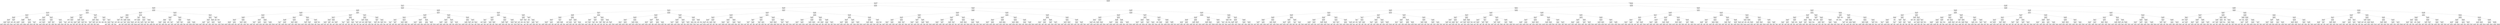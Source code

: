 digraph Tree {
node [shape=box] ;
0 [label="X[69] <= -1.0696\nmse = 5.2603\nsamples = 176987\nvalue = 8.9439"] ;
1 [label="X[23] <= -2.1625\nmse = 6.9062\nsamples = 24343\nvalue = 4.412"] ;
0 -> 1 [labeldistance=2.5, labelangle=45, headlabel="True"] ;
2 [label="X[69] <= -2.9267\nmse = 4.12\nsamples = 9971\nvalue = 2.7657"] ;
1 -> 2 ;
3 [label="X[69] <= -3.4183\nmse = 2.2652\nsamples = 5088\nvalue = 1.753"] ;
2 -> 3 ;
4 [label="X[33] <= 0.3477\nmse = 1.7162\nsamples = 2179\nvalue = 1.1824"] ;
3 -> 4 ;
5 [label="X[13] <= -2.4278\nmse = 1.2908\nsamples = 2136\nvalue = 1.1146"] ;
4 -> 5 ;
6 [label="X[69] <= -3.746\nmse = 0.7046\nsamples = 1496\nvalue = 0.8917"] ;
5 -> 6 ;
7 [label="X[33] <= -1.5489\nmse = 0.3632\nsamples = 333\nvalue = 0.4306"] ;
6 -> 7 ;
8 [label="X[23] <= -2.8761\nmse = 0.2345\nsamples = 331\nvalue = 0.4113"] ;
7 -> 8 ;
9 [label="X[44] <= -0.05\nmse = 0.1867\nsamples = 306\nvalue = 0.3607"] ;
8 -> 9 ;
10 [label="mse = 2.2001\nsamples = 6\nvalue = 1.6042"] ;
9 -> 10 ;
11 [label="mse = 0.1149\nsamples = 300\nvalue = 0.3358"] ;
9 -> 11 ;
12 [label="X[37] <= -1.2438\nmse = 0.4054\nsamples = 25\nvalue = 1.03"] ;
8 -> 12 ;
13 [label="mse = 0.1871\nsamples = 13\nvalue = 1.4808"] ;
12 -> 13 ;
14 [label="mse = 0.1832\nsamples = 12\nvalue = 0.5417"] ;
12 -> 14 ;
15 [label="X[65] <= 0.4649\nmse = 11.3906\nsamples = 2\nvalue = 3.625"] ;
7 -> 15 ;
16 [label="mse = 0.0\nsamples = 1\nvalue = 0.25"] ;
15 -> 16 ;
17 [label="mse = 0.0\nsamples = 1\nvalue = 7.0"] ;
15 -> 17 ;
18 [label="X[3] <= -2.4946\nmse = 0.7241\nsamples = 1163\nvalue = 1.0237"] ;
6 -> 18 ;
19 [label="X[69] <= -3.6368\nmse = 0.3918\nsamples = 966\nvalue = 0.9303"] ;
18 -> 19 ;
20 [label="X[14] <= 0.649\nmse = 0.2948\nsamples = 310\nvalue = 0.7296"] ;
19 -> 20 ;
21 [label="mse = 1.2813\nsamples = 16\nvalue = 1.5"] ;
20 -> 21 ;
22 [label="mse = 0.2071\nsamples = 294\nvalue = 0.6877"] ;
20 -> 22 ;
23 [label="X[13] <= -2.883\nmse = 0.4096\nsamples = 656\nvalue = 1.0252"] ;
19 -> 23 ;
24 [label="mse = 2.8412\nsamples = 18\nvalue = 2.1528"] ;
23 -> 24 ;
25 [label="mse = 0.3041\nsamples = 638\nvalue = 0.9933"] ;
23 -> 25 ;
26 [label="X[53] <= -0.4183\nmse = 2.1009\nsamples = 197\nvalue = 1.4816"] ;
18 -> 26 ;
27 [label="X[51] <= -0.5248\nmse = 1.6095\nsamples = 195\nvalue = 1.4096"] ;
26 -> 27 ;
28 [label="mse = 6.3305\nsamples = 20\nvalue = 2.8125"] ;
27 -> 28 ;
29 [label="mse = 0.8194\nsamples = 175\nvalue = 1.2493"] ;
27 -> 29 ;
30 [label="X[42] <= 1.2886\nmse = 0.25\nsamples = 2\nvalue = 8.5"] ;
26 -> 30 ;
31 [label="mse = 0.0\nsamples = 1\nvalue = 9.0"] ;
30 -> 31 ;
32 [label="mse = 0.0\nsamples = 1\nvalue = 8.0"] ;
30 -> 32 ;
33 [label="X[32] <= -0.1285\nmse = 2.2734\nsamples = 640\nvalue = 1.6355"] ;
5 -> 33 ;
34 [label="X[61] <= -1.283\nmse = 4.3391\nsamples = 129\nvalue = 2.6105"] ;
33 -> 34 ;
35 [label="mse = 0.0\nsamples = 3\nvalue = 10.0"] ;
34 -> 35 ;
36 [label="X[33] <= -3.2084\nmse = 3.1113\nsamples = 126\nvalue = 2.4345"] ;
34 -> 36 ;
37 [label="mse = 0.0\nsamples = 1\nvalue = 10.0"] ;
36 -> 37 ;
38 [label="X[54] <= -0.0785\nmse = 2.6746\nsamples = 125\nvalue = 2.374"] ;
36 -> 38 ;
39 [label="mse = 4.4722\nsamples = 6\nvalue = 4.6667"] ;
38 -> 39 ;
40 [label="mse = 2.3056\nsamples = 119\nvalue = 2.2584"] ;
38 -> 40 ;
41 [label="X[21] <= -2.3676\nmse = 1.4514\nsamples = 511\nvalue = 1.3894"] ;
33 -> 41 ;
42 [label="X[43] <= -3.1232\nmse = 8.2832\nsamples = 7\nvalue = 5.8929"] ;
41 -> 42 ;
43 [label="X[31] <= -2.9265\nmse = 3.5156\nsamples = 2\nvalue = 2.125"] ;
42 -> 43 ;
44 [label="mse = 0.0\nsamples = 1\nvalue = 0.25"] ;
43 -> 44 ;
45 [label="mse = 0.0\nsamples = 1\nvalue = 4.0"] ;
43 -> 45 ;
46 [label="X[32] <= 0.5067\nmse = 2.24\nsamples = 5\nvalue = 7.4"] ;
42 -> 46 ;
47 [label="mse = 0.2222\nsamples = 3\nvalue = 6.3333"] ;
46 -> 47 ;
48 [label="mse = 1.0\nsamples = 2\nvalue = 9.0"] ;
46 -> 48 ;
49 [label="X[12] <= 3.9111\nmse = 1.071\nsamples = 504\nvalue = 1.3269"] ;
41 -> 49 ;
50 [label="X[43] <= -2.0693\nmse = 0.9672\nsamples = 502\nvalue = 1.3063"] ;
49 -> 50 ;
51 [label="mse = 0.8618\nsamples = 483\nvalue = 1.2557"] ;
50 -> 51 ;
52 [label="mse = 1.929\nsamples = 19\nvalue = 2.5921"] ;
50 -> 52 ;
53 [label="X[67] <= -1.3019\nmse = 0.25\nsamples = 2\nvalue = 6.5"] ;
49 -> 53 ;
54 [label="mse = 0.0\nsamples = 1\nvalue = 6.0"] ;
53 -> 54 ;
55 [label="mse = 0.0\nsamples = 1\nvalue = 7.0"] ;
53 -> 55 ;
56 [label="X[4] <= 1.1129\nmse = 11.2633\nsamples = 43\nvalue = 4.5523"] ;
4 -> 56 ;
57 [label="X[19] <= 0.7855\nmse = 7.4417\nsamples = 15\nvalue = 7.25"] ;
56 -> 57 ;
58 [label="X[24] <= 0.6423\nmse = 0.5556\nsamples = 6\nvalue = 9.3333"] ;
57 -> 58 ;
59 [label="mse = 0.0\nsamples = 3\nvalue = 10.0"] ;
58 -> 59 ;
60 [label="X[36] <= -1.3093\nmse = 0.2222\nsamples = 3\nvalue = 8.6667"] ;
58 -> 60 ;
61 [label="mse = 0.0\nsamples = 1\nvalue = 8.0"] ;
60 -> 61 ;
62 [label="mse = 0.0\nsamples = 2\nvalue = 9.0"] ;
60 -> 62 ;
63 [label="X[61] <= 0.0407\nmse = 7.2099\nsamples = 9\nvalue = 5.8611"] ;
57 -> 63 ;
64 [label="X[18] <= -0.0886\nmse = 3.2222\nsamples = 6\nvalue = 7.3333"] ;
63 -> 64 ;
65 [label="X[13] <= -2.1092\nmse = 0.2222\nsamples = 3\nvalue = 5.6667"] ;
64 -> 65 ;
66 [label="mse = 0.0\nsamples = 1\nvalue = 5.0"] ;
65 -> 66 ;
67 [label="mse = 0.0\nsamples = 2\nvalue = 6.0"] ;
65 -> 67 ;
68 [label="X[9] <= 0.0183\nmse = 0.6667\nsamples = 3\nvalue = 9.0"] ;
64 -> 68 ;
69 [label="mse = 0.0\nsamples = 1\nvalue = 10.0"] ;
68 -> 69 ;
70 [label="mse = 0.25\nsamples = 2\nvalue = 8.5"] ;
68 -> 70 ;
71 [label="X[31] <= 1.2295\nmse = 2.1806\nsamples = 3\nvalue = 2.9167"] ;
63 -> 71 ;
72 [label="X[12] <= 1.1396\nmse = 0.0156\nsamples = 2\nvalue = 1.875"] ;
71 -> 72 ;
73 [label="mse = 0.0\nsamples = 1\nvalue = 1.75"] ;
72 -> 73 ;
74 [label="mse = 0.0\nsamples = 1\nvalue = 2.0"] ;
72 -> 74 ;
75 [label="mse = 0.0\nsamples = 1\nvalue = 5.0"] ;
71 -> 75 ;
76 [label="X[52] <= 1.5879\nmse = 7.3233\nsamples = 28\nvalue = 3.1071"] ;
56 -> 76 ;
77 [label="X[57] <= -0.9446\nmse = 1.0421\nsamples = 14\nvalue = 1.6071"] ;
76 -> 77 ;
78 [label="X[8] <= 0.2812\nmse = 0.2314\nsamples = 11\nvalue = 1.1364"] ;
77 -> 78 ;
79 [label="X[49] <= 1.2201\nmse = 0.065\nsamples = 5\nvalue = 1.6"] ;
78 -> 79 ;
80 [label="mse = 0.0139\nsamples = 3\nvalue = 1.4167"] ;
79 -> 80 ;
81 [label="mse = 0.0156\nsamples = 2\nvalue = 1.875"] ;
79 -> 81 ;
82 [label="X[19] <= 0.9339\nmse = 0.0417\nsamples = 6\nvalue = 0.75"] ;
78 -> 82 ;
83 [label="mse = 0.0\nsamples = 2\nvalue = 0.5"] ;
82 -> 83 ;
84 [label="mse = 0.0156\nsamples = 4\nvalue = 0.875"] ;
82 -> 84 ;
85 [label="X[31] <= 1.3018\nmse = 0.2222\nsamples = 3\nvalue = 3.3333"] ;
77 -> 85 ;
86 [label="mse = 0.0\nsamples = 2\nvalue = 3.0"] ;
85 -> 86 ;
87 [label="mse = 0.0\nsamples = 1\nvalue = 4.0"] ;
85 -> 87 ;
88 [label="X[39] <= 0.0651\nmse = 9.1046\nsamples = 14\nvalue = 4.6071"] ;
76 -> 88 ;
89 [label="X[43] <= -3.1232\nmse = 2.25\nsamples = 4\nvalue = 7.5"] ;
88 -> 89 ;
90 [label="mse = 0.0\nsamples = 2\nvalue = 9.0"] ;
89 -> 90 ;
91 [label="mse = 0.0\nsamples = 2\nvalue = 6.0"] ;
89 -> 91 ;
92 [label="X[43] <= -2.4708\nmse = 7.16\nsamples = 10\nvalue = 3.45"] ;
88 -> 92 ;
93 [label="X[25] <= -1.1153\nmse = 2.2305\nsamples = 8\nvalue = 2.3125"] ;
92 -> 93 ;
94 [label="mse = 0.0\nsamples = 1\nvalue = 6.0"] ;
93 -> 94 ;
95 [label="mse = 0.3291\nsamples = 7\nvalue = 1.7857"] ;
93 -> 95 ;
96 [label="X[49] <= 1.2201\nmse = 1.0\nsamples = 2\nvalue = 8.0"] ;
92 -> 96 ;
97 [label="mse = 0.0\nsamples = 1\nvalue = 9.0"] ;
96 -> 97 ;
98 [label="mse = 0.0\nsamples = 1\nvalue = 7.0"] ;
96 -> 98 ;
99 [label="X[13] <= -2.2458\nmse = 2.2499\nsamples = 2909\nvalue = 2.1804"] ;
3 -> 99 ;
100 [label="X[63] <= 1.2226\nmse = 1.4834\nsamples = 1741\nvalue = 1.8861"] ;
99 -> 100 ;
101 [label="X[9] <= -0.37\nmse = 2.3623\nsamples = 699\nvalue = 2.2092"] ;
100 -> 101 ;
102 [label="X[28] <= 0.0674\nmse = 0.6667\nsamples = 3\nvalue = 9.0"] ;
101 -> 102 ;
103 [label="X[20] <= 0.5617\nmse = 0.25\nsamples = 2\nvalue = 9.5"] ;
102 -> 103 ;
104 [label="mse = 0.0\nsamples = 1\nvalue = 10.0"] ;
103 -> 104 ;
105 [label="mse = 0.0\nsamples = 1\nvalue = 9.0"] ;
103 -> 105 ;
106 [label="mse = 0.0\nsamples = 1\nvalue = 8.0"] ;
102 -> 106 ;
107 [label="X[32] <= -2.2257\nmse = 2.1699\nsamples = 696\nvalue = 2.18"] ;
101 -> 107 ;
108 [label="X[64] <= -0.5419\nmse = 2.8889\nsamples = 3\nvalue = 8.3333"] ;
107 -> 108 ;
109 [label="mse = 0.0\nsamples = 1\nvalue = 6.0"] ;
108 -> 109 ;
110 [label="X[18] <= -0.4115\nmse = 0.25\nsamples = 2\nvalue = 9.5"] ;
108 -> 110 ;
111 [label="mse = 0.0\nsamples = 1\nvalue = 9.0"] ;
110 -> 111 ;
112 [label="mse = 0.0\nsamples = 1\nvalue = 10.0"] ;
110 -> 112 ;
113 [label="X[3] <= -2.7008\nmse = 2.0022\nsamples = 693\nvalue = 2.1533"] ;
107 -> 113 ;
114 [label="X[56] <= -0.1172\nmse = 1.0275\nsamples = 401\nvalue = 1.8448"] ;
113 -> 114 ;
115 [label="mse = 0.7758\nsamples = 300\nvalue = 1.6575"] ;
114 -> 115 ;
116 [label="mse = 1.3615\nsamples = 101\nvalue = 2.401"] ;
114 -> 116 ;
117 [label="X[51] <= -2.4537\nmse = 3.0304\nsamples = 292\nvalue = 2.5771"] ;
113 -> 117 ;
118 [label="mse = 8.1667\nsamples = 3\nvalue = 6.5"] ;
117 -> 118 ;
119 [label="mse = 2.8157\nsamples = 289\nvalue = 2.5363"] ;
117 -> 119 ;
120 [label="X[22] <= -2.3275\nmse = 0.7768\nsamples = 1042\nvalue = 1.6694"] ;
100 -> 120 ;
121 [label="X[68] <= 1.559\nmse = 0.56\nsamples = 5\nvalue = 4.8"] ;
120 -> 121 ;
122 [label="mse = 0.0\nsamples = 2\nvalue = 4.0"] ;
121 -> 122 ;
123 [label="X[8] <= -2.6846\nmse = 0.2222\nsamples = 3\nvalue = 5.3333"] ;
121 -> 123 ;
124 [label="mse = 0.0\nsamples = 1\nvalue = 6.0"] ;
123 -> 124 ;
125 [label="mse = 0.0\nsamples = 2\nvalue = 5.0"] ;
123 -> 125 ;
126 [label="X[61] <= -0.5113\nmse = 0.7304\nsamples = 1037\nvalue = 1.6543"] ;
120 -> 126 ;
127 [label="X[43] <= -1.2663\nmse = 1.8013\nsamples = 73\nvalue = 2.2808"] ;
126 -> 127 ;
128 [label="X[42] <= -0.8552\nmse = 1.2224\nsamples = 70\nvalue = 2.1429"] ;
127 -> 128 ;
129 [label="mse = 0.1056\nsamples = 10\nvalue = 1.025"] ;
128 -> 129 ;
130 [label="mse = 1.1656\nsamples = 60\nvalue = 2.3292"] ;
128 -> 130 ;
131 [label="X[21] <= -1.2268\nmse = 4.5\nsamples = 3\nvalue = 5.5"] ;
127 -> 131 ;
132 [label="mse = 0.0\nsamples = 1\nvalue = 2.5"] ;
131 -> 132 ;
133 [label="mse = 0.0\nsamples = 2\nvalue = 7.0"] ;
131 -> 133 ;
134 [label="X[51] <= -1.1516\nmse = 0.6173\nsamples = 964\nvalue = 1.6068"] ;
126 -> 134 ;
135 [label="mse = 0.0\nsamples = 1\nvalue = 8.0"] ;
134 -> 135 ;
136 [label="X[56] <= 1.6146\nmse = 0.5754\nsamples = 963\nvalue = 1.6002"] ;
134 -> 136 ;
137 [label="mse = 0.5457\nsamples = 962\nvalue = 1.5946"] ;
136 -> 137 ;
138 [label="mse = 0.0\nsamples = 1\nvalue = 7.0"] ;
136 -> 138 ;
139 [label="X[33] <= -0.7903\nmse = 3.0709\nsamples = 1168\nvalue = 2.619"] ;
99 -> 139 ;
140 [label="X[41] <= -1.1172\nmse = 2.3287\nsamples = 1042\nvalue = 2.4667"] ;
139 -> 140 ;
141 [label="X[36] <= -0.3706\nmse = 6.3538\nsamples = 75\nvalue = 3.6967"] ;
140 -> 141 ;
142 [label="X[68] <= 0.3\nmse = 4.2866\nsamples = 65\nvalue = 3.1885"] ;
141 -> 142 ;
143 [label="X[55] <= -1.3964\nmse = 5.5556\nsamples = 3\nvalue = 8.3333"] ;
142 -> 143 ;
144 [label="mse = 0.0\nsamples = 2\nvalue = 10.0"] ;
143 -> 144 ;
145 [label="mse = 0.0\nsamples = 1\nvalue = 5.0"] ;
143 -> 145 ;
146 [label="X[13] <= -0.5617\nmse = 2.8824\nsamples = 62\nvalue = 2.9395"] ;
142 -> 146 ;
147 [label="mse = 2.5117\nsamples = 58\nvalue = 2.7629"] ;
146 -> 147 ;
148 [label="mse = 1.25\nsamples = 4\nvalue = 5.5"] ;
146 -> 148 ;
149 [label="X[8] <= -3.5287\nmse = 7.2\nsamples = 10\nvalue = 7.0"] ;
141 -> 149 ;
150 [label="mse = 0.0\nsamples = 2\nvalue = 3.0"] ;
149 -> 150 ;
151 [label="X[17] <= -1.0537\nmse = 4.0\nsamples = 8\nvalue = 8.0"] ;
149 -> 151 ;
152 [label="mse = 0.0\nsamples = 1\nvalue = 4.0"] ;
151 -> 152 ;
153 [label="mse = 1.9592\nsamples = 7\nvalue = 8.5714"] ;
151 -> 153 ;
154 [label="X[52] <= -1.7437\nmse = 1.8901\nsamples = 967\nvalue = 2.3713"] ;
140 -> 154 ;
155 [label="X[56] <= 0.9411\nmse = 5.8668\nsamples = 17\nvalue = 4.5294"] ;
154 -> 155 ;
156 [label="X[43] <= -1.8686\nmse = 0.6458\nsamples = 12\nvalue = 3.25"] ;
155 -> 156 ;
157 [label="mse = 0.35\nsamples = 10\nvalue = 3.0"] ;
156 -> 157 ;
158 [label="mse = 0.25\nsamples = 2\nvalue = 4.5"] ;
156 -> 158 ;
159 [label="X[38] <= -1.373\nmse = 5.04\nsamples = 5\nvalue = 7.6"] ;
155 -> 159 ;
160 [label="mse = 0.2222\nsamples = 3\nvalue = 9.3333"] ;
159 -> 160 ;
161 [label="mse = 1.0\nsamples = 2\nvalue = 5.0"] ;
159 -> 161 ;
162 [label="X[43] <= -2.8221\nmse = 1.7341\nsamples = 950\nvalue = 2.3326"] ;
154 -> 162 ;
163 [label="X[1] <= -1.508\nmse = 0.9365\nsamples = 350\nvalue = 1.9543"] ;
162 -> 163 ;
164 [label="mse = 1.36\nsamples = 5\nvalue = 3.8"] ;
163 -> 164 ;
165 [label="mse = 0.8803\nsamples = 345\nvalue = 1.9275"] ;
163 -> 165 ;
166 [label="X[13] <= -1.6541\nmse = 2.0672\nsamples = 600\nvalue = 2.5533"] ;
162 -> 166 ;
167 [label="mse = 1.449\nsamples = 519\nvalue = 2.4475"] ;
166 -> 167 ;
168 [label="mse = 5.4966\nsamples = 81\nvalue = 3.2315"] ;
166 -> 168 ;
169 [label="X[55] <= 1.183\nmse = 7.4293\nsamples = 126\nvalue = 3.879"] ;
139 -> 169 ;
170 [label="X[36] <= -1.1215\nmse = 6.4783\nsamples = 121\nvalue = 3.6591"] ;
169 -> 170 ;
171 [label="X[53] <= -2.4186\nmse = 9.105\nsamples = 22\nvalue = 5.7614"] ;
170 -> 171 ;
172 [label="X[4] <= 0.4406\nmse = 6.7958\nsamples = 17\nvalue = 6.7941"] ;
171 -> 172 ;
173 [label="mse = 1.2653\nsamples = 7\nvalue = 8.8571"] ;
172 -> 173 ;
174 [label="mse = 5.6025\nsamples = 10\nvalue = 5.35"] ;
172 -> 174 ;
175 [label="X[61] <= -1.0899\nmse = 1.0\nsamples = 5\nvalue = 2.25"] ;
171 -> 175 ;
176 [label="mse = 0.0\nsamples = 1\nvalue = 4.0"] ;
175 -> 176 ;
177 [label="mse = 0.293\nsamples = 4\nvalue = 1.8125"] ;
175 -> 177 ;
178 [label="X[39] <= 1.2529\nmse = 4.6942\nsamples = 99\nvalue = 3.1919"] ;
170 -> 178 ;
179 [label="X[57] <= -0.2329\nmse = 3.7645\nsamples = 82\nvalue = 2.8415"] ;
178 -> 179 ;
180 [label="mse = 3.1705\nsamples = 81\nvalue = 2.7531"] ;
179 -> 180 ;
181 [label="mse = 0.0\nsamples = 1\nvalue = 10.0"] ;
179 -> 181 ;
182 [label="X[69] <= -3.0906\nmse = 5.7288\nsamples = 17\nvalue = 4.8824"] ;
178 -> 182 ;
183 [label="mse = 1.1597\nsamples = 6\nvalue = 2.6667"] ;
182 -> 183 ;
184 [label="mse = 4.0826\nsamples = 11\nvalue = 6.0909"] ;
182 -> 184 ;
185 [label="X[53] <= 0.2485\nmse = 0.96\nsamples = 5\nvalue = 9.2"] ;
169 -> 185 ;
186 [label="mse = 0.0\nsamples = 2\nvalue = 8.0"] ;
185 -> 186 ;
187 [label="mse = 0.0\nsamples = 3\nvalue = 10.0"] ;
185 -> 187 ;
188 [label="X[69] <= -1.9435\nmse = 3.8704\nsamples = 4883\nvalue = 3.821"] ;
2 -> 188 ;
189 [label="X[3] <= 0.2896\nmse = 3.0387\nsamples = 3474\nvalue = 3.3768"] ;
188 -> 189 ;
190 [label="X[69] <= -2.3805\nmse = 2.6574\nsamples = 3292\nvalue = 3.2751"] ;
189 -> 190 ;
191 [label="X[61] <= -0.1485\nmse = 2.4314\nsamples = 2269\nvalue = 3.0249"] ;
190 -> 191 ;
192 [label="X[13] <= -0.9258\nmse = 3.6686\nsamples = 640\nvalue = 3.482"] ;
191 -> 192 ;
193 [label="X[23] <= -2.4955\nmse = 3.1479\nsamples = 614\nvalue = 3.3726"] ;
192 -> 193 ;
194 [label="X[36] <= 0.6619\nmse = 2.7295\nsamples = 339\nvalue = 3.0332"] ;
193 -> 194 ;
195 [label="mse = 1.9787\nsamples = 283\nvalue = 2.8489"] ;
194 -> 195 ;
196 [label="mse = 5.4853\nsamples = 56\nvalue = 3.9643"] ;
194 -> 196 ;
197 [label="X[11] <= 0.7241\nmse = 3.3467\nsamples = 275\nvalue = 3.7909"] ;
193 -> 197 ;
198 [label="mse = 3.0867\nsamples = 273\nvalue = 3.7454"] ;
197 -> 198 ;
199 [label="mse = 0.0\nsamples = 2\nvalue = 10.0"] ;
197 -> 199 ;
200 [label="X[36] <= -0.5114\nmse = 8.9979\nsamples = 26\nvalue = 6.0673"] ;
192 -> 200 ;
201 [label="X[53] <= -0.4183\nmse = 2.1306\nsamples = 10\nvalue = 3.475"] ;
200 -> 201 ;
202 [label="mse = 0.56\nsamples = 5\nvalue = 4.8"] ;
201 -> 202 ;
203 [label="mse = 0.19\nsamples = 5\nvalue = 2.15"] ;
201 -> 203 ;
204 [label="X[17] <= -0.8071\nmse = 6.4648\nsamples = 16\nvalue = 7.6875"] ;
200 -> 204 ;
205 [label="mse = 1.8889\nsamples = 6\nvalue = 4.6667"] ;
204 -> 205 ;
206 [label="mse = 0.45\nsamples = 10\nvalue = 9.5"] ;
204 -> 206 ;
207 [label="X[23] <= -2.5906\nmse = 1.8309\nsamples = 1629\nvalue = 2.8453"] ;
191 -> 207 ;
208 [label="X[8] <= -3.004\nmse = 1.4318\nsamples = 564\nvalue = 2.543"] ;
207 -> 208 ;
209 [label="X[51] <= 0.8961\nmse = 12.25\nsamples = 4\nvalue = 6.5"] ;
208 -> 209 ;
210 [label="mse = 2.8889\nsamples = 3\nvalue = 8.3333"] ;
209 -> 210 ;
211 [label="mse = 0.0\nsamples = 1\nvalue = 1.0"] ;
209 -> 211 ;
212 [label="X[34] <= -0.5658\nmse = 1.2419\nsamples = 560\nvalue = 2.5147"] ;
208 -> 212 ;
213 [label="mse = 1.0145\nsamples = 88\nvalue = 3.2926"] ;
212 -> 213 ;
214 [label="mse = 1.1505\nsamples = 472\nvalue = 2.3697"] ;
212 -> 214 ;
215 [label="X[27] <= -1.2168\nmse = 1.9682\nsamples = 1065\nvalue = 3.0054"] ;
207 -> 215 ;
216 [label="X[62] <= -2.0777\nmse = 3.1159\nsamples = 172\nvalue = 3.6235"] ;
215 -> 216 ;
217 [label="mse = 0.25\nsamples = 2\nvalue = 8.5"] ;
216 -> 217 ;
218 [label="mse = 2.8666\nsamples = 170\nvalue = 3.5662"] ;
216 -> 218 ;
219 [label="X[21] <= -0.6612\nmse = 1.6594\nsamples = 893\nvalue = 2.8863"] ;
215 -> 219 ;
220 [label="mse = 7.095\nsamples = 11\nvalue = 4.8636"] ;
219 -> 220 ;
221 [label="mse = 1.5422\nsamples = 882\nvalue = 2.8617"] ;
219 -> 221 ;
222 [label="X[42] <= 0.8419\nmse = 2.7119\nsamples = 1023\nvalue = 3.83"] ;
190 -> 222 ;
223 [label="X[65] <= 0.1781\nmse = 2.1923\nsamples = 916\nvalue = 3.7362"] ;
222 -> 223 ;
224 [label="X[61] <= -2.9386\nmse = 1.9056\nsamples = 522\nvalue = 3.4758"] ;
223 -> 224 ;
225 [label="X[23] <= -2.4955\nmse = 4.0\nsamples = 9\nvalue = 6.0"] ;
224 -> 225 ;
226 [label="mse = 0.25\nsamples = 2\nvalue = 9.5"] ;
225 -> 226 ;
227 [label="mse = 0.5714\nsamples = 7\nvalue = 5.0"] ;
225 -> 227 ;
228 [label="X[31] <= 0.6639\nmse = 1.7551\nsamples = 513\nvalue = 3.4315"] ;
224 -> 228 ;
229 [label="mse = 1.6628\nsamples = 411\nvalue = 3.5885"] ;
228 -> 229 ;
230 [label="mse = 1.6275\nsamples = 102\nvalue = 2.799"] ;
228 -> 230 ;
231 [label="X[22] <= -1.4009\nmse = 2.3633\nsamples = 394\nvalue = 4.0812"] ;
223 -> 231 ;
232 [label="X[33] <= -2.3075\nmse = 8.2725\nsamples = 17\nvalue = 6.1029"] ;
231 -> 232 ;
233 [label="mse = 3.6875\nsamples = 8\nvalue = 8.25"] ;
232 -> 233 ;
234 [label="mse = 4.608\nsamples = 9\nvalue = 4.1944"] ;
232 -> 234 ;
235 [label="X[9] <= 0.7053\nmse = 1.9042\nsamples = 377\nvalue = 3.9901"] ;
231 -> 235 ;
236 [label="mse = 1.9648\nsamples = 16\nvalue = 5.6875"] ;
235 -> 236 ;
237 [label="mse = 1.7682\nsamples = 361\nvalue = 3.9148"] ;
235 -> 237 ;
238 [label="X[33] <= -0.411\nmse = 6.4396\nsamples = 107\nvalue = 4.6332"] ;
222 -> 238 ;
239 [label="X[33] <= -1.9282\nmse = 4.7905\nsamples = 91\nvalue = 4.0907"] ;
238 -> 239 ;
240 [label="X[56] <= -0.3096\nmse = 2.761\nsamples = 48\nvalue = 3.276"] ;
239 -> 240 ;
241 [label="mse = 0.7417\nsamples = 18\nvalue = 1.9306"] ;
240 -> 241 ;
242 [label="mse = 2.2347\nsamples = 30\nvalue = 4.0833"] ;
240 -> 242 ;
243 [label="X[41] <= -0.3401\nmse = 5.4884\nsamples = 43\nvalue = 5.0"] ;
239 -> 243 ;
244 [label="mse = 4.6939\nsamples = 19\nvalue = 6.2368"] ;
243 -> 244 ;
245 [label="mse = 3.9475\nsamples = 24\nvalue = 4.0208"] ;
243 -> 245 ;
246 [label="X[20] <= 1.4586\nmse = 4.624\nsamples = 16\nvalue = 7.7188"] ;
238 -> 246 ;
247 [label="X[19] <= -0.0753\nmse = 2.9956\nsamples = 15\nvalue = 8.0667"] ;
246 -> 247 ;
248 [label="mse = 1.0\nsamples = 2\nvalue = 5.0"] ;
247 -> 248 ;
249 [label="mse = 1.6331\nsamples = 13\nvalue = 8.5385"] ;
247 -> 249 ;
250 [label="mse = 0.0\nsamples = 1\nvalue = 2.5"] ;
246 -> 250 ;
251 [label="X[13] <= -1.29\nmse = 6.3629\nsamples = 182\nvalue = 5.217"] ;
189 -> 251 ;
252 [label="X[43] <= -0.8648\nmse = 4.892\nsamples = 136\nvalue = 4.5772"] ;
251 -> 252 ;
253 [label="X[62] <= -0.3335\nmse = 3.712\nsamples = 121\nvalue = 4.2789"] ;
252 -> 253 ;
254 [label="X[53] <= -1.0851\nmse = 4.425\nsamples = 39\nvalue = 5.1538"] ;
253 -> 254 ;
255 [label="X[21] <= 0.2284\nmse = 3.0164\nsamples = 34\nvalue = 4.7059"] ;
254 -> 255 ;
256 [label="mse = 1.9209\nsamples = 29\nvalue = 4.3103"] ;
255 -> 256 ;
257 [label="mse = 3.2\nsamples = 5\nvalue = 7.0"] ;
255 -> 257 ;
258 [label="X[0] <= 0.5935\nmse = 3.36\nsamples = 5\nvalue = 8.2"] ;
254 -> 258 ;
259 [label="mse = 1.0\nsamples = 4\nvalue = 9.0"] ;
258 -> 259 ;
260 [label="mse = 0.0\nsamples = 1\nvalue = 5.0"] ;
258 -> 260 ;
261 [label="X[46] <= -1.6236\nmse = 2.8356\nsamples = 82\nvalue = 3.8628"] ;
253 -> 261 ;
262 [label="mse = 0.0\nsamples = 1\nvalue = 10.0"] ;
261 -> 262 ;
263 [label="X[12] <= -0.8434\nmse = 2.3999\nsamples = 81\nvalue = 3.787"] ;
261 -> 263 ;
264 [label="mse = 0.0\nsamples = 1\nvalue = 10.0"] ;
263 -> 264 ;
265 [label="mse = 1.9413\nsamples = 80\nvalue = 3.7094"] ;
263 -> 265 ;
266 [label="X[59] <= 0.6422\nmse = 7.9039\nsamples = 15\nvalue = 6.9833"] ;
252 -> 266 ;
267 [label="X[54] <= 1.211\nmse = 3.1753\nsamples = 6\nvalue = 3.9583"] ;
266 -> 267 ;
268 [label="X[55] <= -1.1296\nmse = 1.5\nsamples = 4\nvalue = 5.0"] ;
267 -> 268 ;
269 [label="mse = 0.2222\nsamples = 3\nvalue = 4.3333"] ;
268 -> 269 ;
270 [label="mse = 0.0\nsamples = 1\nvalue = 7.0"] ;
268 -> 270 ;
271 [label="X[55] <= -0.9517\nmse = 0.0156\nsamples = 2\nvalue = 1.875"] ;
267 -> 271 ;
272 [label="mse = 0.0\nsamples = 1\nvalue = 1.75"] ;
271 -> 272 ;
273 [label="mse = 0.0\nsamples = 1\nvalue = 2.0"] ;
271 -> 273 ;
274 [label="X[56] <= 0.5563\nmse = 0.8889\nsamples = 9\nvalue = 9.0"] ;
266 -> 274 ;
275 [label="X[22] <= 0.814\nmse = 0.2449\nsamples = 7\nvalue = 9.4286"] ;
274 -> 275 ;
276 [label="mse = 0.0\nsamples = 3\nvalue = 10.0"] ;
275 -> 276 ;
277 [label="mse = 0.0\nsamples = 4\nvalue = 9.0"] ;
275 -> 277 ;
278 [label="X[67] <= -0.8888\nmse = 0.25\nsamples = 2\nvalue = 7.5"] ;
274 -> 278 ;
279 [label="mse = 0.0\nsamples = 1\nvalue = 8.0"] ;
278 -> 279 ;
280 [label="mse = 0.0\nsamples = 1\nvalue = 7.0"] ;
278 -> 280 ;
281 [label="X[8] <= -1.2473\nmse = 5.923\nsamples = 46\nvalue = 7.1087"] ;
251 -> 281 ;
282 [label="X[33] <= -2.2127\nmse = 3.5393\nsamples = 22\nvalue = 8.2273"] ;
281 -> 282 ;
283 [label="X[45] <= -1.2418\nmse = 0.4898\nsamples = 7\nvalue = 9.7143"] ;
282 -> 283 ;
284 [label="mse = 0.0\nsamples = 1\nvalue = 8.0"] ;
283 -> 284 ;
285 [label="mse = 0.0\nsamples = 6\nvalue = 10.0"] ;
283 -> 285 ;
286 [label="X[52] <= -1.2421\nmse = 3.4489\nsamples = 15\nvalue = 7.5333"] ;
282 -> 286 ;
287 [label="X[5] <= 0.5643\nmse = 0.6667\nsamples = 3\nvalue = 5.0"] ;
286 -> 287 ;
288 [label="mse = 0.25\nsamples = 2\nvalue = 5.5"] ;
287 -> 288 ;
289 [label="mse = 0.0\nsamples = 1\nvalue = 4.0"] ;
287 -> 289 ;
290 [label="X[36] <= 0.5211\nmse = 2.1389\nsamples = 12\nvalue = 8.1667"] ;
286 -> 290 ;
291 [label="mse = 1.358\nsamples = 9\nvalue = 7.5556"] ;
290 -> 291 ;
292 [label="mse = 0.0\nsamples = 3\nvalue = 10.0"] ;
290 -> 292 ;
293 [label="X[51] <= -1.0252\nmse = 5.9097\nsamples = 24\nvalue = 6.0833"] ;
281 -> 293 ;
294 [label="X[28] <= 0.2524\nmse = 3.76\nsamples = 5\nvalue = 8.8"] ;
293 -> 294 ;
295 [label="X[27] <= -0.9656\nmse = 0.1875\nsamples = 4\nvalue = 9.75"] ;
294 -> 295 ;
296 [label="mse = 0.0\nsamples = 1\nvalue = 9.0"] ;
295 -> 296 ;
297 [label="mse = 0.0\nsamples = 3\nvalue = 10.0"] ;
295 -> 297 ;
298 [label="mse = 0.0\nsamples = 1\nvalue = 5.0"] ;
294 -> 298 ;
299 [label="X[10] <= 1.2573\nmse = 4.0222\nsamples = 19\nvalue = 5.3684"] ;
293 -> 299 ;
300 [label="X[58] <= 0.8421\nmse = 2.9877\nsamples = 18\nvalue = 5.1111"] ;
299 -> 300 ;
301 [label="mse = 1.6747\nsamples = 17\nvalue = 4.8235"] ;
300 -> 301 ;
302 [label="mse = 0.0\nsamples = 1\nvalue = 10.0"] ;
300 -> 302 ;
303 [label="mse = 0.0\nsamples = 1\nvalue = 10.0"] ;
299 -> 303 ;
304 [label="X[3] <= 0.2896\nmse = 4.2355\nsamples = 1409\nvalue = 4.9161"] ;
188 -> 304 ;
305 [label="X[55] <= 0.1156\nmse = 3.6722\nsamples = 1277\nvalue = 4.761"] ;
304 -> 305 ;
306 [label="X[34] <= -0.5658\nmse = 3.7535\nsamples = 719\nvalue = 4.3856"] ;
305 -> 306 ;
307 [label="X[35] <= -2.4741\nmse = 2.3235\nsamples = 155\nvalue = 5.1903"] ;
306 -> 307 ;
308 [label="X[6] <= -2.5329\nmse = 3.102\nsamples = 7\nvalue = 8.4286"] ;
307 -> 308 ;
309 [label="X[42] <= -0.2578\nmse = 1.0\nsamples = 2\nvalue = 6.0"] ;
308 -> 309 ;
310 [label="mse = 0.0\nsamples = 1\nvalue = 5.0"] ;
309 -> 310 ;
311 [label="mse = 0.0\nsamples = 1\nvalue = 7.0"] ;
309 -> 311 ;
312 [label="X[33] <= -0.7903\nmse = 0.64\nsamples = 5\nvalue = 9.4"] ;
308 -> 312 ;
313 [label="mse = 0.25\nsamples = 2\nvalue = 8.5"] ;
312 -> 313 ;
314 [label="mse = 0.0\nsamples = 3\nvalue = 10.0"] ;
312 -> 314 ;
315 [label="X[33] <= -1.1696\nmse = 1.7672\nsamples = 148\nvalue = 5.0372"] ;
307 -> 315 ;
316 [label="X[48] <= -0.0435\nmse = 1.1237\nsamples = 96\nvalue = 4.6198"] ;
315 -> 316 ;
317 [label="mse = 1.003\nsamples = 41\nvalue = 5.1463"] ;
316 -> 317 ;
318 [label="mse = 0.8529\nsamples = 55\nvalue = 4.2273"] ;
316 -> 318 ;
319 [label="X[3] <= -0.9478\nmse = 2.0399\nsamples = 52\nvalue = 5.8077"] ;
315 -> 319 ;
320 [label="mse = 1.5302\nsamples = 49\nvalue = 5.9796"] ;
319 -> 320 ;
321 [label="mse = 2.0\nsamples = 3\nvalue = 3.0"] ;
319 -> 321 ;
322 [label="X[11] <= -0.2407\nmse = 3.9197\nsamples = 564\nvalue = 4.1645"] ;
306 -> 322 ;
323 [label="X[43] <= -1.6678\nmse = 4.5802\nsamples = 181\nvalue = 4.826"] ;
322 -> 323 ;
324 [label="X[11] <= -2.4675\nmse = 3.7007\nsamples = 77\nvalue = 4.0552"] ;
323 -> 324 ;
325 [label="mse = 9.9648\nsamples = 8\nvalue = 6.4375"] ;
324 -> 325 ;
326 [label="mse = 2.2401\nsamples = 69\nvalue = 3.779"] ;
324 -> 326 ;
327 [label="X[2] <= 0.8034\nmse = 4.4659\nsamples = 104\nvalue = 5.3966"] ;
323 -> 327 ;
328 [label="mse = 3.4656\nsamples = 73\nvalue = 4.8938"] ;
327 -> 328 ;
329 [label="mse = 4.8241\nsamples = 31\nvalue = 6.5806"] ;
327 -> 329 ;
330 [label="X[48] <= 1.1877\nmse = 3.3029\nsamples = 383\nvalue = 3.8518"] ;
322 -> 330 ;
331 [label="X[2] <= 2.0372\nmse = 3.2847\nsamples = 365\nvalue = 3.9288"] ;
330 -> 331 ;
332 [label="mse = 3.1049\nsamples = 348\nvalue = 4.0108"] ;
331 -> 332 ;
333 [label="mse = 4.0074\nsamples = 17\nvalue = 2.25"] ;
331 -> 333 ;
334 [label="X[11] <= 0.3811\nmse = 1.1198\nsamples = 18\nvalue = 2.2917"] ;
330 -> 334 ;
335 [label="mse = 0.64\nsamples = 5\nvalue = 3.6"] ;
334 -> 335 ;
336 [label="mse = 0.3928\nsamples = 13\nvalue = 1.7885"] ;
334 -> 336 ;
337 [label="X[69] <= -1.5066\nmse = 3.1519\nsamples = 558\nvalue = 5.2446"] ;
305 -> 337 ;
338 [label="X[49] <= 1.2508\nmse = 2.7359\nsamples = 323\nvalue = 4.8491"] ;
337 -> 338 ;
339 [label="X[33] <= -2.2127\nmse = 2.7836\nsamples = 110\nvalue = 5.4773"] ;
338 -> 339 ;
340 [label="X[54] <= 0.5663\nmse = 0.8824\nsamples = 31\nvalue = 4.6129"] ;
339 -> 340 ;
341 [label="mse = 0.5536\nsamples = 25\nvalue = 4.92"] ;
340 -> 341 ;
342 [label="mse = 0.2222\nsamples = 6\nvalue = 3.3333"] ;
340 -> 342 ;
343 [label="X[2] <= 0.7883\nmse = 3.1214\nsamples = 79\nvalue = 5.8165"] ;
339 -> 343 ;
344 [label="mse = 2.9073\nsamples = 74\nvalue = 5.6689"] ;
343 -> 344 ;
345 [label="mse = 1.2\nsamples = 5\nvalue = 8.0"] ;
343 -> 345 ;
346 [label="X[32] <= -1.6431\nmse = 2.4023\nsamples = 213\nvalue = 4.5246"] ;
338 -> 346 ;
347 [label="X[64] <= 0.4323\nmse = 3.25\nsamples = 8\nvalue = 7.0"] ;
346 -> 347 ;
348 [label="mse = 0.3333\nsamples = 6\nvalue = 6.0"] ;
347 -> 348 ;
349 [label="mse = 0.0\nsamples = 2\nvalue = 10.0"] ;
347 -> 349 ;
350 [label="X[11] <= 0.7462\nmse = 2.1207\nsamples = 205\nvalue = 4.428"] ;
346 -> 350 ;
351 [label="mse = 1.9879\nsamples = 186\nvalue = 4.5551"] ;
350 -> 351 ;
352 [label="mse = 1.7161\nsamples = 19\nvalue = 3.1842"] ;
350 -> 352 ;
353 [label="X[59] <= 1.8126\nmse = 3.2129\nsamples = 235\nvalue = 5.7883"] ;
337 -> 353 ;
354 [label="X[32] <= 0.6537\nmse = 2.791\nsamples = 214\nvalue = 5.9322"] ;
353 -> 354 ;
355 [label="X[1] <= 1.3947\nmse = 2.4838\nsamples = 201\nvalue = 5.8308"] ;
354 -> 355 ;
356 [label="mse = 2.3562\nsamples = 197\nvalue = 5.8858"] ;
355 -> 356 ;
357 [label="mse = 1.2969\nsamples = 4\nvalue = 3.125"] ;
355 -> 357 ;
358 [label="X[14] <= 0.3465\nmse = 4.9231\nsamples = 13\nvalue = 7.5"] ;
354 -> 358 ;
359 [label="mse = 2.1667\nsamples = 3\nvalue = 4.5"] ;
358 -> 359 ;
360 [label="mse = 2.24\nsamples = 10\nvalue = 8.4"] ;
358 -> 360 ;
361 [label="X[21] <= -0.1236\nmse = 5.1497\nsamples = 21\nvalue = 4.3214"] ;
353 -> 361 ;
362 [label="mse = 0.0\nsamples = 4\nvalue = 7.0"] ;
361 -> 362 ;
363 [label="X[10] <= -1.225\nmse = 4.276\nsamples = 17\nvalue = 3.6912"] ;
361 -> 363 ;
364 [label="mse = 0.5\nsamples = 4\nvalue = 6.0"] ;
363 -> 364 ;
365 [label="mse = 3.2929\nsamples = 13\nvalue = 2.9808"] ;
363 -> 365 ;
366 [label="X[51] <= 0.4913\nmse = 7.2004\nsamples = 132\nvalue = 6.4167"] ;
304 -> 366 ;
367 [label="X[29] <= 1.0076\nmse = 5.9954\nsamples = 93\nvalue = 7.1344"] ;
366 -> 367 ;
368 [label="X[14] <= 0.649\nmse = 4.0701\nsamples = 34\nvalue = 8.4412"] ;
367 -> 368 ;
369 [label="X[42] <= -1.531\nmse = 1.25\nsamples = 18\nvalue = 9.5"] ;
368 -> 369 ;
370 [label="mse = 0.0\nsamples = 1\nvalue = 6.0"] ;
369 -> 370 ;
371 [label="X[32] <= 1.2484\nmse = 0.5606\nsamples = 17\nvalue = 9.7059"] ;
369 -> 371 ;
372 [label="mse = 0.0\nsamples = 12\nvalue = 10.0"] ;
371 -> 372 ;
373 [label="mse = 1.2\nsamples = 5\nvalue = 9.0"] ;
371 -> 373 ;
374 [label="X[69] <= -1.5066\nmse = 4.5625\nsamples = 16\nvalue = 7.25"] ;
368 -> 374 ;
375 [label="X[13] <= -1.6541\nmse = 1.2344\nsamples = 8\nvalue = 5.625"] ;
374 -> 375 ;
376 [label="mse = 0.0\nsamples = 3\nvalue = 7.0"] ;
375 -> 376 ;
377 [label="mse = 0.16\nsamples = 5\nvalue = 4.8"] ;
375 -> 377 ;
378 [label="X[32] <= -0.6224\nmse = 2.6094\nsamples = 8\nvalue = 8.875"] ;
374 -> 378 ;
379 [label="mse = 0.0\nsamples = 1\nvalue = 5.0"] ;
378 -> 379 ;
380 [label="mse = 0.5306\nsamples = 7\nvalue = 9.4286"] ;
378 -> 380 ;
381 [label="X[46] <= 0.747\nmse = 5.5537\nsamples = 59\nvalue = 6.3814"] ;
367 -> 381 ;
382 [label="X[13] <= -0.1976\nmse = 3.1925\nsamples = 31\nvalue = 4.9677"] ;
381 -> 382 ;
383 [label="X[32] <= -0.5898\nmse = 1.5344\nsamples = 28\nvalue = 4.5357"] ;
382 -> 383 ;
384 [label="mse = 0.6914\nsamples = 9\nvalue = 3.4444"] ;
383 -> 384 ;
385 [label="mse = 1.1025\nsamples = 19\nvalue = 5.0526"] ;
383 -> 385 ;
386 [label="X[67] <= -2.3806\nmse = 0.6667\nsamples = 3\nvalue = 9.0"] ;
382 -> 386 ;
387 [label="mse = 0.0\nsamples = 1\nvalue = 8.0"] ;
386 -> 387 ;
388 [label="mse = 0.25\nsamples = 2\nvalue = 9.5"] ;
386 -> 388 ;
389 [label="X[13] <= -0.9258\nmse = 3.5061\nsamples = 28\nvalue = 7.9464"] ;
381 -> 389 ;
390 [label="X[56] <= 1.3259\nmse = 2.0756\nsamples = 23\nvalue = 8.4783"] ;
389 -> 390 ;
391 [label="mse = 1.41\nsamples = 10\nvalue = 9.3"] ;
390 -> 391 ;
392 [label="mse = 1.6686\nsamples = 13\nvalue = 7.8462"] ;
390 -> 392 ;
393 [label="X[19] <= 1.2308\nmse = 2.8\nsamples = 5\nvalue = 5.5"] ;
389 -> 393 ;
394 [label="mse = 0.6875\nsamples = 4\nvalue = 6.25"] ;
393 -> 394 ;
395 [label="mse = 0.0\nsamples = 1\nvalue = 2.5"] ;
393 -> 395 ;
396 [label="X[41] <= 0.4013\nmse = 5.9163\nsamples = 39\nvalue = 4.7051"] ;
366 -> 396 ;
397 [label="X[52] <= 0.1355\nmse = 7.9506\nsamples = 9\nvalue = 6.7222"] ;
396 -> 397 ;
398 [label="X[60] <= -1.0626\nmse = 0.1875\nsamples = 4\nvalue = 9.75"] ;
397 -> 398 ;
399 [label="mse = 0.0\nsamples = 1\nvalue = 9.0"] ;
398 -> 399 ;
400 [label="mse = 0.0\nsamples = 3\nvalue = 10.0"] ;
398 -> 400 ;
401 [label="X[23] <= -2.8285\nmse = 0.96\nsamples = 5\nvalue = 4.3"] ;
397 -> 401 ;
402 [label="mse = 0.0\nsamples = 1\nvalue = 2.5"] ;
401 -> 402 ;
403 [label="X[46] <= -0.865\nmse = 0.1875\nsamples = 4\nvalue = 4.75"] ;
401 -> 403 ;
404 [label="mse = 0.0\nsamples = 1\nvalue = 4.0"] ;
403 -> 404 ;
405 [label="mse = 0.0\nsamples = 3\nvalue = 5.0"] ;
403 -> 405 ;
406 [label="X[48] <= -2.5288\nmse = 3.7192\nsamples = 30\nvalue = 4.1"] ;
396 -> 406 ;
407 [label="mse = 0.0\nsamples = 1\nvalue = 10.0"] ;
406 -> 407 ;
408 [label="X[15] <= 1.1015\nmse = 2.6057\nsamples = 29\nvalue = 3.8966"] ;
406 -> 408 ;
409 [label="X[7] <= -0.765\nmse = 1.9583\nsamples = 27\nvalue = 3.6667"] ;
408 -> 409 ;
410 [label="mse = 1.5727\nsamples = 17\nvalue = 4.2794"] ;
409 -> 410 ;
411 [label="mse = 0.8906\nsamples = 10\nvalue = 2.625"] ;
409 -> 411 ;
412 [label="X[43] <= -0.9652\nmse = 1.0\nsamples = 2\nvalue = 7.0"] ;
408 -> 412 ;
413 [label="mse = 0.0\nsamples = 1\nvalue = 6.0"] ;
412 -> 413 ;
414 [label="mse = 0.0\nsamples = 1\nvalue = 8.0"] ;
412 -> 414 ;
415 [label="X[23] <= -1.4965\nmse = 5.6542\nsamples = 14372\nvalue = 5.5542"] ;
1 -> 415 ;
416 [label="X[69] <= -1.9435\nmse = 4.1366\nsamples = 7482\nvalue = 4.8337"] ;
415 -> 416 ;
417 [label="X[69] <= -2.9267\nmse = 4.124\nsamples = 3736\nvalue = 4.0813"] ;
416 -> 417 ;
418 [label="X[35] <= 0.3714\nmse = 5.1361\nsamples = 754\nvalue = 3.1217"] ;
417 -> 418 ;
419 [label="X[9] <= 0.3469\nmse = 4.3899\nsamples = 669\nvalue = 2.8972"] ;
418 -> 419 ;
420 [label="X[29] <= 1.0379\nmse = 9.0293\nsamples = 80\nvalue = 4.5438"] ;
419 -> 420 ;
421 [label="X[29] <= 0.5542\nmse = 7.4818\nsamples = 71\nvalue = 4.1056"] ;
420 -> 421 ;
422 [label="X[33] <= -2.9239\nmse = 8.1469\nsamples = 35\nvalue = 5.2143"] ;
421 -> 422 ;
423 [label="mse = 0.5556\nsamples = 6\nvalue = 1.8333"] ;
422 -> 423 ;
424 [label="mse = 6.8633\nsamples = 29\nvalue = 5.9138"] ;
422 -> 424 ;
425 [label="X[37] <= -0.0015\nmse = 4.4784\nsamples = 36\nvalue = 3.0278"] ;
421 -> 425 ;
426 [label="mse = 3.4814\nsamples = 34\nvalue = 2.7647"] ;
425 -> 426 ;
427 [label="mse = 0.25\nsamples = 2\nvalue = 7.5"] ;
425 -> 427 ;
428 [label="X[12] <= 1.3412\nmse = 7.7778\nsamples = 9\nvalue = 8.0"] ;
420 -> 428 ;
429 [label="X[2] <= 1.2502\nmse = 2.8889\nsamples = 3\nvalue = 4.3333"] ;
428 -> 429 ;
430 [label="mse = 0.25\nsamples = 2\nvalue = 5.5"] ;
429 -> 430 ;
431 [label="mse = 0.0\nsamples = 1\nvalue = 2.0"] ;
429 -> 431 ;
432 [label="X[8] <= 0.5093\nmse = 0.1389\nsamples = 6\nvalue = 9.8333"] ;
428 -> 432 ;
433 [label="mse = 0.0\nsamples = 5\nvalue = 10.0"] ;
432 -> 433 ;
434 [label="mse = 0.0\nsamples = 1\nvalue = 9.0"] ;
432 -> 434 ;
435 [label="X[69] <= -3.5275\nmse = 3.3416\nsamples = 589\nvalue = 2.6736"] ;
419 -> 435 ;
436 [label="X[11] <= -1.7564\nmse = 2.9114\nsamples = 74\nvalue = 1.4291"] ;
435 -> 436 ;
437 [label="mse = 0.0\nsamples = 1\nvalue = 10.0"] ;
436 -> 437 ;
438 [label="X[42] <= -0.64\nmse = 1.9311\nsamples = 73\nvalue = 1.3116"] ;
436 -> 438 ;
439 [label="mse = 8.3003\nsamples = 6\nvalue = 3.7083"] ;
438 -> 439 ;
440 [label="mse = 0.8003\nsamples = 67\nvalue = 1.097"] ;
438 -> 440 ;
441 [label="X[21] <= -2.5286\nmse = 3.1489\nsamples = 515\nvalue = 2.8524"] ;
435 -> 441 ;
442 [label="X[41] <= -3.1502\nmse = 0.25\nsamples = 2\nvalue = 9.5"] ;
441 -> 442 ;
443 [label="mse = 0.0\nsamples = 1\nvalue = 10.0"] ;
442 -> 443 ;
444 [label="mse = 0.0\nsamples = 1\nvalue = 9.0"] ;
442 -> 444 ;
445 [label="X[19] <= 1.2011\nmse = 2.9872\nsamples = 513\nvalue = 2.8265"] ;
441 -> 445 ;
446 [label="mse = 3.5354\nsamples = 379\nvalue = 3.0521"] ;
445 -> 446 ;
447 [label="mse = 0.8857\nsamples = 134\nvalue = 2.1884"] ;
445 -> 447 ;
448 [label="X[48] <= -0.8644\nmse = 7.4919\nsamples = 85\nvalue = 4.8882"] ;
418 -> 448 ;
449 [label="X[52] <= -0.7788\nmse = 6.9375\nsamples = 16\nvalue = 7.75"] ;
448 -> 449 ;
450 [label="X[44] <= -0.05\nmse = 6.3594\nsamples = 8\nvalue = 5.875"] ;
449 -> 450 ;
451 [label="mse = 0.0\nsamples = 2\nvalue = 10.0"] ;
450 -> 451 ;
452 [label="X[53] <= -2.4186\nmse = 0.9167\nsamples = 6\nvalue = 4.5"] ;
450 -> 452 ;
453 [label="mse = 0.2222\nsamples = 3\nvalue = 3.6667"] ;
452 -> 453 ;
454 [label="mse = 0.2222\nsamples = 3\nvalue = 5.3333"] ;
452 -> 454 ;
455 [label="X[54] <= 0.5663\nmse = 0.4844\nsamples = 8\nvalue = 9.625"] ;
449 -> 455 ;
456 [label="X[57] <= -0.4701\nmse = 0.25\nsamples = 2\nvalue = 8.5"] ;
455 -> 456 ;
457 [label="mse = 0.0\nsamples = 1\nvalue = 9.0"] ;
456 -> 457 ;
458 [label="mse = 0.0\nsamples = 1\nvalue = 8.0"] ;
456 -> 458 ;
459 [label="mse = 0.0\nsamples = 6\nvalue = 10.0"] ;
455 -> 459 ;
460 [label="X[51] <= -0.8411\nmse = 5.2811\nsamples = 69\nvalue = 4.2246"] ;
448 -> 460 ;
461 [label="X[52] <= 1.1582\nmse = 4.8056\nsamples = 6\nvalue = 8.1667"] ;
460 -> 461 ;
462 [label="X[11] <= 0.3614\nmse = 0.75\nsamples = 4\nvalue = 9.5"] ;
461 -> 462 ;
463 [label="mse = 0.0\nsamples = 3\nvalue = 10.0"] ;
462 -> 463 ;
464 [label="mse = 0.0\nsamples = 1\nvalue = 8.0"] ;
462 -> 464 ;
465 [label="X[21] <= 0.3719\nmse = 2.25\nsamples = 2\nvalue = 5.5"] ;
461 -> 465 ;
466 [label="mse = 0.0\nsamples = 1\nvalue = 4.0"] ;
465 -> 466 ;
467 [label="mse = 0.0\nsamples = 1\nvalue = 7.0"] ;
465 -> 467 ;
468 [label="X[8] <= -1.1104\nmse = 3.7054\nsamples = 63\nvalue = 3.8492"] ;
460 -> 468 ;
469 [label="mse = 0.0\nsamples = 1\nvalue = 10.0"] ;
468 -> 469 ;
470 [label="X[3] <= -2.1852\nmse = 3.1452\nsamples = 62\nvalue = 3.75"] ;
468 -> 470 ;
471 [label="mse = 1.3347\nsamples = 11\nvalue = 5.2273"] ;
470 -> 471 ;
472 [label="mse = 2.9634\nsamples = 51\nvalue = 3.4314"] ;
470 -> 472 ;
473 [label="X[3] <= -0.1229\nmse = 3.5763\nsamples = 2982\nvalue = 4.3239"] ;
417 -> 473 ;
474 [label="X[45] <= -0.0813\nmse = 2.7502\nsamples = 2545\nvalue = 4.1396"] ;
473 -> 474 ;
475 [label="X[69] <= -2.3805\nmse = 2.3289\nsamples = 1784\nvalue = 3.9453"] ;
474 -> 475 ;
476 [label="X[43] <= -1.6678\nmse = 2.6382\nsamples = 827\nvalue = 3.6115"] ;
475 -> 476 ;
477 [label="X[53] <= -2.752\nmse = 2.3191\nsamples = 712\nvalue = 3.4803"] ;
476 -> 477 ;
478 [label="mse = 2.3083\nsamples = 210\nvalue = 3.0881"] ;
477 -> 478 ;
479 [label="mse = 2.2324\nsamples = 502\nvalue = 3.6444"] ;
477 -> 479 ;
480 [label="X[53] <= -0.196\nmse = 3.8469\nsamples = 115\nvalue = 4.4239"] ;
476 -> 480 ;
481 [label="mse = 3.2166\nsamples = 108\nvalue = 4.2292"] ;
480 -> 481 ;
482 [label="mse = 3.9592\nsamples = 7\nvalue = 7.4286"] ;
480 -> 482 ;
483 [label="X[3] <= -0.9478\nmse = 1.8822\nsamples = 957\nvalue = 4.2338"] ;
475 -> 483 ;
484 [label="X[62] <= -1.8153\nmse = 1.4959\nsamples = 852\nvalue = 4.1303"] ;
483 -> 484 ;
485 [label="mse = 4.6225\nsamples = 10\nvalue = 6.45"] ;
484 -> 485 ;
486 [label="mse = 1.3941\nsamples = 842\nvalue = 4.1027"] ;
484 -> 486 ;
487 [label="X[33] <= -0.411\nmse = 4.2237\nsamples = 105\nvalue = 5.0738"] ;
483 -> 487 ;
488 [label="mse = 3.1065\nsamples = 85\nvalue = 4.6088"] ;
487 -> 488 ;
489 [label="mse = 4.1475\nsamples = 20\nvalue = 7.05"] ;
487 -> 489 ;
490 [label="X[51] <= -0.1684\nmse = 3.4421\nsamples = 761\nvalue = 4.5949"] ;
474 -> 490 ;
491 [label="X[13] <= -0.9258\nmse = 4.5842\nsamples = 150\nvalue = 5.71"] ;
490 -> 491 ;
492 [label="X[68] <= 1.559\nmse = 3.9092\nsamples = 139\nvalue = 5.4712"] ;
491 -> 492 ;
493 [label="mse = 3.3693\nsamples = 121\nvalue = 5.1942"] ;
492 -> 493 ;
494 [label="mse = 3.5556\nsamples = 18\nvalue = 7.3333"] ;
492 -> 494 ;
495 [label="X[50] <= 0.8548\nmse = 3.2893\nsamples = 11\nvalue = 8.7273"] ;
491 -> 495 ;
496 [label="mse = 0.6914\nsamples = 9\nvalue = 9.4444"] ;
495 -> 496 ;
497 [label="mse = 2.25\nsamples = 2\nvalue = 5.5"] ;
495 -> 497 ;
498 [label="X[53] <= 0.2485\nmse = 2.7816\nsamples = 611\nvalue = 4.3212"] ;
490 -> 498 ;
499 [label="X[33] <= -2.4024\nmse = 2.5674\nsamples = 589\nvalue = 4.2602"] ;
498 -> 499 ;
500 [label="mse = 2.0342\nsamples = 157\nvalue = 3.7468"] ;
499 -> 500 ;
501 [label="mse = 2.6306\nsamples = 432\nvalue = 4.4468"] ;
499 -> 501 ;
502 [label="X[1] <= 0.5474\nmse = 5.7479\nsamples = 22\nvalue = 5.9545"] ;
498 -> 502 ;
503 [label="mse = 3.8395\nsamples = 18\nvalue = 5.2778"] ;
502 -> 503 ;
504 [label="mse = 3.0\nsamples = 4\nvalue = 9.0"] ;
502 -> 504 ;
505 [label="X[43] <= -0.4633\nmse = 7.0366\nsamples = 437\nvalue = 5.3976"] ;
473 -> 505 ;
506 [label="X[44] <= 1.1923\nmse = 6.3904\nsamples = 403\nvalue = 5.1632"] ;
505 -> 506 ;
507 [label="X[51] <= -0.6149\nmse = 7.2238\nsamples = 229\nvalue = 5.7544"] ;
506 -> 507 ;
508 [label="X[28] <= -1.3901\nmse = 7.1667\nsamples = 63\nvalue = 7.0"] ;
507 -> 508 ;
509 [label="mse = 5.2867\nsamples = 19\nvalue = 8.5526"] ;
508 -> 509 ;
510 [label="mse = 6.488\nsamples = 44\nvalue = 6.3295"] ;
508 -> 510 ;
511 [label="X[36] <= -0.8869\nmse = 6.4331\nsamples = 166\nvalue = 5.2816"] ;
507 -> 511 ;
512 [label="mse = 4.4637\nsamples = 17\nvalue = 7.3529"] ;
511 -> 512 ;
513 [label="mse = 6.1125\nsamples = 149\nvalue = 5.0453"] ;
511 -> 513 ;
514 [label="X[7] <= -1.0038\nmse = 4.2282\nsamples = 174\nvalue = 4.3851"] ;
506 -> 514 ;
515 [label="X[32] <= -0.0982\nmse = 6.4541\nsamples = 14\nvalue = 6.7857"] ;
514 -> 515 ;
516 [label="mse = 5.3333\nsamples = 9\nvalue = 8.0"] ;
515 -> 516 ;
517 [label="mse = 1.04\nsamples = 5\nvalue = 4.6"] ;
515 -> 517 ;
518 [label="X[33] <= -0.7903\nmse = 3.485\nsamples = 160\nvalue = 4.175"] ;
514 -> 518 ;
519 [label="mse = 1.8552\nsamples = 109\nvalue = 3.7202"] ;
518 -> 519 ;
520 [label="mse = 5.5813\nsamples = 51\nvalue = 5.1471"] ;
518 -> 520 ;
521 [label="X[21] <= 0.3375\nmse = 6.3218\nsamples = 34\nvalue = 8.1765"] ;
505 -> 521 ;
522 [label="X[11] <= 0.3424\nmse = 7.1264\nsamples = 25\nvalue = 7.56"] ;
521 -> 522 ;
523 [label="X[19] <= 1.2011\nmse = 3.7687\nsamples = 21\nvalue = 8.4286"] ;
522 -> 523 ;
524 [label="mse = 2.173\nsamples = 17\nvalue = 9.0588"] ;
523 -> 524 ;
525 [label="mse = 1.6875\nsamples = 4\nvalue = 5.75"] ;
523 -> 525 ;
526 [label="mse = 0.0\nsamples = 4\nvalue = 3.0"] ;
522 -> 526 ;
527 [label="X[46] <= -0.2486\nmse = 0.0988\nsamples = 9\nvalue = 9.8889"] ;
521 -> 527 ;
528 [label="mse = 0.0\nsamples = 1\nvalue = 9.0"] ;
527 -> 528 ;
529 [label="mse = 0.0\nsamples = 8\nvalue = 10.0"] ;
527 -> 529 ;
530 [label="X[69] <= -1.5066\nmse = 3.0217\nsamples = 3746\nvalue = 5.584"] ;
416 -> 530 ;
531 [label="X[3] <= -0.1229\nmse = 2.8188\nsamples = 2204\nvalue = 5.301"] ;
530 -> 531 ;
532 [label="X[51] <= -0.1585\nmse = 2.3736\nsamples = 1933\nvalue = 5.1849"] ;
531 -> 532 ;
533 [label="X[33] <= -0.7903\nmse = 2.2295\nsamples = 710\nvalue = 5.456"] ;
532 -> 533 ;
534 [label="X[31] <= 1.1595\nmse = 1.8103\nsamples = 573\nvalue = 5.3041"] ;
533 -> 534 ;
535 [label="X[44] <= 1.1923\nmse = 1.7392\nsamples = 571\nvalue = 5.2877"] ;
534 -> 535 ;
536 [label="mse = 1.7965\nsamples = 347\nvalue = 5.4827"] ;
535 -> 536 ;
537 [label="mse = 1.5001\nsamples = 224\nvalue = 4.9855"] ;
535 -> 537 ;
538 [label="mse = 0.0\nsamples = 2\nvalue = 10.0"] ;
534 -> 538 ;
539 [label="X[41] <= 1.0233\nmse = 3.4826\nsamples = 137\nvalue = 6.0912"] ;
533 -> 539 ;
540 [label="X[32] <= 2.0147\nmse = 3.1303\nsamples = 132\nvalue = 5.9811"] ;
539 -> 540 ;
541 [label="mse = 2.9309\nsamples = 130\nvalue = 6.0423"] ;
540 -> 541 ;
542 [label="mse = 0.0\nsamples = 2\nvalue = 2.0"] ;
540 -> 542 ;
543 [label="X[0] <= 0.5511\nmse = 4.0\nsamples = 5\nvalue = 9.0"] ;
539 -> 543 ;
544 [label="mse = 0.0\nsamples = 4\nvalue = 10.0"] ;
543 -> 544 ;
545 [label="mse = 0.0\nsamples = 1\nvalue = 5.0"] ;
543 -> 545 ;
546 [label="X[35] <= -0.1793\nmse = 2.3899\nsamples = 1223\nvalue = 5.0276"] ;
532 -> 546 ;
547 [label="X[22] <= 2.1747\nmse = 1.6378\nsamples = 658\nvalue = 4.8047"] ;
546 -> 547 ;
548 [label="X[58] <= -1.3175\nmse = 1.5668\nsamples = 653\nvalue = 4.7833"] ;
547 -> 548 ;
549 [label="mse = 2.1541\nsamples = 57\nvalue = 4.0219"] ;
548 -> 549 ;
550 [label="mse = 1.4498\nsamples = 596\nvalue = 4.8561"] ;
548 -> 550 ;
551 [label="X[68] <= 1.3192\nmse = 3.04\nsamples = 5\nvalue = 7.6"] ;
547 -> 551 ;
552 [label="mse = 0.25\nsamples = 2\nvalue = 9.5"] ;
551 -> 552 ;
553 [label="mse = 0.8889\nsamples = 3\nvalue = 6.3333"] ;
551 -> 553 ;
554 [label="X[49] <= 1.558\nmse = 3.1407\nsamples = 565\nvalue = 5.2872"] ;
546 -> 554 ;
555 [label="X[61] <= 1.2558\nmse = 3.0138\nsamples = 527\nvalue = 5.3885"] ;
554 -> 555 ;
556 [label="mse = 2.6145\nsamples = 431\nvalue = 5.2454"] ;
555 -> 556 ;
557 [label="mse = 4.3011\nsamples = 96\nvalue = 6.0312"] ;
555 -> 557 ;
558 [label="X[52] <= -1.4586\nmse = 2.782\nsamples = 38\nvalue = 3.8816"] ;
554 -> 558 ;
559 [label="mse = 0.0\nsamples = 1\nvalue = 10.0"] ;
558 -> 559 ;
560 [label="mse = 1.8181\nsamples = 37\nvalue = 3.7162"] ;
558 -> 560 ;
561 [label="X[21] <= -1.0371\nmse = 5.2121\nsamples = 271\nvalue = 6.1292"] ;
531 -> 561 ;
562 [label="X[11] <= -2.1477\nmse = 5.2559\nsamples = 26\nvalue = 7.8846"] ;
561 -> 562 ;
563 [label="X[24] <= 0.6423\nmse = 3.76\nsamples = 5\nvalue = 4.8"] ;
562 -> 563 ;
564 [label="X[49] <= 0.2064\nmse = 0.25\nsamples = 2\nvalue = 2.5"] ;
563 -> 564 ;
565 [label="mse = 0.0\nsamples = 1\nvalue = 2.0"] ;
564 -> 565 ;
566 [label="mse = 0.0\nsamples = 1\nvalue = 3.0"] ;
564 -> 566 ;
567 [label="X[8] <= -1.5895\nmse = 0.2222\nsamples = 3\nvalue = 6.3333"] ;
563 -> 567 ;
568 [label="mse = 0.0\nsamples = 1\nvalue = 7.0"] ;
567 -> 568 ;
569 [label="mse = 0.0\nsamples = 2\nvalue = 6.0"] ;
567 -> 569 ;
570 [label="X[22] <= -0.3731\nmse = 2.8073\nsamples = 21\nvalue = 8.619"] ;
562 -> 570 ;
571 [label="X[38] <= -1.2367\nmse = 1.25\nsamples = 4\nvalue = 6.5"] ;
570 -> 571 ;
572 [label="mse = 0.25\nsamples = 2\nvalue = 7.5"] ;
571 -> 572 ;
573 [label="mse = 0.25\nsamples = 2\nvalue = 5.5"] ;
571 -> 573 ;
574 [label="X[11] <= 0.22\nmse = 1.8685\nsamples = 17\nvalue = 9.1176"] ;
570 -> 574 ;
575 [label="mse = 0.8594\nsamples = 16\nvalue = 9.375"] ;
574 -> 575 ;
576 [label="mse = 0.0\nsamples = 1\nvalue = 5.0"] ;
574 -> 576 ;
577 [label="X[43] <= -1.2663\nmse = 4.8457\nsamples = 245\nvalue = 5.9429"] ;
561 -> 577 ;
578 [label="X[67] <= -1.0035\nmse = 4.446\nsamples = 167\nvalue = 5.5778"] ;
577 -> 578 ;
579 [label="X[30] <= -1.4263\nmse = 3.8091\nsamples = 43\nvalue = 4.4302"] ;
578 -> 579 ;
580 [label="mse = 3.6\nsamples = 5\nvalue = 8.0"] ;
579 -> 580 ;
581 [label="mse = 1.9392\nsamples = 38\nvalue = 3.9605"] ;
579 -> 581 ;
582 [label="X[53] <= -1.5296\nmse = 4.0518\nsamples = 124\nvalue = 5.9758"] ;
578 -> 582 ;
583 [label="mse = 2.9812\nsamples = 68\nvalue = 5.3382"] ;
582 -> 583 ;
584 [label="mse = 4.2589\nsamples = 56\nvalue = 6.75"] ;
582 -> 584 ;
585 [label="X[55] <= -0.7738\nmse = 4.8054\nsamples = 78\nvalue = 6.7244"] ;
577 -> 585 ;
586 [label="X[66] <= -0.9621\nmse = 1.7143\nsamples = 7\nvalue = 9.0"] ;
585 -> 586 ;
587 [label="mse = 0.0\nsamples = 1\nvalue = 6.0"] ;
586 -> 587 ;
588 [label="mse = 0.25\nsamples = 6\nvalue = 9.5"] ;
586 -> 588 ;
589 [label="X[29] <= 1.0983\nmse = 4.5493\nsamples = 71\nvalue = 6.5"] ;
585 -> 589 ;
590 [label="mse = 3.3188\nsamples = 37\nvalue = 5.7297"] ;
589 -> 590 ;
591 [label="mse = 4.54\nsamples = 34\nvalue = 7.3382"] ;
589 -> 591 ;
592 [label="X[3] <= -0.9478\nmse = 3.0336\nsamples = 1542\nvalue = 5.9885"] ;
530 -> 592 ;
593 [label="X[63] <= 0.5919\nmse = 2.5335\nsamples = 1052\nvalue = 5.7597"] ;
592 -> 593 ;
594 [label="X[37] <= -0.9677\nmse = 2.3761\nsamples = 519\nvalue = 5.9913"] ;
593 -> 594 ;
595 [label="X[43] <= -2.5712\nmse = 2.0933\nsamples = 187\nvalue = 5.516"] ;
594 -> 595 ;
596 [label="X[22] <= 0.226\nmse = 1.5165\nsamples = 11\nvalue = 3.7727"] ;
595 -> 596 ;
597 [label="mse = 0.5306\nsamples = 7\nvalue = 4.5714"] ;
596 -> 597 ;
598 [label="mse = 0.1719\nsamples = 4\nvalue = 2.375"] ;
596 -> 598 ;
599 [label="X[10] <= -0.9001\nmse = 1.9276\nsamples = 176\nvalue = 5.625"] ;
595 -> 599 ;
600 [label="mse = 1.1412\nsamples = 91\nvalue = 5.1538"] ;
599 -> 600 ;
601 [label="mse = 2.2774\nsamples = 85\nvalue = 6.1294"] ;
599 -> 601 ;
602 [label="X[13] <= -2.2458\nmse = 2.3365\nsamples = 332\nvalue = 6.259"] ;
594 -> 602 ;
603 [label="X[12] <= -0.0466\nmse = 4.4132\nsamples = 22\nvalue = 7.6364"] ;
602 -> 603 ;
604 [label="mse = 1.0617\nsamples = 9\nvalue = 9.2222"] ;
603 -> 604 ;
605 [label="mse = 3.787\nsamples = 13\nvalue = 6.5385"] ;
603 -> 605 ;
606 [label="X[20] <= 0.0673\nmse = 2.045\nsamples = 310\nvalue = 6.1613"] ;
602 -> 606 ;
607 [label="mse = 2.2198\nsamples = 220\nvalue = 6.3545"] ;
606 -> 607 ;
608 [label="mse = 1.3032\nsamples = 90\nvalue = 5.6889"] ;
606 -> 608 ;
609 [label="X[49] <= -0.7152\nmse = 2.5836\nsamples = 533\nvalue = 5.5342"] ;
593 -> 609 ;
610 [label="X[32] <= -0.74\nmse = 0.1992\nsamples = 4\nvalue = 2.4375"] ;
609 -> 610 ;
611 [label="mse = 0.0\nsamples = 1\nvalue = 1.75"] ;
610 -> 611 ;
612 [label="X[40] <= -1.2638\nmse = 0.0556\nsamples = 3\nvalue = 2.6667"] ;
610 -> 612 ;
613 [label="mse = 0.0\nsamples = 1\nvalue = 3.0"] ;
612 -> 613 ;
614 [label="mse = 0.0\nsamples = 2\nvalue = 2.5"] ;
612 -> 614 ;
615 [label="X[42] <= 1.4839\nmse = 2.5286\nsamples = 529\nvalue = 5.5577"] ;
609 -> 615 ;
616 [label="X[12] <= 1.7386\nmse = 2.4079\nsamples = 518\nvalue = 5.5965"] ;
615 -> 616 ;
617 [label="mse = 2.3319\nsamples = 514\nvalue = 5.57"] ;
616 -> 617 ;
618 [label="mse = 0.5\nsamples = 4\nvalue = 9.0"] ;
616 -> 618 ;
619 [label="X[39] <= 0.4714\nmse = 4.7893\nsamples = 11\nvalue = 3.7273"] ;
615 -> 619 ;
620 [label="mse = 2.25\nsamples = 2\nvalue = 7.5"] ;
619 -> 620 ;
621 [label="mse = 1.4877\nsamples = 9\nvalue = 2.8889"] ;
619 -> 621 ;
622 [label="X[33] <= -0.7903\nmse = 3.7539\nsamples = 490\nvalue = 6.4796"] ;
592 -> 622 ;
623 [label="X[6] <= 0.5726\nmse = 3.205\nsamples = 290\nvalue = 6.1509"] ;
622 -> 623 ;
624 [label="X[53] <= -2.4186\nmse = 2.7348\nsamples = 150\nvalue = 5.725"] ;
623 -> 624 ;
625 [label="X[12] <= 1.9795\nmse = 2.5813\nsamples = 17\nvalue = 4.1029"] ;
624 -> 625 ;
626 [label="mse = 1.5067\nsamples = 14\nvalue = 3.625"] ;
625 -> 626 ;
627 [label="mse = 1.5556\nsamples = 3\nvalue = 6.3333"] ;
625 -> 627 ;
628 [label="X[39] <= 0.9091\nmse = 2.3751\nsamples = 133\nvalue = 5.9323"] ;
624 -> 628 ;
629 [label="mse = 2.1158\nsamples = 46\nvalue = 6.7174"] ;
628 -> 629 ;
630 [label="mse = 2.0141\nsamples = 87\nvalue = 5.5172"] ;
628 -> 630 ;
631 [label="X[31] <= -0.5537\nmse = 3.3064\nsamples = 140\nvalue = 6.6071"] ;
623 -> 631 ;
632 [label="X[1] <= -0.5278\nmse = 2.213\nsamples = 13\nvalue = 8.3077"] ;
631 -> 632 ;
633 [label="mse = 0.2857\nsamples = 7\nvalue = 7.0"] ;
632 -> 633 ;
634 [label="mse = 0.1389\nsamples = 6\nvalue = 9.8333"] ;
632 -> 634 ;
635 [label="X[53] <= 0.2485\nmse = 3.092\nsamples = 127\nvalue = 6.4331"] ;
631 -> 635 ;
636 [label="mse = 2.9162\nsamples = 113\nvalue = 6.2655"] ;
635 -> 636 ;
637 [label="mse = 2.4541\nsamples = 14\nvalue = 7.7857"] ;
635 -> 637 ;
638 [label="X[41] <= 2.1734\nmse = 4.1659\nsamples = 200\nvalue = 6.9562"] ;
622 -> 638 ;
639 [label="X[32] <= 1.6366\nmse = 3.832\nsamples = 196\nvalue = 7.0344"] ;
638 -> 639 ;
640 [label="X[51] <= -0.8108\nmse = 3.673\nsamples = 181\nvalue = 6.8826"] ;
639 -> 640 ;
641 [label="mse = 2.6752\nsamples = 36\nvalue = 7.8611"] ;
640 -> 641 ;
642 [label="mse = 3.624\nsamples = 145\nvalue = 6.6397"] ;
640 -> 642 ;
643 [label="X[9] <= 0.8546\nmse = 2.1156\nsamples = 15\nvalue = 8.8667"] ;
639 -> 643 ;
644 [label="mse = 0.4132\nsamples = 11\nvalue = 9.6364"] ;
643 -> 644 ;
645 [label="mse = 0.6875\nsamples = 4\nvalue = 6.75"] ;
643 -> 645 ;
646 [label="X[22] <= 1.3848\nmse = 5.5469\nsamples = 4\nvalue = 3.125"] ;
638 -> 646 ;
647 [label="X[51] <= 2.27\nmse = 0.7222\nsamples = 3\nvalue = 1.8333"] ;
646 -> 647 ;
648 [label="mse = 0.0625\nsamples = 2\nvalue = 1.25"] ;
647 -> 648 ;
649 [label="mse = 0.0\nsamples = 1\nvalue = 3.0"] ;
647 -> 649 ;
650 [label="mse = 0.0\nsamples = 1\nvalue = 7.0"] ;
646 -> 650 ;
651 [label="X[33] <= -1.1696\nmse = 6.1261\nsamples = 6890\nvalue = 6.3367"] ;
415 -> 651 ;
652 [label="X[69] <= -2.3805\nmse = 5.832\nsamples = 3609\nvalue = 5.6951"] ;
651 -> 652 ;
653 [label="X[42] <= -0.1319\nmse = 8.8456\nsamples = 928\nvalue = 4.6436"] ;
652 -> 653 ;
654 [label="X[13] <= -0.5617\nmse = 8.8366\nsamples = 223\nvalue = 6.389"] ;
653 -> 654 ;
655 [label="X[61] <= 0.8549\nmse = 7.0886\nsamples = 138\nvalue = 5.2011"] ;
654 -> 655 ;
656 [label="X[12] <= -0.308\nmse = 6.7806\nsamples = 91\nvalue = 5.7912"] ;
655 -> 656 ;
657 [label="X[52] <= -1.715\nmse = 5.5372\nsamples = 68\nvalue = 5.1471"] ;
656 -> 657 ;
658 [label="mse = 1.6735\nsamples = 7\nvalue = 8.5714"] ;
657 -> 658 ;
659 [label="mse = 4.4805\nsamples = 61\nvalue = 4.7541"] ;
657 -> 659 ;
660 [label="X[49] <= 1.0972\nmse = 5.603\nsamples = 23\nvalue = 7.6957"] ;
656 -> 660 ;
661 [label="mse = 1.9184\nsamples = 7\nvalue = 5.2857"] ;
660 -> 661 ;
662 [label="mse = 3.5625\nsamples = 16\nvalue = 8.75"] ;
660 -> 662 ;
663 [label="X[53] <= 0.2485\nmse = 5.7054\nsamples = 47\nvalue = 4.0585"] ;
655 -> 663 ;
664 [label="X[44] <= 0.5711\nmse = 3.6138\nsamples = 43\nvalue = 3.5988"] ;
663 -> 664 ;
665 [label="mse = 3.21\nsamples = 10\nvalue = 5.7"] ;
664 -> 665 ;
666 [label="mse = 1.9929\nsamples = 33\nvalue = 2.9621"] ;
664 -> 666 ;
667 [label="X[22] <= -0.9936\nmse = 1.5\nsamples = 4\nvalue = 9.0"] ;
663 -> 667 ;
668 [label="mse = 0.0\nsamples = 1\nvalue = 7.0"] ;
667 -> 668 ;
669 [label="mse = 0.2222\nsamples = 3\nvalue = 9.6667"] ;
667 -> 669 ;
670 [label="X[23] <= -0.7353\nmse = 5.6638\nsamples = 85\nvalue = 8.3176"] ;
654 -> 670 ;
671 [label="X[42] <= -1.7606\nmse = 9.129\nsamples = 31\nvalue = 7.0"] ;
670 -> 671 ;
672 [label="X[56] <= -1.2236\nmse = 0.0556\nsamples = 3\nvalue = 2.6667"] ;
671 -> 672 ;
673 [label="mse = 0.0\nsamples = 1\nvalue = 3.0"] ;
672 -> 673 ;
674 [label="mse = 0.0\nsamples = 2\nvalue = 2.5"] ;
672 -> 674 ;
675 [label="X[17] <= 0.1794\nmse = 7.8737\nsamples = 28\nvalue = 7.4643"] ;
671 -> 675 ;
676 [label="mse = 5.7311\nsamples = 26\nvalue = 7.9038"] ;
675 -> 676 ;
677 [label="mse = 0.5625\nsamples = 2\nvalue = 1.75"] ;
675 -> 677 ;
678 [label="X[9] <= 0.4066\nmse = 2.1056\nsamples = 54\nvalue = 9.0741"] ;
670 -> 678 ;
679 [label="X[47] <= -0.3235\nmse = 0.0586\nsamples = 16\nvalue = 9.9375"] ;
678 -> 679 ;
680 [label="mse = 0.0\nsamples = 14\nvalue = 10.0"] ;
679 -> 680 ;
681 [label="mse = 0.25\nsamples = 2\nvalue = 9.5"] ;
679 -> 681 ;
682 [label="X[53] <= -3.3632\nmse = 2.5215\nsamples = 38\nvalue = 8.7105"] ;
678 -> 682 ;
683 [label="mse = 2.25\nsamples = 2\nvalue = 4.5"] ;
682 -> 683 ;
684 [label="mse = 1.4969\nsamples = 36\nvalue = 8.9444"] ;
682 -> 684 ;
685 [label="X[61] <= -0.6397\nmse = 7.5799\nsamples = 705\nvalue = 4.0915"] ;
653 -> 685 ;
686 [label="X[15] <= -0.4439\nmse = 8.5588\nsamples = 94\nvalue = 6.4814"] ;
685 -> 686 ;
687 [label="X[43] <= -2.0693\nmse = 7.4891\nsamples = 69\nvalue = 5.7428"] ;
686 -> 687 ;
688 [label="X[3] <= -0.9478\nmse = 6.7877\nsamples = 49\nvalue = 5.0663"] ;
687 -> 688 ;
689 [label="mse = 3.3937\nsamples = 19\nvalue = 3.5658"] ;
688 -> 689 ;
690 [label="mse = 6.6081\nsamples = 30\nvalue = 6.0167"] ;
688 -> 690 ;
691 [label="X[32] <= 0.8606\nmse = 5.34\nsamples = 20\nvalue = 7.4"] ;
687 -> 691 ;
692 [label="mse = 5.3554\nsamples = 11\nvalue = 6.0909"] ;
691 -> 692 ;
693 [label="mse = 0.6667\nsamples = 9\nvalue = 9.0"] ;
691 -> 693 ;
694 [label="X[19] <= 1.3198\nmse = 5.8496\nsamples = 25\nvalue = 8.52"] ;
686 -> 694 ;
695 [label="X[19] <= 0.9042\nmse = 2.7372\nsamples = 23\nvalue = 9.0435"] ;
694 -> 695 ;
696 [label="mse = 3.4844\nsamples = 8\nvalue = 7.375"] ;
695 -> 696 ;
697 [label="mse = 0.0622\nsamples = 15\nvalue = 9.9333"] ;
695 -> 697 ;
698 [label="X[3] <= -1.2056\nmse = 2.25\nsamples = 2\nvalue = 2.5"] ;
694 -> 698 ;
699 [label="mse = 0.0\nsamples = 1\nvalue = 4.0"] ;
698 -> 699 ;
700 [label="mse = 0.0\nsamples = 1\nvalue = 1.0"] ;
698 -> 700 ;
701 [label="X[64] <= 0.2552\nmse = 6.4154\nsamples = 611\nvalue = 3.7238"] ;
685 -> 701 ;
702 [label="X[69] <= -3.4183\nmse = 5.2842\nsamples = 475\nvalue = 3.2984"] ;
701 -> 702 ;
703 [label="X[8] <= -2.0002\nmse = 4.3934\nsamples = 65\nvalue = 1.5423"] ;
702 -> 703 ;
704 [label="mse = 4.25\nsamples = 4\nvalue = 6.5"] ;
703 -> 704 ;
705 [label="mse = 2.6854\nsamples = 61\nvalue = 1.2172"] ;
703 -> 705 ;
706 [label="X[29] <= -1.0477\nmse = 4.859\nsamples = 410\nvalue = 3.5768"] ;
702 -> 706 ;
707 [label="mse = 0.0\nsamples = 3\nvalue = 9.0"] ;
706 -> 707 ;
708 [label="mse = 4.6765\nsamples = 407\nvalue = 3.5369"] ;
706 -> 708 ;
709 [label="X[33] <= -2.6394\nmse = 7.5269\nsamples = 136\nvalue = 5.2096"] ;
701 -> 709 ;
710 [label="X[21] <= 1.0209\nmse = 3.7545\nsamples = 48\nvalue = 3.6823"] ;
709 -> 710 ;
711 [label="mse = 1.3527\nsamples = 43\nvalue = 3.1802"] ;
710 -> 711 ;
712 [label="mse = 3.6\nsamples = 5\nvalue = 8.0"] ;
710 -> 712 ;
713 [label="X[23] <= 0.4064\nmse = 7.6182\nsamples = 88\nvalue = 6.0426"] ;
709 -> 713 ;
714 [label="mse = 7.017\nsamples = 68\nvalue = 5.4522"] ;
713 -> 714 ;
715 [label="mse = 4.4475\nsamples = 20\nvalue = 8.05"] ;
713 -> 715 ;
716 [label="X[13] <= -0.5617\nmse = 4.2738\nsamples = 2681\nvalue = 6.059"] ;
652 -> 716 ;
717 [label="X[22] <= -0.3238\nmse = 3.4261\nsamples = 1991\nvalue = 5.8169"] ;
716 -> 717 ;
718 [label="X[41] <= 0.5449\nmse = 3.533\nsamples = 674\nvalue = 6.2155"] ;
717 -> 718 ;
719 [label="X[36] <= -1.1215\nmse = 3.6268\nsamples = 377\nvalue = 6.6545"] ;
718 -> 719 ;
720 [label="X[3] <= -2.4946\nmse = 3.2518\nsamples = 37\nvalue = 5.1419"] ;
719 -> 720 ;
721 [label="mse = 0.1055\nsamples = 4\nvalue = 1.8125"] ;
720 -> 721 ;
722 [label="mse = 2.1267\nsamples = 33\nvalue = 5.5455"] ;
720 -> 722 ;
723 [label="X[35] <= 0.9222\nmse = 3.3915\nsamples = 340\nvalue = 6.8191"] ;
719 -> 723 ;
724 [label="mse = 3.5557\nsamples = 248\nvalue = 7.0423"] ;
723 -> 724 ;
725 [label="mse = 2.4527\nsamples = 92\nvalue = 6.2174"] ;
723 -> 725 ;
726 [label="X[54] <= 0.5663\nmse = 2.8588\nsamples = 297\nvalue = 5.6582"] ;
718 -> 726 ;
727 [label="X[42] <= -1.59\nmse = 1.9899\nsamples = 121\nvalue = 6.1694"] ;
726 -> 727 ;
728 [label="mse = 4.6327\nsamples = 14\nvalue = 7.2857"] ;
727 -> 728 ;
729 [label="mse = 1.4597\nsamples = 107\nvalue = 6.0234"] ;
727 -> 729 ;
730 [label="X[1] <= 2.4772\nmse = 3.153\nsamples = 176\nvalue = 5.3068"] ;
726 -> 730 ;
731 [label="mse = 2.9332\nsamples = 174\nvalue = 5.2529"] ;
730 -> 731 ;
732 [label="mse = 0.0\nsamples = 2\nvalue = 10.0"] ;
730 -> 732 ;
733 [label="X[43] <= -1.6678\nmse = 3.2484\nsamples = 1317\nvalue = 5.6129"] ;
717 -> 733 ;
734 [label="X[53] <= -1.0851\nmse = 3.6726\nsamples = 609\nvalue = 5.2808"] ;
733 -> 734 ;
735 [label="X[41] <= -1.1275\nmse = 3.4855\nsamples = 373\nvalue = 4.9799"] ;
734 -> 735 ;
736 [label="mse = 5.8819\nsamples = 31\nvalue = 6.3065"] ;
735 -> 736 ;
737 [label="mse = 3.0943\nsamples = 342\nvalue = 4.8596"] ;
735 -> 737 ;
738 [label="X[26] <= 0.6154\nmse = 3.599\nsamples = 236\nvalue = 5.7564"] ;
734 -> 738 ;
739 [label="mse = 3.1811\nsamples = 125\nvalue = 6.212"] ;
738 -> 739 ;
740 [label="mse = 3.5726\nsamples = 111\nvalue = 5.2432"] ;
738 -> 740 ;
741 [label="X[3] <= -2.9586\nmse = 2.707\nsamples = 708\nvalue = 5.8987"] ;
733 -> 741 ;
742 [label="X[49] <= 0.7286\nmse = 1.9612\nsamples = 23\nvalue = 4.3696"] ;
741 -> 742 ;
743 [label="mse = 0.0\nsamples = 1\nvalue = 0.5"] ;
742 -> 743 ;
744 [label="mse = 1.3388\nsamples = 22\nvalue = 4.5455"] ;
742 -> 744 ;
745 [label="X[51] <= -0.2196\nmse = 2.6509\nsamples = 685\nvalue = 5.95"] ;
741 -> 745 ;
746 [label="mse = 2.9933\nsamples = 176\nvalue = 6.4375"] ;
745 -> 746 ;
747 [label="mse = 2.4219\nsamples = 509\nvalue = 5.7814"] ;
745 -> 747 ;
748 [label="X[22] <= -0.0366\nmse = 6.0627\nsamples = 690\nvalue = 6.7576"] ;
716 -> 748 ;
749 [label="X[53] <= -1.0851\nmse = 4.8539\nsamples = 236\nvalue = 7.7235"] ;
748 -> 749 ;
750 [label="X[38] <= -0.419\nmse = 4.1874\nsamples = 104\nvalue = 6.5096"] ;
749 -> 750 ;
751 [label="X[40] <= 1.1267\nmse = 3.8072\nsamples = 71\nvalue = 7.0986"] ;
750 -> 751 ;
752 [label="mse = 3.5594\nsamples = 49\nvalue = 7.6939"] ;
751 -> 752 ;
753 [label="mse = 1.812\nsamples = 22\nvalue = 5.7727"] ;
751 -> 753 ;
754 [label="X[43] <= -2.6214\nmse = 2.6534\nsamples = 33\nvalue = 5.2424"] ;
750 -> 754 ;
755 [label="mse = 0.0\nsamples = 2\nvalue = 9.0"] ;
754 -> 755 ;
756 [label="mse = 1.8548\nsamples = 31\nvalue = 5.0"] ;
754 -> 756 ;
757 [label="X[48] <= -1.138\nmse = 3.3033\nsamples = 132\nvalue = 8.6799"] ;
749 -> 757 ;
758 [label="X[51] <= 0.8315\nmse = 0.8426\nsamples = 54\nvalue = 9.5"] ;
757 -> 758 ;
759 [label="mse = 0.5152\nsamples = 47\nvalue = 9.6809"] ;
758 -> 759 ;
760 [label="mse = 1.3469\nsamples = 7\nvalue = 8.2857"] ;
758 -> 760 ;
761 [label="X[23] <= 0.4064\nmse = 4.219\nsamples = 78\nvalue = 8.1122"] ;
757 -> 761 ;
762 [label="mse = 4.2809\nsamples = 67\nvalue = 7.8172"] ;
761 -> 762 ;
763 [label="mse = 0.0826\nsamples = 11\nvalue = 9.9091"] ;
761 -> 763 ;
764 [label="X[11] <= 1.5518\nmse = 5.954\nsamples = 454\nvalue = 6.2555"] ;
748 -> 764 ;
765 [label="X[33] <= -2.2127\nmse = 5.912\nsamples = 386\nvalue = 6.035"] ;
764 -> 765 ;
766 [label="X[21] <= -1.9678\nmse = 5.7444\nsamples = 176\nvalue = 5.4276"] ;
765 -> 766 ;
767 [label="mse = 0.1875\nsamples = 4\nvalue = 9.75"] ;
766 -> 767 ;
768 [label="mse = 5.429\nsamples = 172\nvalue = 5.327"] ;
766 -> 768 ;
769 [label="X[43] <= -1.6678\nmse = 5.4841\nsamples = 210\nvalue = 6.544"] ;
765 -> 769 ;
770 [label="mse = 4.8996\nsamples = 119\nvalue = 6.0651"] ;
769 -> 770 ;
771 [label="mse = 5.5562\nsamples = 91\nvalue = 7.1703"] ;
769 -> 771 ;
772 [label="X[67] <= -2.0364\nmse = 4.3492\nsamples = 68\nvalue = 7.5074"] ;
764 -> 772 ;
773 [label="X[60] <= 1.2573\nmse = 1.5207\nsamples = 11\nvalue = 5.5455"] ;
772 -> 773 ;
774 [label="mse = 0.7654\nsamples = 9\nvalue = 5.1111"] ;
773 -> 774 ;
775 [label="mse = 0.25\nsamples = 2\nvalue = 7.5"] ;
773 -> 775 ;
776 [label="X[62] <= 1.7798\nmse = 4.0089\nsamples = 57\nvalue = 7.886"] ;
772 -> 776 ;
777 [label="mse = 3.9329\nsamples = 50\nvalue = 7.61"] ;
776 -> 777 ;
778 [label="mse = 0.1224\nsamples = 7\nvalue = 9.8571"] ;
776 -> 778 ;
779 [label="X[13] <= -0.9258\nmse = 5.4986\nsamples = 3281\nvalue = 7.0424"] ;
651 -> 779 ;
780 [label="X[3] <= -0.1229\nmse = 4.2985\nsamples = 1528\nvalue = 6.394"] ;
779 -> 780 ;
781 [label="X[69] <= -1.9435\nmse = 3.4602\nsamples = 1058\nvalue = 6.0657"] ;
780 -> 781 ;
782 [label="X[51] <= -0.3866\nmse = 5.647\nsamples = 185\nvalue = 5.1432"] ;
781 -> 782 ;
783 [label="X[15] <= 1.1015\nmse = 5.6197\nsamples = 48\nvalue = 6.4896"] ;
782 -> 783 ;
784 [label="X[61] <= -0.2512\nmse = 5.118\nsamples = 45\nvalue = 6.2556"] ;
783 -> 784 ;
785 [label="mse = 4.4344\nsamples = 42\nvalue = 6.5119"] ;
784 -> 785 ;
786 [label="mse = 0.8889\nsamples = 3\nvalue = 2.6667"] ;
784 -> 786 ;
787 [label="mse = 0.0\nsamples = 3\nvalue = 10.0"] ;
783 -> 787 ;
788 [label="X[58] <= -0.3525\nmse = 4.799\nsamples = 137\nvalue = 4.6715"] ;
782 -> 788 ;
789 [label="X[69] <= -2.7082\nmse = 3.3721\nsamples = 54\nvalue = 3.7083"] ;
788 -> 789 ;
790 [label="mse = 1.3212\nsamples = 18\nvalue = 2.375"] ;
789 -> 790 ;
791 [label="mse = 3.0642\nsamples = 36\nvalue = 4.375"] ;
789 -> 791 ;
792 [label="X[35] <= -0.0875\nmse = 4.7311\nsamples = 83\nvalue = 5.2982"] ;
788 -> 792 ;
793 [label="mse = 2.9193\nsamples = 52\nvalue = 4.5144"] ;
792 -> 793 ;
794 [label="mse = 5.0114\nsamples = 31\nvalue = 6.6129"] ;
792 -> 794 ;
795 [label="X[60] <= -0.7589\nmse = 2.7783\nsamples = 873\nvalue = 6.2612"] ;
781 -> 795 ;
796 [label="X[39] <= 1.2529\nmse = 2.2939\nsamples = 335\nvalue = 5.8843"] ;
795 -> 796 ;
797 [label="X[53] <= -2.9743\nmse = 1.9282\nsamples = 289\nvalue = 5.7137"] ;
796 -> 797 ;
798 [label="mse = 0.6875\nsamples = 4\nvalue = 2.75"] ;
797 -> 798 ;
799 [label="mse = 1.8206\nsamples = 285\nvalue = 5.7553"] ;
797 -> 799 ;
800 [label="X[52] <= 0.3218\nmse = 3.259\nsamples = 46\nvalue = 6.9565"] ;
796 -> 800 ;
801 [label="mse = 2.6282\nsamples = 37\nvalue = 6.5135"] ;
800 -> 801 ;
802 [label="mse = 1.7284\nsamples = 9\nvalue = 8.7778"] ;
800 -> 802 ;
803 [label="X[4] <= 0.4406\nmse = 2.9364\nsamples = 538\nvalue = 6.4958"] ;
795 -> 803 ;
804 [label="X[33] <= -0.411\nmse = 3.0544\nsamples = 200\nvalue = 7.0462"] ;
803 -> 804 ;
805 [label="mse = 1.9495\nsamples = 108\nvalue = 6.5648"] ;
804 -> 805 ;
806 [label="mse = 3.76\nsamples = 92\nvalue = 7.6114"] ;
804 -> 806 ;
807 [label="X[0] <= -0.5188\nmse = 2.5813\nsamples = 338\nvalue = 6.1701"] ;
803 -> 807 ;
808 [label="mse = 1.625\nsamples = 32\nvalue = 5.0"] ;
807 -> 808 ;
809 [label="mse = 2.5231\nsamples = 306\nvalue = 6.2925"] ;
807 -> 809 ;
810 [label="X[51] <= -0.0245\nmse = 5.3967\nsamples = 470\nvalue = 7.133"] ;
780 -> 810 ;
811 [label="X[22] <= 1.4595\nmse = 5.1042\nsamples = 214\nvalue = 7.9252"] ;
810 -> 811 ;
812 [label="X[23] <= -1.1159\nmse = 3.8614\nsamples = 192\nvalue = 8.2266"] ;
811 -> 812 ;
813 [label="X[5] <= -1.2406\nmse = 4.1936\nsamples = 71\nvalue = 7.493"] ;
812 -> 813 ;
814 [label="mse = 1.5556\nsamples = 9\nvalue = 5.3333"] ;
813 -> 814 ;
815 [label="mse = 3.8012\nsamples = 62\nvalue = 7.8065"] ;
813 -> 815 ;
816 [label="X[12] <= -2.5801\nmse = 3.1654\nsamples = 121\nvalue = 8.657"] ;
812 -> 816 ;
817 [label="mse = 1.0\nsamples = 2\nvalue = 4.0"] ;
816 -> 817 ;
818 [label="mse = 2.8312\nsamples = 119\nvalue = 8.7353"] ;
816 -> 818 ;
819 [label="X[59] <= 1.0924\nmse = 8.2423\nsamples = 22\nvalue = 5.2955"] ;
811 -> 819 ;
820 [label="X[49] <= -0.1623\nmse = 4.1225\nsamples = 10\nvalue = 7.95"] ;
819 -> 820 ;
821 [label="mse = 0.0\nsamples = 1\nvalue = 2.5"] ;
820 -> 821 ;
822 [label="mse = 0.9136\nsamples = 9\nvalue = 8.5556"] ;
820 -> 822 ;
823 [label="X[48] <= -1.2292\nmse = 0.9097\nsamples = 12\nvalue = 3.0833"] ;
819 -> 823 ;
824 [label="mse = 0.2222\nsamples = 6\nvalue = 2.3333"] ;
823 -> 824 ;
825 [label="mse = 0.4722\nsamples = 6\nvalue = 3.8333"] ;
823 -> 825 ;
826 [label="X[11] <= -0.9343\nmse = 4.6779\nsamples = 256\nvalue = 6.4707"] ;
810 -> 826 ;
827 [label="X[58] <= -1.6391\nmse = 0.2143\nsamples = 7\nvalue = 3.0"] ;
826 -> 827 ;
828 [label="mse = 0.0\nsamples = 1\nvalue = 4.0"] ;
827 -> 828 ;
829 [label="X[14] <= 1.254\nmse = 0.0556\nsamples = 6\nvalue = 2.8333"] ;
827 -> 829 ;
830 [label="mse = 0.0\nsamples = 4\nvalue = 3.0"] ;
829 -> 830 ;
831 [label="mse = 0.0\nsamples = 2\nvalue = 2.5"] ;
829 -> 831 ;
832 [label="X[53] <= -0.196\nmse = 4.4552\nsamples = 249\nvalue = 6.5683"] ;
826 -> 832 ;
833 [label="X[2] <= 0.9058\nmse = 4.1794\nsamples = 201\nvalue = 6.3209"] ;
832 -> 833 ;
834 [label="mse = 3.4605\nsamples = 149\nvalue = 5.9698"] ;
833 -> 834 ;
835 [label="mse = 4.8739\nsamples = 52\nvalue = 7.3269"] ;
833 -> 835 ;
836 [label="X[8] <= 0.5093\nmse = 4.2808\nsamples = 48\nvalue = 7.6042"] ;
832 -> 836 ;
837 [label="mse = 3.6463\nsamples = 43\nvalue = 7.9302"] ;
836 -> 837 ;
838 [label="mse = 0.96\nsamples = 5\nvalue = 4.8"] ;
836 -> 838 ;
839 [label="X[43] <= -0.0618\nmse = 5.8587\nsamples = 1753\nvalue = 7.6077"] ;
779 -> 839 ;
840 [label="X[51] <= -0.5148\nmse = 5.9044\nsamples = 1265\nvalue = 7.2498"] ;
839 -> 840 ;
841 [label="X[13] <= 0.1665\nmse = 4.4029\nsamples = 393\nvalue = 8.1349"] ;
840 -> 841 ;
842 [label="X[26] <= 0.3359\nmse = 4.3025\nsamples = 206\nvalue = 7.6383"] ;
841 -> 842 ;
843 [label="X[31] <= 0.6872\nmse = 4.0776\nsamples = 163\nvalue = 7.2669"] ;
842 -> 843 ;
844 [label="mse = 3.7331\nsamples = 160\nvalue = 7.3531"] ;
843 -> 844 ;
845 [label="mse = 0.8889\nsamples = 3\nvalue = 2.6667"] ;
843 -> 845 ;
846 [label="X[61] <= -1.9085\nmse = 2.649\nsamples = 43\nvalue = 9.0465"] ;
842 -> 846 ;
847 [label="mse = 0.0\nsamples = 1\nvalue = 4.0"] ;
846 -> 847 ;
848 [label="mse = 2.0913\nsamples = 42\nvalue = 9.1667"] ;
846 -> 848 ;
849 [label="X[3] <= 0.2896\nmse = 3.9429\nsamples = 187\nvalue = 8.6818"] ;
841 -> 849 ;
850 [label="X[1] <= 0.6559\nmse = 5.4123\nsamples = 67\nvalue = 7.9254"] ;
849 -> 850 ;
851 [label="mse = 4.6376\nsamples = 65\nvalue = 8.0923"] ;
850 -> 851 ;
852 [label="mse = 0.25\nsamples = 2\nvalue = 2.5"] ;
850 -> 852 ;
853 [label="X[40] <= -1.5569\nmse = 2.6246\nsamples = 120\nvalue = 9.1042"] ;
849 -> 853 ;
854 [label="mse = 0.0\nsamples = 1\nvalue = 1.5"] ;
853 -> 854 ;
855 [label="mse = 2.1566\nsamples = 119\nvalue = 9.1681"] ;
853 -> 855 ;
856 [label="X[35] <= 0.0043\nmse = 6.0689\nsamples = 872\nvalue = 6.8509"] ;
840 -> 856 ;
857 [label="X[43] <= -2.3704\nmse = 5.9504\nsamples = 536\nvalue = 6.4179"] ;
856 -> 857 ;
858 [label="X[4] <= 0.4406\nmse = 7.4605\nsamples = 92\nvalue = 5.2038"] ;
857 -> 858 ;
859 [label="mse = 6.3999\nsamples = 37\nvalue = 6.4797"] ;
858 -> 859 ;
860 [label="mse = 6.342\nsamples = 55\nvalue = 4.3455"] ;
858 -> 860 ;
861 [label="X[48] <= -1.0924\nmse = 5.2687\nsamples = 444\nvalue = 6.6695"] ;
857 -> 861 ;
862 [label="mse = 6.8706\nsamples = 76\nvalue = 7.7171"] ;
861 -> 862 ;
863 [label="mse = 4.6644\nsamples = 368\nvalue = 6.4531"] ;
861 -> 863 ;
864 [label="X[62] <= 2.2751\nmse = 5.4819\nsamples = 336\nvalue = 7.5417"] ;
856 -> 864 ;
865 [label="X[13] <= 0.5306\nmse = 5.189\nsamples = 333\nvalue = 7.5961"] ;
864 -> 865 ;
866 [label="mse = 4.9316\nsamples = 249\nvalue = 7.2309"] ;
865 -> 866 ;
867 [label="mse = 4.3848\nsamples = 84\nvalue = 8.6786"] ;
865 -> 867 ;
868 [label="X[28] <= -0.8118\nmse = 1.1667\nsamples = 3\nvalue = 1.5"] ;
864 -> 868 ;
869 [label="mse = 0.0\nsamples = 1\nvalue = 3.0"] ;
868 -> 869 ;
870 [label="mse = 0.0625\nsamples = 2\nvalue = 0.75"] ;
868 -> 870 ;
871 [label="X[6] <= -2.3502\nmse = 4.5475\nsamples = 488\nvalue = 8.5353"] ;
839 -> 871 ;
872 [label="X[65] <= -1.9251\nmse = 0.5612\nsamples = 7\nvalue = 3.2143"] ;
871 -> 872 ;
873 [label="X[21] <= -0.268\nmse = 0.0347\nsamples = 6\nvalue = 2.9167"] ;
872 -> 873 ;
874 [label="mse = 0.0\nsamples = 1\nvalue = 2.5"] ;
873 -> 874 ;
875 [label="mse = 0.0\nsamples = 5\nvalue = 3.0"] ;
873 -> 875 ;
876 [label="mse = 0.0\nsamples = 1\nvalue = 5.0"] ;
872 -> 876 ;
877 [label="X[23] <= 0.4064\nmse = 4.1875\nsamples = 481\nvalue = 8.6128"] ;
871 -> 877 ;
878 [label="X[59] <= 1.6926\nmse = 4.8061\nsamples = 225\nvalue = 8.1322"] ;
877 -> 878 ;
879 [label="X[51] <= 0.8255\nmse = 4.5483\nsamples = 215\nvalue = 8.25"] ;
878 -> 879 ;
880 [label="mse = 4.2826\nsamples = 169\nvalue = 8.4837"] ;
879 -> 880 ;
881 [label="mse = 4.586\nsamples = 46\nvalue = 7.3913"] ;
879 -> 881 ;
882 [label="X[19] <= 0.9636\nmse = 3.64\nsamples = 10\nvalue = 5.6"] ;
878 -> 882 ;
883 [label="mse = 0.2449\nsamples = 7\nvalue = 4.4286"] ;
882 -> 883 ;
884 [label="mse = 0.8889\nsamples = 3\nvalue = 8.3333"] ;
882 -> 884 ;
885 [label="X[25] <= -1.2029\nmse = 3.2624\nsamples = 256\nvalue = 9.0352"] ;
877 -> 885 ;
886 [label="X[64] <= -1.2504\nmse = 5.0503\nsamples = 43\nvalue = 7.8605"] ;
885 -> 886 ;
887 [label="mse = 3.76\nsamples = 40\nvalue = 8.2"] ;
886 -> 887 ;
888 [label="mse = 0.2222\nsamples = 3\nvalue = 3.3333"] ;
886 -> 888 ;
889 [label="X[56] <= 1.9032\nmse = 2.5667\nsamples = 213\nvalue = 9.2723"] ;
885 -> 889 ;
890 [label="mse = 2.2925\nsamples = 212\nvalue = 9.309"] ;
889 -> 890 ;
891 [label="mse = 0.0\nsamples = 1\nvalue = 1.5"] ;
889 -> 891 ;
892 [label="X[69] <= 0.2412\nmse = 1.2002\nsamples = 152644\nvalue = 9.6666"] ;
0 -> 892 [labeldistance=2.5, labelangle=-45, headlabel="False"] ;
893 [label="X[23] <= -0.7353\nmse = 3.5305\nsamples = 16944\nvalue = 8.0145"] ;
892 -> 893 ;
894 [label="X[69] <= -0.6327\nmse = 3.5717\nsamples = 8960\nvalue = 7.4908"] ;
893 -> 894 ;
895 [label="X[3] <= -0.5353\nmse = 3.1246\nsamples = 3571\nvalue = 6.9191"] ;
894 -> 895 ;
896 [label="X[23] <= -1.877\nmse = 2.9754\nsamples = 2294\nvalue = 6.6522"] ;
895 -> 896 ;
897 [label="X[35] <= -0.0875\nmse = 4.3059\nsamples = 493\nvalue = 6.0046"] ;
896 -> 897 ;
898 [label="X[34] <= -0.5658\nmse = 4.5373\nsamples = 218\nvalue = 5.3062"] ;
897 -> 898 ;
899 [label="X[59] <= 0.9123\nmse = 2.3515\nsamples = 48\nvalue = 6.6354"] ;
898 -> 899 ;
900 [label="X[12] <= -0.3697\nmse = 1.2308\nsamples = 13\nvalue = 8.0"] ;
899 -> 900 ;
901 [label="mse = 0.16\nsamples = 5\nvalue = 9.2"] ;
900 -> 901 ;
902 [label="mse = 0.4375\nsamples = 8\nvalue = 7.25"] ;
900 -> 902 ;
903 [label="X[1] <= 0.0383\nmse = 1.8192\nsamples = 35\nvalue = 6.1286"] ;
899 -> 903 ;
904 [label="mse = 0.2222\nsamples = 3\nvalue = 8.6667"] ;
903 -> 904 ;
905 [label="mse = 1.3083\nsamples = 32\nvalue = 5.8906"] ;
903 -> 905 ;
906 [label="X[32] <= -0.8021\nmse = 4.5147\nsamples = 170\nvalue = 4.9309"] ;
898 -> 906 ;
907 [label="X[67] <= 0.19\nmse = 1.3504\nsamples = 28\nvalue = 3.4911"] ;
906 -> 907 ;
908 [label="mse = 1.0096\nsamples = 21\nvalue = 3.131"] ;
907 -> 908 ;
909 [label="mse = 0.8163\nsamples = 7\nvalue = 4.5714"] ;
907 -> 909 ;
910 [label="X[33] <= -2.5446\nmse = 4.6493\nsamples = 142\nvalue = 5.2148"] ;
906 -> 910 ;
911 [label="mse = 5.5141\nsamples = 13\nvalue = 3.2692"] ;
910 -> 911 ;
912 [label="mse = 4.1422\nsamples = 129\nvalue = 5.4109"] ;
910 -> 912 ;
913 [label="X[44] <= 1.1923\nmse = 3.4293\nsamples = 275\nvalue = 6.5582"] ;
897 -> 913 ;
914 [label="X[32] <= 0.2444\nmse = 3.0611\nsamples = 229\nvalue = 6.81"] ;
913 -> 914 ;
915 [label="X[12] <= -0.5656\nmse = 2.7776\nsamples = 177\nvalue = 6.5452"] ;
914 -> 915 ;
916 [label="mse = 4.4813\nsamples = 31\nvalue = 7.7258"] ;
915 -> 916 ;
917 [label="mse = 2.0571\nsamples = 146\nvalue = 6.2945"] ;
915 -> 917 ;
918 [label="X[2] <= 0.4908\nmse = 2.9745\nsamples = 52\nvalue = 7.7115"] ;
914 -> 918 ;
919 [label="mse = 2.5185\nsamples = 27\nvalue = 7.0"] ;
918 -> 919 ;
920 [label="mse = 2.3296\nsamples = 25\nvalue = 8.48"] ;
918 -> 920 ;
921 [label="X[62] <= -1.5906\nmse = 3.3748\nsamples = 46\nvalue = 5.3043"] ;
913 -> 921 ;
922 [label="X[12] <= -1.1708\nmse = 0.94\nsamples = 5\nvalue = 2.6"] ;
921 -> 922 ;
923 [label="mse = 0.375\nsamples = 4\nvalue = 3.0"] ;
922 -> 923 ;
924 [label="mse = 0.0\nsamples = 1\nvalue = 1.0"] ;
922 -> 924 ;
925 [label="X[7] <= -1.2426\nmse = 2.671\nsamples = 41\nvalue = 5.6341"] ;
921 -> 925 ;
926 [label="mse = 3.5\nsamples = 4\nvalue = 8.0"] ;
925 -> 926 ;
927 [label="mse = 1.9109\nsamples = 37\nvalue = 5.3784"] ;
925 -> 927 ;
928 [label="X[11] <= 1.0889\nmse = 2.4649\nsamples = 1801\nvalue = 6.8295"] ;
896 -> 928 ;
929 [label="X[20] <= -0.9213\nmse = 2.1902\nsamples = 1573\nvalue = 6.9339"] ;
928 -> 929 ;
930 [label="X[43] <= -0.0618\nmse = 1.8547\nsamples = 566\nvalue = 6.6131"] ;
929 -> 930 ;
931 [label="X[2] <= 1.9369\nmse = 1.7004\nsamples = 538\nvalue = 6.5465"] ;
930 -> 931 ;
932 [label="mse = 1.6445\nsamples = 536\nvalue = 6.5616"] ;
931 -> 932 ;
933 [label="mse = 0.25\nsamples = 2\nvalue = 2.5"] ;
931 -> 933 ;
934 [label="X[20] <= -1.2638\nmse = 3.0957\nsamples = 28\nvalue = 7.8929"] ;
930 -> 934 ;
935 [label="mse = 2.6836\nsamples = 16\nvalue = 7.0625"] ;
934 -> 935 ;
936 [label="mse = 1.5\nsamples = 12\nvalue = 9.0"] ;
934 -> 936 ;
937 [label="X[50] <= 0.2086\nmse = 2.2883\nsamples = 1007\nvalue = 7.1142"] ;
929 -> 937 ;
938 [label="X[36] <= 0.2865\nmse = 2.5346\nsamples = 499\nvalue = 7.499"] ;
937 -> 938 ;
939 [label="mse = 2.4377\nsamples = 302\nvalue = 7.1126"] ;
938 -> 939 ;
940 [label="mse = 2.1033\nsamples = 197\nvalue = 8.0914"] ;
938 -> 940 ;
941 [label="X[43] <= -1.6678\nmse = 1.7582\nsamples = 508\nvalue = 6.7362"] ;
937 -> 941 ;
942 [label="mse = 1.9146\nsamples = 87\nvalue = 6.1034"] ;
941 -> 942 ;
943 [label="mse = 1.626\nsamples = 421\nvalue = 6.867"] ;
941 -> 943 ;
944 [label="X[68] <= 0.6597\nmse = 3.767\nsamples = 228\nvalue = 6.1096"] ;
928 -> 944 ;
945 [label="X[13] <= -1.9272\nmse = 2.5773\nsamples = 83\nvalue = 6.8825"] ;
944 -> 945 ;
946 [label="X[4] <= 1.1129\nmse = 3.125\nsamples = 3\nvalue = 3.75"] ;
945 -> 946 ;
947 [label="mse = 0.0\nsamples = 2\nvalue = 5.0"] ;
946 -> 947 ;
948 [label="mse = 0.0\nsamples = 1\nvalue = 1.25"] ;
946 -> 948 ;
949 [label="X[33] <= -1.1696\nmse = 2.175\nsamples = 80\nvalue = 7.0"] ;
945 -> 949 ;
950 [label="mse = 2.249\nsamples = 47\nvalue = 6.4681"] ;
949 -> 950 ;
951 [label="mse = 1.0927\nsamples = 33\nvalue = 7.7576"] ;
949 -> 951 ;
952 [label="X[21] <= 2.0862\nmse = 3.9104\nsamples = 145\nvalue = 5.6672"] ;
944 -> 952 ;
953 [label="X[29] <= 0.2218\nmse = 3.8095\nsamples = 126\nvalue = 5.4504"] ;
952 -> 953 ;
954 [label="mse = 0.0139\nsamples = 3\nvalue = 1.9167"] ;
953 -> 954 ;
955 [label="mse = 3.5901\nsamples = 123\nvalue = 5.5366"] ;
953 -> 955 ;
956 [label="X[11] <= 3.2889\nmse = 2.1994\nsamples = 19\nvalue = 7.1053"] ;
952 -> 956 ;
957 [label="mse = 1.3333\nsamples = 18\nvalue = 7.3333"] ;
956 -> 957 ;
958 [label="mse = 0.0\nsamples = 1\nvalue = 3.0"] ;
956 -> 958 ;
959 [label="X[33] <= -1.1696\nmse = 3.0348\nsamples = 1277\nvalue = 7.3986"] ;
895 -> 959 ;
960 [label="X[2] <= -1.522\nmse = 2.9304\nsamples = 371\nvalue = 6.8774"] ;
959 -> 960 ;
961 [label="X[32] <= -1.5948\nmse = 2.4\nsamples = 15\nvalue = 9.0"] ;
960 -> 961 ;
962 [label="X[61] <= 0.1127\nmse = 1.0\nsamples = 2\nvalue = 6.0"] ;
961 -> 962 ;
963 [label="mse = 0.0\nsamples = 1\nvalue = 5.0"] ;
962 -> 963 ;
964 [label="mse = 0.0\nsamples = 1\nvalue = 7.0"] ;
962 -> 964 ;
965 [label="X[44] <= -0.6711\nmse = 1.0178\nsamples = 13\nvalue = 9.4615"] ;
961 -> 965 ;
966 [label="X[50] <= -0.3952\nmse = 0.25\nsamples = 2\nvalue = 7.5"] ;
965 -> 966 ;
967 [label="mse = 0.0\nsamples = 1\nvalue = 8.0"] ;
966 -> 967 ;
968 [label="mse = 0.0\nsamples = 1\nvalue = 7.0"] ;
966 -> 968 ;
969 [label="X[21] <= -0.751\nmse = 0.3306\nsamples = 11\nvalue = 9.8182"] ;
965 -> 969 ;
970 [label="mse = 0.0\nsamples = 1\nvalue = 8.0"] ;
969 -> 970 ;
971 [label="mse = 0.0\nsamples = 10\nvalue = 10.0"] ;
969 -> 971 ;
972 [label="X[13] <= -1.6541\nmse = 2.7549\nsamples = 356\nvalue = 6.7879"] ;
960 -> 972 ;
973 [label="X[38] <= -1.5774\nmse = 3.4391\nsamples = 48\nvalue = 5.8438"] ;
972 -> 973 ;
974 [label="X[36] <= -0.7461\nmse = 0.1875\nsamples = 4\nvalue = 2.25"] ;
973 -> 974 ;
975 [label="mse = 0.0\nsamples = 1\nvalue = 3.0"] ;
974 -> 975 ;
976 [label="mse = 0.0\nsamples = 3\nvalue = 2.0"] ;
974 -> 976 ;
977 [label="X[14] <= -0.561\nmse = 2.4539\nsamples = 44\nvalue = 6.1705"] ;
973 -> 977 ;
978 [label="mse = 0.9067\nsamples = 15\nvalue = 7.4"] ;
977 -> 978 ;
979 [label="mse = 2.0678\nsamples = 29\nvalue = 5.5345"] ;
977 -> 979 ;
980 [label="X[41] <= 0.1792\nmse = 2.4877\nsamples = 308\nvalue = 6.9351"] ;
972 -> 980 ;
981 [label="X[23] <= -2.6858\nmse = 2.309\nsamples = 113\nvalue = 7.4735"] ;
980 -> 981 ;
982 [label="mse = 0.0\nsamples = 1\nvalue = 2.5"] ;
981 -> 982 ;
983 [label="mse = 2.1068\nsamples = 112\nvalue = 7.5179"] ;
981 -> 983 ;
984 [label="X[36] <= -0.8399\nmse = 2.3259\nsamples = 195\nvalue = 6.6231"] ;
980 -> 984 ;
985 [label="mse = 0.4898\nsamples = 7\nvalue = 8.7143"] ;
984 -> 985 ;
986 [label="mse = 2.2253\nsamples = 188\nvalue = 6.5452"] ;
984 -> 986 ;
987 [label="X[13] <= -0.1976\nmse = 2.9208\nsamples = 906\nvalue = 7.612"] ;
959 -> 987 ;
988 [label="X[8] <= -2.0914\nmse = 2.8249\nsamples = 802\nvalue = 7.5044"] ;
987 -> 988 ;
989 [label="X[2] <= -0.243\nmse = 4.6326\nsamples = 16\nvalue = 5.6094"] ;
988 -> 989 ;
990 [label="X[34] <= 1.237\nmse = 2.1224\nsamples = 7\nvalue = 7.1429"] ;
989 -> 990 ;
991 [label="mse = 0.0\nsamples = 2\nvalue = 5.0"] ;
990 -> 991 ;
992 [label="mse = 0.4\nsamples = 5\nvalue = 8.0"] ;
990 -> 992 ;
993 [label="X[66] <= -1.0829\nmse = 3.3333\nsamples = 9\nvalue = 4.4167"] ;
989 -> 993 ;
994 [label="mse = 1.551\nsamples = 7\nvalue = 5.1429"] ;
993 -> 994 ;
995 [label="mse = 1.2656\nsamples = 2\nvalue = 1.875"] ;
993 -> 995 ;
996 [label="X[51] <= -0.6375\nmse = 2.7136\nsamples = 786\nvalue = 7.5429"] ;
988 -> 996 ;
997 [label="X[3] <= 0.2896\nmse = 2.0135\nsamples = 169\nvalue = 8.0651"] ;
996 -> 997 ;
998 [label="mse = 1.5875\nsamples = 86\nvalue = 7.686"] ;
997 -> 998 ;
999 [label="mse = 2.1518\nsamples = 83\nvalue = 8.4578"] ;
997 -> 999 ;
1000 [label="X[62] <= 0.9076\nmse = 2.8102\nsamples = 617\nvalue = 7.3999"] ;
996 -> 1000 ;
1001 [label="mse = 2.6908\nsamples = 500\nvalue = 7.2415"] ;
1000 -> 1001 ;
1002 [label="mse = 2.7548\nsamples = 117\nvalue = 8.0769"] ;
1000 -> 1002 ;
1003 [label="X[36] <= -0.2767\nmse = 2.8813\nsamples = 104\nvalue = 8.4423"] ;
987 -> 1003 ;
1004 [label="X[59] <= 1.0324\nmse = 3.5358\nsamples = 39\nvalue = 7.7179"] ;
1003 -> 1004 ;
1005 [label="X[39] <= 0.1276\nmse = 1.6529\nsamples = 33\nvalue = 8.2727"] ;
1004 -> 1005 ;
1006 [label="mse = 0.8402\nsamples = 13\nvalue = 9.0769"] ;
1005 -> 1006 ;
1007 [label="mse = 1.4875\nsamples = 20\nvalue = 7.75"] ;
1005 -> 1007 ;
1008 [label="X[4] <= -0.2317\nmse = 2.8889\nsamples = 6\nvalue = 4.6667"] ;
1004 -> 1008 ;
1009 [label="mse = 0.25\nsamples = 2\nvalue = 2.5"] ;
1008 -> 1009 ;
1010 [label="mse = 0.6875\nsamples = 4\nvalue = 5.75"] ;
1008 -> 1010 ;
1011 [label="X[19] <= -0.4018\nmse = 1.9849\nsamples = 65\nvalue = 8.8769"] ;
1003 -> 1011 ;
1012 [label="X[64] <= 0.5209\nmse = 1.8678\nsamples = 11\nvalue = 7.6364"] ;
1011 -> 1012 ;
1013 [label="mse = 0.0\nsamples = 2\nvalue = 10.0"] ;
1012 -> 1013 ;
1014 [label="mse = 0.7654\nsamples = 9\nvalue = 7.1111"] ;
1012 -> 1014 ;
1015 [label="X[12] <= 2.027\nmse = 1.6313\nsamples = 54\nvalue = 9.1296"] ;
1011 -> 1015 ;
1016 [label="mse = 1.0972\nsamples = 48\nvalue = 9.3333"] ;
1015 -> 1016 ;
1017 [label="mse = 2.9167\nsamples = 6\nvalue = 7.5"] ;
1015 -> 1017 ;
1018 [label="X[23] <= -2.1625\nmse = 3.5079\nsamples = 5389\nvalue = 7.8696"] ;
894 -> 1018 ;
1019 [label="X[12] <= -0.2413\nmse = 6.955\nsamples = 381\nvalue = 6.4921"] ;
1018 -> 1019 ;
1020 [label="X[56] <= -0.4058\nmse = 6.5177\nsamples = 108\nvalue = 5.1759"] ;
1019 -> 1020 ;
1021 [label="X[24] <= 0.0389\nmse = 4.343\nsamples = 46\nvalue = 3.837"] ;
1020 -> 1021 ;
1022 [label="X[43] <= 0.3397\nmse = 1.5062\nsamples = 9\nvalue = 6.2222"] ;
1021 -> 1022 ;
1023 [label="X[41] <= 0.3218\nmse = 0.6094\nsamples = 8\nvalue = 5.875"] ;
1022 -> 1023 ;
1024 [label="mse = 0.24\nsamples = 5\nvalue = 6.4"] ;
1023 -> 1024 ;
1025 [label="mse = 0.0\nsamples = 3\nvalue = 5.0"] ;
1023 -> 1025 ;
1026 [label="mse = 0.0\nsamples = 1\nvalue = 9.0"] ;
1022 -> 1026 ;
1027 [label="X[61] <= 1.5289\nmse = 3.3125\nsamples = 37\nvalue = 3.2568"] ;
1021 -> 1027 ;
1028 [label="X[3] <= -2.7008\nmse = 2.0855\nsamples = 35\nvalue = 2.9857"] ;
1027 -> 1028 ;
1029 [label="mse = 0.8702\nsamples = 14\nvalue = 2.0179"] ;
1028 -> 1029 ;
1030 [label="mse = 1.8549\nsamples = 21\nvalue = 3.631"] ;
1028 -> 1030 ;
1031 [label="X[50] <= -1.1826\nmse = 1.0\nsamples = 2\nvalue = 8.0"] ;
1027 -> 1031 ;
1032 [label="mse = 0.0\nsamples = 1\nvalue = 9.0"] ;
1031 -> 1032 ;
1033 [label="mse = 0.0\nsamples = 1\nvalue = 7.0"] ;
1031 -> 1033 ;
1034 [label="X[32] <= -0.8921\nmse = 5.8141\nsamples = 62\nvalue = 6.1694"] ;
1020 -> 1034 ;
1035 [label="X[43] <= -3.0731\nmse = 3.0762\nsamples = 19\nvalue = 4.5526"] ;
1034 -> 1035 ;
1036 [label="mse = 0.0\nsamples = 1\nvalue = 10.0"] ;
1035 -> 1036 ;
1037 [label="X[26] <= -0.4094\nmse = 1.5069\nsamples = 18\nvalue = 4.25"] ;
1035 -> 1037 ;
1038 [label="mse = 0.0\nsamples = 1\nvalue = 8.0"] ;
1037 -> 1038 ;
1039 [label="mse = 0.7197\nsamples = 17\nvalue = 4.0294"] ;
1037 -> 1039 ;
1040 [label="X[25] <= 1.1615\nmse = 5.3586\nsamples = 43\nvalue = 6.8837"] ;
1034 -> 1040 ;
1041 [label="X[53] <= -1.0851\nmse = 4.5444\nsamples = 40\nvalue = 7.175"] ;
1040 -> 1041 ;
1042 [label="mse = 2.2479\nsamples = 11\nvalue = 5.4545"] ;
1041 -> 1042 ;
1043 [label="mse = 3.8668\nsamples = 29\nvalue = 7.8276"] ;
1041 -> 1043 ;
1044 [label="mse = 0.0\nsamples = 3\nvalue = 3.0"] ;
1040 -> 1044 ;
1045 [label="X[18] <= -2.1876\nmse = 6.1715\nsamples = 273\nvalue = 7.0128"] ;
1019 -> 1045 ;
1046 [label="X[26] <= -0.5491\nmse = 3.2747\nsamples = 9\nvalue = 2.6944"] ;
1045 -> 1046 ;
1047 [label="X[11] <= -1.5902\nmse = 0.0742\nsamples = 4\nvalue = 1.0625"] ;
1046 -> 1047 ;
1048 [label="mse = 0.0\nsamples = 1\nvalue = 1.5"] ;
1047 -> 1048 ;
1049 [label="X[29] <= 1.0379\nmse = 0.0139\nsamples = 3\nvalue = 0.9167"] ;
1047 -> 1049 ;
1050 [label="mse = 0.0\nsamples = 2\nvalue = 1.0"] ;
1049 -> 1050 ;
1051 [label="mse = 0.0\nsamples = 1\nvalue = 0.75"] ;
1049 -> 1051 ;
1052 [label="X[53] <= -1.9741\nmse = 2.0\nsamples = 5\nvalue = 4.0"] ;
1046 -> 1052 ;
1053 [label="X[38] <= -2.6676\nmse = 0.25\nsamples = 2\nvalue = 2.5"] ;
1052 -> 1053 ;
1054 [label="mse = 0.0\nsamples = 1\nvalue = 2.0"] ;
1053 -> 1054 ;
1055 [label="mse = 0.0\nsamples = 1\nvalue = 3.0"] ;
1053 -> 1055 ;
1056 [label="X[66] <= -0.8413\nmse = 0.6667\nsamples = 3\nvalue = 5.0"] ;
1052 -> 1056 ;
1057 [label="mse = 0.25\nsamples = 2\nvalue = 4.5"] ;
1056 -> 1057 ;
1058 [label="mse = 0.0\nsamples = 1\nvalue = 6.0"] ;
1056 -> 1058 ;
1059 [label="X[3] <= -2.8555\nmse = 5.6129\nsamples = 264\nvalue = 7.16"] ;
1045 -> 1059 ;
1060 [label="X[14] <= 0.044\nmse = 11.2584\nsamples = 35\nvalue = 5.3857"] ;
1059 -> 1060 ;
1061 [label="X[40] <= -0.9425\nmse = 0.75\nsamples = 8\nvalue = 8.5"] ;
1060 -> 1061 ;
1062 [label="mse = 0.1875\nsamples = 4\nvalue = 9.25"] ;
1061 -> 1062 ;
1063 [label="mse = 0.1875\nsamples = 4\nvalue = 7.75"] ;
1061 -> 1063 ;
1064 [label="X[42] <= -0.4205\nmse = 10.6468\nsamples = 27\nvalue = 4.463"] ;
1060 -> 1064 ;
1065 [label="mse = 1.04\nsamples = 5\nvalue = 8.4"] ;
1064 -> 1065 ;
1066 [label="mse = 8.5067\nsamples = 22\nvalue = 3.5682"] ;
1064 -> 1066 ;
1067 [label="X[9] <= -0.9674\nmse = 4.1953\nsamples = 229\nvalue = 7.4312"] ;
1059 -> 1067 ;
1068 [label="X[51] <= 0.7622\nmse = 0.5972\nsamples = 3\nvalue = 1.9167"] ;
1067 -> 1068 ;
1069 [label="mse = 0.0\nsamples = 1\nvalue = 3.0"] ;
1068 -> 1069 ;
1070 [label="mse = 0.0156\nsamples = 2\nvalue = 1.375"] ;
1068 -> 1070 ;
1071 [label="X[36] <= 0.0049\nmse = 3.8341\nsamples = 226\nvalue = 7.5044"] ;
1067 -> 1071 ;
1072 [label="mse = 2.8905\nsamples = 82\nvalue = 8.3659"] ;
1071 -> 1072 ;
1073 [label="mse = 3.7081\nsamples = 144\nvalue = 7.0139"] ;
1071 -> 1073 ;
1074 [label="X[24] <= -0.5646\nmse = 3.0904\nsamples = 5008\nvalue = 7.9744"] ;
1018 -> 1074 ;
1075 [label="X[69] <= -0.1957\nmse = 1.8143\nsamples = 1864\nvalue = 8.3771"] ;
1074 -> 1075 ;
1076 [label="X[40] <= 1.056\nmse = 1.8489\nsamples = 997\nvalue = 8.0411"] ;
1075 -> 1076 ;
1077 [label="X[30] <= -0.9425\nmse = 1.7651\nsamples = 811\nvalue = 8.2121"] ;
1076 -> 1077 ;
1078 [label="X[3] <= 0.2896\nmse = 1.6259\nsamples = 352\nvalue = 7.6477"] ;
1077 -> 1078 ;
1079 [label="mse = 1.416\nsamples = 276\nvalue = 7.4746"] ;
1078 -> 1079 ;
1080 [label="mse = 1.8842\nsamples = 76\nvalue = 8.2763"] ;
1078 -> 1080 ;
1081 [label="X[0] <= 0.2792\nmse = 1.4403\nsamples = 459\nvalue = 8.6449"] ;
1077 -> 1081 ;
1082 [label="mse = 1.3088\nsamples = 359\nvalue = 8.8162"] ;
1081 -> 1082 ;
1083 [label="mse = 1.4291\nsamples = 100\nvalue = 8.03"] ;
1081 -> 1083 ;
1084 [label="X[42] <= -0.543\nmse = 1.5308\nsamples = 186\nvalue = 7.2957"] ;
1076 -> 1084 ;
1085 [label="X[18] <= -1.1266\nmse = 1.5753\nsamples = 39\nvalue = 8.2564"] ;
1084 -> 1085 ;
1086 [label="mse = 0.0\nsamples = 1\nvalue = 4.0"] ;
1085 -> 1086 ;
1087 [label="mse = 1.1274\nsamples = 38\nvalue = 8.3684"] ;
1085 -> 1087 ;
1088 [label="X[57] <= -0.2329\nmse = 1.2092\nsamples = 147\nvalue = 7.0408"] ;
1084 -> 1088 ;
1089 [label="mse = 1.1098\nsamples = 95\nvalue = 6.7579"] ;
1088 -> 1089 ;
1090 [label="mse = 0.9774\nsamples = 52\nvalue = 7.5577"] ;
1088 -> 1090 ;
1091 [label="X[50] <= 0.2792\nmse = 1.4954\nsamples = 867\nvalue = 8.7636"] ;
1075 -> 1091 ;
1092 [label="X[0] <= -0.9213\nmse = 1.336\nsamples = 673\nvalue = 8.9346"] ;
1091 -> 1092 ;
1093 [label="X[28] <= 0.2293\nmse = 1.4642\nsamples = 331\nvalue = 8.5166"] ;
1092 -> 1093 ;
1094 [label="mse = 1.6876\nsamples = 168\nvalue = 8.3036"] ;
1093 -> 1094 ;
1095 [label="mse = 1.139\nsamples = 163\nvalue = 8.7362"] ;
1093 -> 1095 ;
1096 [label="X[42] <= 0.2345\nmse = 0.8791\nsamples = 342\nvalue = 9.3392"] ;
1092 -> 1096 ;
1097 [label="mse = 0.9393\nsamples = 301\nvalue = 9.2658"] ;
1096 -> 1097 ;
1098 [label="mse = 0.1071\nsamples = 41\nvalue = 9.878"] ;
1096 -> 1098 ;
1099 [label="X[13] <= -1.9272\nmse = 1.5948\nsamples = 194\nvalue = 8.1701"] ;
1091 -> 1099 ;
1100 [label="X[23] <= -1.877\nmse = 0.9822\nsamples = 13\nvalue = 6.6923"] ;
1099 -> 1100 ;
1101 [label="mse = 0.25\nsamples = 4\nvalue = 5.5"] ;
1100 -> 1101 ;
1102 [label="mse = 0.3951\nsamples = 9\nvalue = 7.2222"] ;
1100 -> 1102 ;
1103 [label="X[43] <= -2.0693\nmse = 1.4707\nsamples = 181\nvalue = 8.2762"] ;
1099 -> 1103 ;
1104 [label="mse = 0.6667\nsamples = 3\nvalue = 6.0"] ;
1103 -> 1104 ;
1105 [label="mse = 1.3954\nsamples = 178\nvalue = 8.3146"] ;
1103 -> 1105 ;
1106 [label="X[3] <= -0.9478\nmse = 3.6937\nsamples = 3144\nvalue = 7.7357"] ;
1074 -> 1106 ;
1107 [label="X[31] <= 1.6586\nmse = 4.1254\nsamples = 1275\nvalue = 7.3157"] ;
1106 -> 1107 ;
1108 [label="X[43] <= -1.6678\nmse = 3.8443\nsamples = 1174\nvalue = 7.454"] ;
1107 -> 1108 ;
1109 [label="X[53] <= -2.4186\nmse = 5.2567\nsamples = 139\nvalue = 6.4694"] ;
1108 -> 1109 ;
1110 [label="mse = 2.8724\nsamples = 14\nvalue = 4.1429"] ;
1109 -> 1110 ;
1111 [label="mse = 4.8496\nsamples = 125\nvalue = 6.73"] ;
1109 -> 1111 ;
1112 [label="X[1] <= -1.9363\nmse = 3.507\nsamples = 1035\nvalue = 7.5862"] ;
1108 -> 1112 ;
1113 [label="mse = 6.9307\nsamples = 19\nvalue = 5.2632"] ;
1112 -> 1113 ;
1114 [label="mse = 3.3402\nsamples = 1016\nvalue = 7.6297"] ;
1112 -> 1114 ;
1115 [label="X[9] <= 0.5261\nmse = 4.5855\nsamples = 101\nvalue = 5.7079"] ;
1107 -> 1115 ;
1116 [label="X[51] <= 2.2494\nmse = 3.5172\nsamples = 29\nvalue = 7.0"] ;
1115 -> 1116 ;
1117 [label="mse = 0.8844\nsamples = 21\nvalue = 7.8571"] ;
1116 -> 1117 ;
1118 [label="mse = 3.4375\nsamples = 8\nvalue = 4.75"] ;
1116 -> 1118 ;
1119 [label="X[44] <= 1.1923\nmse = 4.0725\nsamples = 72\nvalue = 5.1875"] ;
1115 -> 1119 ;
1120 [label="mse = 3.9969\nsamples = 36\nvalue = 5.9444"] ;
1119 -> 1120 ;
1121 [label="mse = 3.0021\nsamples = 36\nvalue = 4.4306"] ;
1119 -> 1121 ;
1122 [label="X[19] <= 0.7855\nmse = 3.1968\nsamples = 1869\nvalue = 8.0222"] ;
1106 -> 1122 ;
1123 [label="X[64] <= -1.1619\nmse = 2.8105\nsamples = 1012\nvalue = 8.2544"] ;
1122 -> 1123 ;
1124 [label="X[28] <= -1.1588\nmse = 3.5753\nsamples = 235\nvalue = 7.7511"] ;
1123 -> 1124 ;
1125 [label="mse = 6.5942\nsamples = 19\nvalue = 6.1053"] ;
1124 -> 1125 ;
1126 [label="mse = 3.0505\nsamples = 216\nvalue = 7.8958"] ;
1124 -> 1126 ;
1127 [label="X[8] <= 0.0987\nmse = 2.4794\nsamples = 777\nvalue = 8.4067"] ;
1123 -> 1127 ;
1128 [label="mse = 2.8828\nsamples = 496\nvalue = 8.2339"] ;
1127 -> 1128 ;
1129 [label="mse = 1.6215\nsamples = 281\nvalue = 8.7117"] ;
1127 -> 1129 ;
1130 [label="X[53] <= -0.196\nmse = 3.5141\nsamples = 857\nvalue = 7.748"] ;
1122 -> 1130 ;
1131 [label="X[5] <= 0.0486\nmse = 3.6775\nsamples = 487\nvalue = 7.4897"] ;
1130 -> 1131 ;
1132 [label="mse = 3.8716\nsamples = 246\nvalue = 7.1728"] ;
1131 -> 1132 ;
1133 [label="mse = 3.2722\nsamples = 241\nvalue = 7.8133"] ;
1131 -> 1133 ;
1134 [label="X[3] <= 0.2896\nmse = 3.0957\nsamples = 370\nvalue = 8.0878"] ;
1130 -> 1134 ;
1135 [label="mse = 3.0846\nsamples = 224\nvalue = 7.7656"] ;
1134 -> 1135 ;
1136 [label="mse = 2.709\nsamples = 146\nvalue = 8.5822"] ;
1134 -> 1136 ;
1137 [label="X[43] <= -0.0618\nmse = 2.8311\nsamples = 7984\nvalue = 8.6021"] ;
893 -> 1137 ;
1138 [label="X[69] <= -0.6327\nmse = 3.05\nsamples = 4702\nvalue = 8.2957"] ;
1137 -> 1138 ;
1139 [label="X[51] <= -0.6809\nmse = 3.6529\nsamples = 1075\nvalue = 7.6691"] ;
1138 -> 1139 ;
1140 [label="X[49] <= 1.7731\nmse = 2.339\nsamples = 179\nvalue = 8.757"] ;
1139 -> 1140 ;
1141 [label="X[38] <= -0.26\nmse = 2.1309\nsamples = 178\nvalue = 8.7921"] ;
1140 -> 1141 ;
1142 [label="X[28] <= -1.714\nmse = 1.5852\nsamples = 132\nvalue = 9.0758"] ;
1141 -> 1142 ;
1143 [label="X[39] <= 1.1279\nmse = 1.6645\nsamples = 41\nvalue = 8.4878"] ;
1142 -> 1143 ;
1144 [label="mse = 1.5273\nsamples = 32\nvalue = 8.1875"] ;
1143 -> 1144 ;
1145 [label="mse = 0.6914\nsamples = 9\nvalue = 9.5556"] ;
1143 -> 1145 ;
1146 [label="X[61] <= 0.3059\nmse = 1.3235\nsamples = 91\nvalue = 9.3407"] ;
1142 -> 1146 ;
1147 [label="mse = 1.1265\nsamples = 90\nvalue = 9.3889"] ;
1146 -> 1147 ;
1148 [label="mse = 0.0\nsamples = 1\nvalue = 5.0"] ;
1146 -> 1148 ;
1149 [label="X[3] <= -2.443\nmse = 2.8039\nsamples = 46\nvalue = 7.9783"] ;
1141 -> 1149 ;
1150 [label="X[45] <= -1.1972\nmse = 1.0\nsamples = 2\nvalue = 4.0"] ;
1149 -> 1150 ;
1151 [label="mse = 0.0\nsamples = 1\nvalue = 3.0"] ;
1150 -> 1151 ;
1152 [label="mse = 0.0\nsamples = 1\nvalue = 5.0"] ;
1150 -> 1152 ;
1153 [label="X[20] <= -0.7695\nmse = 2.1338\nsamples = 44\nvalue = 8.1591"] ;
1149 -> 1153 ;
1154 [label="mse = 0.7438\nsamples = 11\nvalue = 6.7273"] ;
1153 -> 1154 ;
1155 [label="mse = 1.686\nsamples = 33\nvalue = 8.6364"] ;
1153 -> 1155 ;
1156 [label="mse = 0.0\nsamples = 1\nvalue = 2.5"] ;
1140 -> 1156 ;
1157 [label="X[33] <= -1.1696\nmse = 3.6317\nsamples = 896\nvalue = 7.4517"] ;
1139 -> 1157 ;
1158 [label="X[62] <= -0.3208\nmse = 4.4785\nsamples = 363\nvalue = 7.0613"] ;
1157 -> 1158 ;
1159 [label="X[51] <= 0.7695\nmse = 4.4646\nsamples = 120\nvalue = 7.6292"] ;
1158 -> 1159 ;
1160 [label="X[66] <= -1.0829\nmse = 3.4773\nsamples = 80\nvalue = 8.1875"] ;
1159 -> 1160 ;
1161 [label="mse = 0.5833\nsamples = 18\nvalue = 9.5"] ;
1160 -> 1161 ;
1162 [label="mse = 3.6722\nsamples = 62\nvalue = 7.8065"] ;
1160 -> 1162 ;
1163 [label="X[1] <= 0.1917\nmse = 4.5686\nsamples = 40\nvalue = 6.5125"] ;
1159 -> 1163 ;
1164 [label="mse = 1.1667\nsamples = 3\nvalue = 2.5"] ;
1163 -> 1164 ;
1165 [label="mse = 3.4332\nsamples = 37\nvalue = 6.8378"] ;
1163 -> 1165 ;
1166 [label="X[64] <= 0.3437\nmse = 4.2475\nsamples = 243\nvalue = 6.7809"] ;
1158 -> 1166 ;
1167 [label="X[43] <= -2.7719\nmse = 4.0612\nsamples = 151\nvalue = 6.4156"] ;
1166 -> 1167 ;
1168 [label="mse = 4.9253\nsamples = 6\nvalue = 3.4583"] ;
1167 -> 1168 ;
1169 [label="mse = 3.6486\nsamples = 145\nvalue = 6.5379"] ;
1167 -> 1169 ;
1170 [label="X[31] <= -0.4909\nmse = 3.9748\nsamples = 92\nvalue = 7.3804"] ;
1166 -> 1170 ;
1171 [label="mse = 4.16\nsamples = 5\nvalue = 4.2"] ;
1170 -> 1171 ;
1172 [label="mse = 3.3495\nsamples = 87\nvalue = 7.5632"] ;
1170 -> 1172 ;
1173 [label="X[51] <= 0.5127\nmse = 2.8804\nsamples = 533\nvalue = 7.7176"] ;
1157 -> 1173 ;
1174 [label="X[53] <= 0.2485\nmse = 2.7426\nsamples = 295\nvalue = 8.0254"] ;
1173 -> 1174 ;
1175 [label="X[39] <= 1.2529\nmse = 2.4611\nsamples = 211\nvalue = 7.7938"] ;
1174 -> 1175 ;
1176 [label="mse = 2.2709\nsamples = 187\nvalue = 7.9439"] ;
1175 -> 1176 ;
1177 [label="mse = 2.401\nsamples = 24\nvalue = 6.625"] ;
1175 -> 1177 ;
1178 [label="X[7] <= -1.0038\nmse = 2.9766\nsamples = 84\nvalue = 8.6071"] ;
1174 -> 1178 ;
1179 [label="mse = 6.56\nsamples = 5\nvalue = 5.8"] ;
1178 -> 1179 ;
1180 [label="mse = 2.2195\nsamples = 79\nvalue = 8.7848"] ;
1178 -> 1180 ;
1181 [label="X[64] <= -1.6047\nmse = 2.7883\nsamples = 238\nvalue = 7.3361"] ;
1173 -> 1181 ;
1182 [label="X[27] <= -0.463\nmse = 0.0625\nsamples = 2\nvalue = 1.75"] ;
1181 -> 1182 ;
1183 [label="mse = 0.0\nsamples = 1\nvalue = 2.0"] ;
1182 -> 1183 ;
1184 [label="mse = 0.0\nsamples = 1\nvalue = 1.5"] ;
1182 -> 1184 ;
1185 [label="X[2] <= 1.566\nmse = 2.5447\nsamples = 236\nvalue = 7.3835"] ;
1181 -> 1185 ;
1186 [label="mse = 2.0111\nsamples = 218\nvalue = 7.5183"] ;
1185 -> 1186 ;
1187 [label="mse = 6.1181\nsamples = 18\nvalue = 5.75"] ;
1185 -> 1187 ;
1188 [label="X[32] <= -0.0582\nmse = 2.7204\nsamples = 3627\nvalue = 8.4815"] ;
1138 -> 1188 ;
1189 [label="X[13] <= -0.1976\nmse = 2.0444\nsamples = 1652\nvalue = 8.7544"] ;
1188 -> 1189 ;
1190 [label="X[69] <= -0.1957\nmse = 2.1437\nsamples = 1059\nvalue = 8.5918"] ;
1189 -> 1190 ;
1191 [label="X[41] <= 1.9712\nmse = 2.5495\nsamples = 437\nvalue = 8.23"] ;
1190 -> 1191 ;
1192 [label="X[42] <= 0.7667\nmse = 2.4226\nsamples = 433\nvalue = 8.2644"] ;
1191 -> 1192 ;
1193 [label="mse = 2.322\nsamples = 432\nvalue = 8.2801"] ;
1192 -> 1193 ;
1194 [label="mse = 0.0\nsamples = 1\nvalue = 1.5"] ;
1192 -> 1194 ;
1195 [label="X[9] <= -0.0116\nmse = 2.25\nsamples = 4\nvalue = 4.5"] ;
1191 -> 1195 ;
1196 [label="mse = 0.0\nsamples = 2\nvalue = 6.0"] ;
1195 -> 1196 ;
1197 [label="mse = 0.0\nsamples = 2\nvalue = 3.0"] ;
1195 -> 1197 ;
1198 [label="X[19] <= 0.0731\nmse = 1.7019\nsamples = 622\nvalue = 8.8461"] ;
1190 -> 1198 ;
1199 [label="X[29] <= 1.2192\nmse = 0.9762\nsamples = 159\nvalue = 9.3255"] ;
1198 -> 1199 ;
1200 [label="mse = 0.514\nsamples = 158\nvalue = 9.3797"] ;
1199 -> 1200 ;
1201 [label="mse = 0.0\nsamples = 1\nvalue = 0.75"] ;
1199 -> 1201 ;
1202 [label="X[51] <= 1.2173\nmse = 1.8451\nsamples = 463\nvalue = 8.6814"] ;
1198 -> 1202 ;
1203 [label="mse = 1.5362\nsamples = 440\nvalue = 8.7614"] ;
1202 -> 1203 ;
1204 [label="mse = 5.2921\nsamples = 23\nvalue = 7.1522"] ;
1202 -> 1204 ;
1205 [label="X[43] <= -2.5712\nmse = 1.7356\nsamples = 593\nvalue = 9.0447"] ;
1189 -> 1205 ;
1206 [label="X[17] <= -0.3138\nmse = 8.6492\nsamples = 14\nvalue = 7.3929"] ;
1205 -> 1206 ;
1207 [label="X[9] <= 1.2728\nmse = 8.358\nsamples = 9\nvalue = 6.0556"] ;
1206 -> 1207 ;
1208 [label="mse = 3.24\nsamples = 5\nvalue = 3.9"] ;
1207 -> 1208 ;
1209 [label="mse = 1.6875\nsamples = 4\nvalue = 8.75"] ;
1207 -> 1209 ;
1210 [label="X[63] <= -0.0387\nmse = 0.16\nsamples = 5\nvalue = 9.8"] ;
1206 -> 1210 ;
1211 [label="mse = 0.0\nsamples = 1\nvalue = 9.0"] ;
1210 -> 1211 ;
1212 [label="mse = 0.0\nsamples = 4\nvalue = 10.0"] ;
1210 -> 1212 ;
1213 [label="X[53] <= -0.196\nmse = 1.5008\nsamples = 579\nvalue = 9.0846"] ;
1205 -> 1213 ;
1214 [label="X[50] <= -0.0033\nmse = 1.9969\nsamples = 200\nvalue = 8.7112"] ;
1213 -> 1214 ;
1215 [label="mse = 1.5265\nsamples = 92\nvalue = 9.1304"] ;
1214 -> 1215 ;
1216 [label="mse = 2.1205\nsamples = 108\nvalue = 8.3542"] ;
1214 -> 1216 ;
1217 [label="X[3] <= -0.1229\nmse = 1.1266\nsamples = 379\nvalue = 9.2817"] ;
1213 -> 1217 ;
1218 [label="mse = 2.219\nsamples = 97\nvalue = 8.8015"] ;
1217 -> 1218 ;
1219 [label="mse = 0.6443\nsamples = 282\nvalue = 9.4468"] ;
1217 -> 1219 ;
1220 [label="X[31] <= -0.5215\nmse = 3.1714\nsamples = 1975\nvalue = 8.2532"] ;
1188 -> 1220 ;
1221 [label="X[25] <= -2.4288\nmse = 2.6192\nsamples = 488\nvalue = 8.6885"] ;
1220 -> 1221 ;
1222 [label="X[13] <= -1.7451\nmse = 0.2222\nsamples = 3\nvalue = 3.3333"] ;
1221 -> 1222 ;
1223 [label="mse = 0.0\nsamples = 1\nvalue = 4.0"] ;
1222 -> 1223 ;
1224 [label="mse = 0.0\nsamples = 2\nvalue = 3.0"] ;
1222 -> 1224 ;
1225 [label="X[2] <= -1.1532\nmse = 2.4555\nsamples = 485\nvalue = 8.7216"] ;
1221 -> 1225 ;
1226 [label="mse = 0.0\nsamples = 1\nvalue = 2.0"] ;
1225 -> 1226 ;
1227 [label="X[32] <= 0.9416\nmse = 2.367\nsamples = 484\nvalue = 8.7355"] ;
1225 -> 1227 ;
1228 [label="mse = 1.763\nsamples = 392\nvalue = 8.8673"] ;
1227 -> 1228 ;
1229 [label="mse = 4.5513\nsamples = 92\nvalue = 8.1739"] ;
1227 -> 1229 ;
1230 [label="X[53] <= -1.9741\nmse = 3.27\nsamples = 1487\nvalue = 8.1103"] ;
1220 -> 1230 ;
1231 [label="X[21] <= -0.2485\nmse = 5.684\nsamples = 98\nvalue = 7.1224"] ;
1230 -> 1231 ;
1232 [label="X[3] <= -0.9478\nmse = 1.0663\nsamples = 14\nvalue = 8.9286"] ;
1231 -> 1232 ;
1233 [label="mse = 0.0\nsamples = 2\nvalue = 7.0"] ;
1232 -> 1233 ;
1234 [label="mse = 0.5208\nsamples = 12\nvalue = 9.25"] ;
1232 -> 1234 ;
1235 [label="X[50] <= -0.7801\nmse = 5.8193\nsamples = 84\nvalue = 6.8214"] ;
1231 -> 1235 ;
1236 [label="mse = 5.7712\nsamples = 22\nvalue = 5.3864"] ;
1235 -> 1236 ;
1237 [label="mse = 4.8463\nsamples = 62\nvalue = 7.3306"] ;
1235 -> 1237 ;
1238 [label="X[2] <= 2.3987\nmse = 3.026\nsamples = 1389\nvalue = 8.18"] ;
1230 -> 1238 ;
1239 [label="X[59] <= 1.9327\nmse = 2.9171\nsamples = 1375\nvalue = 8.2069"] ;
1238 -> 1239 ;
1240 [label="mse = 2.8429\nsamples = 1370\nvalue = 8.2226"] ;
1239 -> 1240 ;
1241 [label="mse = 4.64\nsamples = 5\nvalue = 3.9"] ;
1239 -> 1241 ;
1242 [label="X[43] <= -1.2663\nmse = 6.6594\nsamples = 14\nvalue = 5.5357"] ;
1238 -> 1242 ;
1243 [label="mse = 2.24\nsamples = 5\nvalue = 2.9"] ;
1242 -> 1243 ;
1244 [label="mse = 3.1111\nsamples = 9\nvalue = 7.0"] ;
1242 -> 1244 ;
1245 [label="X[53] <= 0.2485\nmse = 2.1903\nsamples = 3282\nvalue = 9.0411"] ;
1137 -> 1245 ;
1246 [label="X[51] <= -0.3214\nmse = 2.475\nsamples = 1827\nvalue = 8.8298"] ;
1245 -> 1246 ;
1247 [label="X[3] <= -2.1852\nmse = 1.6521\nsamples = 905\nvalue = 9.1193"] ;
1246 -> 1247 ;
1248 [label="X[36] <= -0.3706\nmse = 5.6944\nsamples = 18\nvalue = 6.8333"] ;
1247 -> 1248 ;
1249 [label="X[61] <= -1.3867\nmse = 4.0556\nsamples = 12\nvalue = 5.6667"] ;
1248 -> 1249 ;
1250 [label="X[16] <= -1.0151\nmse = 0.8889\nsamples = 3\nvalue = 8.3333"] ;
1249 -> 1250 ;
1251 [label="mse = 0.0\nsamples = 2\nvalue = 9.0"] ;
1250 -> 1251 ;
1252 [label="mse = 0.0\nsamples = 1\nvalue = 7.0"] ;
1250 -> 1252 ;
1253 [label="X[8] <= -0.7226\nmse = 1.9506\nsamples = 9\nvalue = 4.7778"] ;
1249 -> 1253 ;
1254 [label="mse = 0.25\nsamples = 4\nvalue = 3.5"] ;
1253 -> 1254 ;
1255 [label="mse = 0.96\nsamples = 5\nvalue = 5.8"] ;
1253 -> 1255 ;
1256 [label="X[23] <= 0.0259\nmse = 0.8056\nsamples = 6\nvalue = 9.1667"] ;
1248 -> 1256 ;
1257 [label="X[52] <= -0.1036\nmse = 0.2222\nsamples = 3\nvalue = 8.3333"] ;
1256 -> 1257 ;
1258 [label="mse = 0.0\nsamples = 1\nvalue = 9.0"] ;
1257 -> 1258 ;
1259 [label="mse = 0.0\nsamples = 2\nvalue = 8.0"] ;
1257 -> 1259 ;
1260 [label="mse = 0.0\nsamples = 3\nvalue = 10.0"] ;
1256 -> 1260 ;
1261 [label="X[3] <= 0.2896\nmse = 1.4618\nsamples = 887\nvalue = 9.1657"] ;
1247 -> 1261 ;
1262 [label="X[2] <= 1.7141\nmse = 1.8505\nsamples = 309\nvalue = 8.8835"] ;
1261 -> 1262 ;
1263 [label="X[12] <= -1.9925\nmse = 1.4468\nsamples = 299\nvalue = 8.9632"] ;
1262 -> 1263 ;
1264 [label="mse = 1.6875\nsamples = 4\nvalue = 5.75"] ;
1263 -> 1264 ;
1265 [label="mse = 1.3016\nsamples = 295\nvalue = 9.0068"] ;
1263 -> 1265 ;
1266 [label="X[67] <= 0.2359\nmse = 8.05\nsamples = 10\nvalue = 6.5"] ;
1262 -> 1266 ;
1267 [label="mse = 4.5556\nsamples = 6\nvalue = 4.6667"] ;
1266 -> 1267 ;
1268 [label="mse = 0.6875\nsamples = 4\nvalue = 9.25"] ;
1266 -> 1268 ;
1269 [label="X[29] <= 1.6121\nmse = 1.1887\nsamples = 578\nvalue = 9.3166"] ;
1261 -> 1269 ;
1270 [label="X[33] <= -0.0317\nmse = 1.1417\nsamples = 577\nvalue = 9.3258"] ;
1269 -> 1270 ;
1271 [label="mse = 2.2032\nsamples = 118\nvalue = 8.9068"] ;
1270 -> 1271 ;
1272 [label="mse = 0.812\nsamples = 459\nvalue = 9.4336"] ;
1270 -> 1272 ;
1273 [label="mse = 0.0\nsamples = 1\nvalue = 4.0"] ;
1269 -> 1273 ;
1274 [label="X[48] <= -2.8709\nmse = 3.1197\nsamples = 922\nvalue = 8.5456"] ;
1246 -> 1274 ;
1275 [label="X[17] <= -0.5605\nmse = 0.0625\nsamples = 2\nvalue = 1.75"] ;
1274 -> 1275 ;
1276 [label="mse = 0.0\nsamples = 1\nvalue = 1.5"] ;
1275 -> 1276 ;
1277 [label="mse = 0.0\nsamples = 1\nvalue = 2.0"] ;
1275 -> 1277 ;
1278 [label="X[13] <= -2.1092\nmse = 3.0257\nsamples = 920\nvalue = 8.5603"] ;
1274 -> 1278 ;
1279 [label="X[68] <= 0.7796\nmse = 10.4974\nsamples = 7\nvalue = 5.1071"] ;
1278 -> 1279 ;
1280 [label="X[24] <= 0.6423\nmse = 0.5139\nsamples = 3\nvalue = 1.5833"] ;
1279 -> 1280 ;
1281 [label="mse = 0.0\nsamples = 1\nvalue = 2.5"] ;
1280 -> 1281 ;
1282 [label="mse = 0.1406\nsamples = 2\nvalue = 1.125"] ;
1280 -> 1282 ;
1283 [label="X[35] <= -0.2252\nmse = 1.6875\nsamples = 4\nvalue = 7.75"] ;
1279 -> 1283 ;
1284 [label="mse = 0.0\nsamples = 2\nvalue = 9.0"] ;
1283 -> 1284 ;
1285 [label="mse = 0.25\nsamples = 2\nvalue = 6.5"] ;
1283 -> 1285 ;
1286 [label="X[59] <= 1.4825\nmse = 2.8763\nsamples = 913\nvalue = 8.5868"] ;
1278 -> 1286 ;
1287 [label="X[33] <= -2.4024\nmse = 2.6869\nsamples = 814\nvalue = 8.6708"] ;
1286 -> 1287 ;
1288 [label="mse = 8.5615\nsamples = 8\nvalue = 5.9062"] ;
1287 -> 1288 ;
1289 [label="mse = 2.552\nsamples = 806\nvalue = 8.6982"] ;
1287 -> 1289 ;
1290 [label="X[31] <= 1.6043\nmse = 3.899\nsamples = 99\nvalue = 7.8965"] ;
1286 -> 1290 ;
1291 [label="mse = 3.2147\nsamples = 87\nvalue = 8.1954"] ;
1290 -> 1291 ;
1292 [label="mse = 3.5152\nsamples = 12\nvalue = 5.7292"] ;
1290 -> 1292 ;
1293 [label="X[3] <= -3.3711\nmse = 1.7063\nsamples = 1455\nvalue = 9.3065"] ;
1245 -> 1293 ;
1294 [label="X[15] <= -0.6157\nmse = 8.4306\nsamples = 3\nvalue = 2.9167"] ;
1293 -> 1294 ;
1295 [label="X[55] <= -1.5298\nmse = 0.1406\nsamples = 2\nvalue = 0.875"] ;
1294 -> 1295 ;
1296 [label="mse = 0.0\nsamples = 1\nvalue = 0.5"] ;
1295 -> 1296 ;
1297 [label="mse = 0.0\nsamples = 1\nvalue = 1.25"] ;
1295 -> 1297 ;
1298 [label="mse = 0.0\nsamples = 1\nvalue = 7.0"] ;
1294 -> 1298 ;
1299 [label="X[23] <= -0.3547\nmse = 1.6079\nsamples = 1452\nvalue = 9.3197"] ;
1293 -> 1299 ;
1300 [label="X[11] <= -3.3387\nmse = 2.2029\nsamples = 260\nvalue = 8.9019"] ;
1299 -> 1300 ;
1301 [label="X[56] <= -0.502\nmse = 6.2222\nsamples = 3\nvalue = 4.6667"] ;
1300 -> 1301 ;
1302 [label="X[66] <= -0.5997\nmse = 1.0\nsamples = 2\nvalue = 3.0"] ;
1301 -> 1302 ;
1303 [label="mse = 0.0\nsamples = 1\nvalue = 2.0"] ;
1302 -> 1303 ;
1304 [label="mse = 0.0\nsamples = 1\nvalue = 4.0"] ;
1302 -> 1304 ;
1305 [label="mse = 0.0\nsamples = 1\nvalue = 8.0"] ;
1301 -> 1305 ;
1306 [label="X[62] <= -0.3335\nmse = 1.9441\nsamples = 257\nvalue = 8.9514"] ;
1300 -> 1306 ;
1307 [label="X[12] <= 0.4411\nmse = 2.1549\nsamples = 131\nvalue = 8.6298"] ;
1306 -> 1307 ;
1308 [label="mse = 1.8802\nsamples = 130\nvalue = 8.6769"] ;
1307 -> 1308 ;
1309 [label="mse = 0.0\nsamples = 1\nvalue = 2.5"] ;
1307 -> 1309 ;
1310 [label="X[52] <= 2.3586\nmse = 1.5057\nsamples = 126\nvalue = 9.2857"] ;
1306 -> 1310 ;
1311 [label="mse = 1.2924\nsamples = 125\nvalue = 9.328"] ;
1310 -> 1311 ;
1312 [label="mse = 0.0\nsamples = 1\nvalue = 4.0"] ;
1310 -> 1312 ;
1313 [label="X[49] <= 1.8038\nmse = 1.4317\nsamples = 1192\nvalue = 9.4109"] ;
1299 -> 1313 ;
1314 [label="X[33] <= 0.3477\nmse = 1.3915\nsamples = 1176\nvalue = 9.4309"] ;
1313 -> 1314 ;
1315 [label="X[21] <= 1.725\nmse = 1.6457\nsamples = 370\nvalue = 9.1736"] ;
1314 -> 1315 ;
1316 [label="mse = 1.5505\nsamples = 367\nvalue = 9.2023"] ;
1315 -> 1316 ;
1317 [label="mse = 0.8889\nsamples = 3\nvalue = 5.6667"] ;
1315 -> 1317 ;
1318 [label="X[8] <= -0.8595\nmse = 1.2305\nsamples = 806\nvalue = 9.549"] ;
1314 -> 1318 ;
1319 [label="mse = 3.3333\nsamples = 118\nvalue = 9.1356"] ;
1318 -> 1319 ;
1320 [label="mse = 0.8355\nsamples = 688\nvalue = 9.6199"] ;
1318 -> 1320 ;
1321 [label="X[40] <= -1.0414\nmse = 2.1836\nsamples = 16\nvalue = 7.9375"] ;
1313 -> 1321 ;
1322 [label="X[25] <= -0.6775\nmse = 0.3636\nsamples = 11\nvalue = 7.0"] ;
1321 -> 1322 ;
1323 [label="mse = 0.0\nsamples = 2\nvalue = 6.0"] ;
1322 -> 1323 ;
1324 [label="mse = 0.1728\nsamples = 9\nvalue = 7.2222"] ;
1322 -> 1324 ;
1325 [label="mse = 0.0\nsamples = 5\nvalue = 10.0"] ;
1321 -> 1325 ;
1326 [label="X[23] <= -0.7353\nmse = 0.5259\nsamples = 135700\nvalue = 9.8729"] ;
892 -> 1326 ;
1327 [label="X[24] <= -0.5646\nmse = 3.4944\nsamples = 5623\nvalue = 9.0042"] ;
1326 -> 1327 ;
1328 [label="X[33] <= -0.7903\nmse = 0.8985\nsamples = 2383\nvalue = 9.5806"] ;
1327 -> 1328 ;
1329 [label="X[49] <= 1.4352\nmse = 1.4573\nsamples = 628\nvalue = 9.3137"] ;
1328 -> 1329 ;
1330 [label="X[41] <= 0.9294\nmse = 1.118\nsamples = 560\nvalue = 9.4161"] ;
1329 -> 1330 ;
1331 [label="X[22] <= 1.017\nmse = 0.9632\nsamples = 540\nvalue = 9.4593"] ;
1330 -> 1331 ;
1332 [label="X[38] <= -1.3957\nmse = 0.928\nsamples = 539\nvalue = 9.4675"] ;
1331 -> 1332 ;
1333 [label="X[68] <= 1.1393\nmse = 1.7143\nsamples = 7\nvalue = 8.0"] ;
1332 -> 1333 ;
1334 [label="mse = 0.16\nsamples = 5\nvalue = 7.2"] ;
1333 -> 1334 ;
1335 [label="mse = 0.0\nsamples = 2\nvalue = 10.0"] ;
1333 -> 1335 ;
1336 [label="X[43] <= -0.4633\nmse = 0.8889\nsamples = 532\nvalue = 9.4868"] ;
1332 -> 1336 ;
1337 [label="mse = 1.1204\nsamples = 322\nvalue = 9.3665"] ;
1336 -> 1337 ;
1338 [label="mse = 0.4778\nsamples = 210\nvalue = 9.6714"] ;
1336 -> 1338 ;
1339 [label="mse = 0.0\nsamples = 1\nvalue = 5.0"] ;
1331 -> 1339 ;
1340 [label="X[56] <= 1.6146\nmse = 3.8875\nsamples = 20\nvalue = 8.25"] ;
1330 -> 1340 ;
1341 [label="X[45] <= 0.9899\nmse = 1.2267\nsamples = 15\nvalue = 9.2"] ;
1340 -> 1341 ;
1342 [label="X[53] <= 0.0262\nmse = 0.25\nsamples = 4\nvalue = 7.5"] ;
1341 -> 1342 ;
1343 [label="mse = 0.0\nsamples = 2\nvalue = 8.0"] ;
1342 -> 1343 ;
1344 [label="mse = 0.0\nsamples = 2\nvalue = 7.0"] ;
1342 -> 1344 ;
1345 [label="X[63] <= -0.6694\nmse = 0.1488\nsamples = 11\nvalue = 9.8182"] ;
1341 -> 1345 ;
1346 [label="mse = 0.2222\nsamples = 3\nvalue = 9.3333"] ;
1345 -> 1346 ;
1347 [label="mse = 0.0\nsamples = 8\nvalue = 10.0"] ;
1345 -> 1347 ;
1348 [label="X[42] <= 0.1577\nmse = 1.04\nsamples = 5\nvalue = 5.4"] ;
1340 -> 1348 ;
1349 [label="X[0] <= 0.6429\nmse = 0.25\nsamples = 2\nvalue = 6.5"] ;
1348 -> 1349 ;
1350 [label="mse = 0.0\nsamples = 1\nvalue = 7.0"] ;
1349 -> 1350 ;
1351 [label="mse = 0.0\nsamples = 1\nvalue = 6.0"] ;
1349 -> 1351 ;
1352 [label="X[14] <= -0.2585\nmse = 0.2222\nsamples = 3\nvalue = 4.6667"] ;
1348 -> 1352 ;
1353 [label="mse = 0.0\nsamples = 2\nvalue = 5.0"] ;
1352 -> 1353 ;
1354 [label="mse = 0.0\nsamples = 1\nvalue = 4.0"] ;
1352 -> 1354 ;
1355 [label="X[62] <= -0.7456\nmse = 3.455\nsamples = 68\nvalue = 8.4706"] ;
1329 -> 1355 ;
1356 [label="X[41] <= 0.5893\nmse = 0.2222\nsamples = 3\nvalue = 4.3333"] ;
1355 -> 1356 ;
1357 [label="mse = 0.0\nsamples = 2\nvalue = 4.0"] ;
1356 -> 1357 ;
1358 [label="mse = 0.0\nsamples = 1\nvalue = 5.0"] ;
1356 -> 1358 ;
1359 [label="X[54] <= -0.0785\nmse = 2.7778\nsamples = 65\nvalue = 8.6615"] ;
1355 -> 1359 ;
1360 [label="X[58] <= -1.4323\nmse = 1.9788\nsamples = 55\nvalue = 9.0545"] ;
1359 -> 1360 ;
1361 [label="mse = 0.0\nsamples = 2\nvalue = 5.0"] ;
1360 -> 1361 ;
1362 [label="X[61] <= -0.4446\nmse = 1.4098\nsamples = 53\nvalue = 9.2075"] ;
1360 -> 1362 ;
1363 [label="mse = 1.5556\nsamples = 3\nvalue = 6.6667"] ;
1362 -> 1363 ;
1364 [label="mse = 0.9904\nsamples = 50\nvalue = 9.36"] ;
1362 -> 1364 ;
1365 [label="X[57] <= -0.1143\nmse = 1.65\nsamples = 10\nvalue = 6.5"] ;
1359 -> 1365 ;
1366 [label="X[39] <= 1.378\nmse = 0.321\nsamples = 9\nvalue = 6.1111"] ;
1365 -> 1366 ;
1367 [label="mse = 0.0\nsamples = 2\nvalue = 7.0"] ;
1366 -> 1367 ;
1368 [label="mse = 0.1224\nsamples = 7\nvalue = 5.8571"] ;
1366 -> 1368 ;
1369 [label="mse = 0.0\nsamples = 1\nvalue = 10.0"] ;
1365 -> 1369 ;
1370 [label="X[62] <= 0.0664\nmse = 0.6639\nsamples = 1755\nvalue = 9.6761"] ;
1328 -> 1370 ;
1371 [label="X[60] <= 0.936\nmse = 0.8058\nsamples = 1277\nvalue = 9.601"] ;
1370 -> 1371 ;
1372 [label="X[44] <= 1.1923\nmse = 0.6703\nsamples = 1052\nvalue = 9.6706"] ;
1371 -> 1372 ;
1373 [label="X[20] <= -0.9425\nmse = 0.5724\nsamples = 1041\nvalue = 9.6868"] ;
1372 -> 1373 ;
1374 [label="X[31] <= 0.9135\nmse = 0.8697\nsamples = 455\nvalue = 9.5099"] ;
1373 -> 1374 ;
1375 [label="mse = 0.82\nsamples = 452\nvalue = 9.5288"] ;
1374 -> 1375 ;
1376 [label="mse = 0.2222\nsamples = 3\nvalue = 6.6667"] ;
1374 -> 1376 ;
1377 [label="X[21] <= 2.0009\nmse = 0.2985\nsamples = 586\nvalue = 9.8242"] ;
1373 -> 1377 ;
1378 [label="mse = 0.2853\nsamples = 585\nvalue = 9.8291"] ;
1377 -> 1378 ;
1379 [label="mse = 0.0\nsamples = 1\nvalue = 7.0"] ;
1377 -> 1379 ;
1380 [label="X[41] <= 0.9906\nmse = 7.5496\nsamples = 11\nvalue = 8.1364"] ;
1372 -> 1380 ;
1381 [label="X[54] <= 1.211\nmse = 1.89\nsamples = 10\nvalue = 8.9"] ;
1380 -> 1381 ;
1382 [label="mse = 0.5\nsamples = 8\nvalue = 9.5"] ;
1381 -> 1382 ;
1383 [label="mse = 0.25\nsamples = 2\nvalue = 6.5"] ;
1381 -> 1383 ;
1384 [label="mse = 0.0\nsamples = 1\nvalue = 0.5"] ;
1380 -> 1384 ;
1385 [label="X[22] <= -1.5812\nmse = 1.3107\nsamples = 225\nvalue = 9.2756"] ;
1371 -> 1385 ;
1386 [label="mse = 0.0\nsamples = 4\nvalue = 6.0"] ;
1385 -> 1386 ;
1387 [label="X[58] <= 0.7502\nmse = 1.1367\nsamples = 221\nvalue = 9.3348"] ;
1385 -> 1387 ;
1388 [label="X[9] <= -0.9674\nmse = 0.6394\nsamples = 184\nvalue = 9.5435"] ;
1387 -> 1388 ;
1389 [label="mse = 0.2222\nsamples = 3\nvalue = 7.6667"] ;
1388 -> 1389 ;
1390 [label="mse = 0.587\nsamples = 181\nvalue = 9.5746"] ;
1388 -> 1390 ;
1391 [label="X[43] <= -0.4633\nmse = 2.317\nsamples = 37\nvalue = 8.2973"] ;
1387 -> 1391 ;
1392 [label="mse = 0.3306\nsamples = 11\nvalue = 6.8182"] ;
1391 -> 1392 ;
1393 [label="mse = 1.8402\nsamples = 26\nvalue = 8.9231"] ;
1391 -> 1393 ;
1394 [label="X[60] <= -1.3662\nmse = 0.2295\nsamples = 478\nvalue = 9.8766"] ;
1370 -> 1394 ;
1395 [label="X[23] <= -2.7334\nmse = 0.5336\nsamples = 71\nvalue = 9.662"] ;
1394 -> 1395 ;
1396 [label="X[52] <= 0.5499\nmse = 4.0\nsamples = 2\nvalue = 8.0"] ;
1395 -> 1396 ;
1397 [label="mse = 0.0\nsamples = 1\nvalue = 6.0"] ;
1396 -> 1397 ;
1398 [label="mse = 0.0\nsamples = 1\nvalue = 10.0"] ;
1396 -> 1398 ;
1399 [label="X[33] <= 0.3477\nmse = 0.3508\nsamples = 69\nvalue = 9.7101"] ;
1395 -> 1399 ;
1400 [label="X[22] <= 0.7743\nmse = 0.5586\nsamples = 32\nvalue = 9.4375"] ;
1399 -> 1400 ;
1401 [label="mse = 0.3122\nsamples = 30\nvalue = 9.5667"] ;
1400 -> 1401 ;
1402 [label="mse = 0.25\nsamples = 2\nvalue = 7.5"] ;
1400 -> 1402 ;
1403 [label="X[56] <= 1.4221\nmse = 0.0511\nsamples = 37\nvalue = 9.9459"] ;
1399 -> 1403 ;
1404 [label="mse = 0.0\nsamples = 34\nvalue = 10.0"] ;
1403 -> 1404 ;
1405 [label="mse = 0.2222\nsamples = 3\nvalue = 9.3333"] ;
1403 -> 1405 ;
1406 [label="X[59] <= 1.5725\nmse = 0.1671\nsamples = 407\nvalue = 9.914"] ;
1394 -> 1406 ;
1407 [label="X[52] <= 0.3972\nmse = 0.1244\nsamples = 390\nvalue = 9.9385"] ;
1406 -> 1407 ;
1408 [label="X[11] <= 0.8321\nmse = 0.2627\nsamples = 178\nvalue = 9.8652"] ;
1407 -> 1408 ;
1409 [label="mse = 0.2204\nsamples = 173\nvalue = 9.896"] ;
1408 -> 1409 ;
1410 [label="mse = 0.56\nsamples = 5\nvalue = 8.8"] ;
1408 -> 1410 ;
1411 [label="mse = 0.0\nsamples = 212\nvalue = 10.0"] ;
1407 -> 1411 ;
1412 [label="X[36] <= 1.6944\nmse = 0.8166\nsamples = 17\nvalue = 9.3529"] ;
1406 -> 1412 ;
1413 [label="X[20] <= -1.2744\nmse = 0.3733\nsamples = 15\nvalue = 9.6"] ;
1412 -> 1413 ;
1414 [label="mse = 0.2222\nsamples = 3\nvalue = 8.6667"] ;
1413 -> 1414 ;
1415 [label="mse = 0.1389\nsamples = 12\nvalue = 9.8333"] ;
1413 -> 1415 ;
1416 [label="X[62] <= 0.5195\nmse = 0.25\nsamples = 2\nvalue = 7.5"] ;
1412 -> 1416 ;
1417 [label="mse = 0.0\nsamples = 1\nvalue = 7.0"] ;
1416 -> 1417 ;
1418 [label="mse = 0.0\nsamples = 1\nvalue = 8.0"] ;
1416 -> 1418 ;
1419 [label="X[3] <= -1.3603\nmse = 4.9796\nsamples = 3240\nvalue = 8.5802"] ;
1327 -> 1419 ;
1420 [label="X[29] <= 0.1311\nmse = 7.3747\nsamples = 823\nvalue = 7.7272"] ;
1419 -> 1420 ;
1421 [label="X[23] <= -1.1159\nmse = 10.1615\nsamples = 65\nvalue = 5.25"] ;
1420 -> 1421 ;
1422 [label="X[3] <= -2.7008\nmse = 8.4749\nsamples = 39\nvalue = 4.0321"] ;
1421 -> 1422 ;
1423 [label="X[42] <= -1.6597\nmse = 1.8206\nsamples = 15\nvalue = 1.9833"] ;
1422 -> 1423 ;
1424 [label="mse = 0.0\nsamples = 2\nvalue = 5.0"] ;
1423 -> 1424 ;
1425 [label="X[52] <= -0.9344\nmse = 0.4852\nsamples = 13\nvalue = 1.5192"] ;
1423 -> 1425 ;
1426 [label="mse = 0.1055\nsamples = 4\nvalue = 0.6875"] ;
1425 -> 1426 ;
1427 [label="mse = 0.2099\nsamples = 9\nvalue = 1.8889"] ;
1425 -> 1427 ;
1428 [label="X[37] <= -0.1395\nmse = 8.3711\nsamples = 24\nvalue = 5.3125"] ;
1422 -> 1428 ;
1429 [label="X[13] <= -0.1976\nmse = 3.9375\nsamples = 12\nvalue = 3.75"] ;
1428 -> 1429 ;
1430 [label="mse = 1.0625\nsamples = 8\nvalue = 2.75"] ;
1429 -> 1430 ;
1431 [label="mse = 3.6875\nsamples = 4\nvalue = 5.75"] ;
1429 -> 1431 ;
1432 [label="X[61] <= 0.0694\nmse = 7.9219\nsamples = 12\nvalue = 6.875"] ;
1428 -> 1432 ;
1433 [label="mse = 3.2653\nsamples = 7\nvalue = 8.8571"] ;
1432 -> 1433 ;
1434 [label="mse = 1.24\nsamples = 5\nvalue = 4.1"] ;
1432 -> 1434 ;
1435 [label="X[1] <= -0.8611\nmse = 7.1287\nsamples = 26\nvalue = 7.0769"] ;
1421 -> 1435 ;
1436 [label="X[37] <= -0.2775\nmse = 2.2969\nsamples = 4\nvalue = 3.125"] ;
1435 -> 1436 ;
1437 [label="X[55] <= -0.2846\nmse = 0.5625\nsamples = 2\nvalue = 1.75"] ;
1436 -> 1437 ;
1438 [label="mse = 0.0\nsamples = 1\nvalue = 2.5"] ;
1437 -> 1438 ;
1439 [label="mse = 0.0\nsamples = 1\nvalue = 1.0"] ;
1437 -> 1439 ;
1440 [label="X[25] <= -1.0277\nmse = 0.25\nsamples = 2\nvalue = 4.5"] ;
1436 -> 1440 ;
1441 [label="mse = 0.0\nsamples = 1\nvalue = 4.0"] ;
1440 -> 1441 ;
1442 [label="mse = 0.0\nsamples = 1\nvalue = 5.0"] ;
1440 -> 1442 ;
1443 [label="X[19] <= 0.2512\nmse = 4.6513\nsamples = 22\nvalue = 7.7955"] ;
1435 -> 1443 ;
1444 [label="X[10] <= 0.5935\nmse = 2.0267\nsamples = 15\nvalue = 8.8"] ;
1443 -> 1444 ;
1445 [label="mse = 0.2431\nsamples = 12\nvalue = 9.4167"] ;
1444 -> 1445 ;
1446 [label="mse = 1.5556\nsamples = 3\nvalue = 6.3333"] ;
1444 -> 1446 ;
1447 [label="X[56] <= -1.7046\nmse = 3.4796\nsamples = 7\nvalue = 5.6429"] ;
1443 -> 1447 ;
1448 [label="mse = 0.0\nsamples = 1\nvalue = 9.0"] ;
1447 -> 1448 ;
1449 [label="mse = 1.8681\nsamples = 6\nvalue = 5.0833"] ;
1447 -> 1449 ;
1450 [label="X[23] <= -2.1625\nmse = 6.5644\nsamples = 758\nvalue = 7.9396"] ;
1420 -> 1450 ;
1451 [label="X[22] <= -0.0366\nmse = 9.6879\nsamples = 113\nvalue = 6.5133"] ;
1450 -> 1451 ;
1452 [label="X[25] <= -0.5899\nmse = 9.0919\nsamples = 60\nvalue = 5.4458"] ;
1451 -> 1452 ;
1453 [label="X[19] <= 0.1918\nmse = 7.622\nsamples = 22\nvalue = 3.4886"] ;
1452 -> 1453 ;
1454 [label="mse = 2.6875\nsamples = 4\nvalue = 8.75"] ;
1453 -> 1454 ;
1455 [label="mse = 1.2\nsamples = 18\nvalue = 2.3194"] ;
1453 -> 1455 ;
1456 [label="X[61] <= 0.28\nmse = 6.4411\nsamples = 38\nvalue = 6.5789"] ;
1452 -> 1456 ;
1457 [label="mse = 5.5584\nsamples = 25\nvalue = 7.46"] ;
1456 -> 1457 ;
1458 [label="mse = 3.7751\nsamples = 13\nvalue = 4.8846"] ;
1456 -> 1458 ;
1459 [label="X[43] <= -2.0693\nmse = 7.6124\nsamples = 53\nvalue = 7.7217"] ;
1451 -> 1459 ;
1460 [label="X[3] <= -2.907\nmse = 2.2449\nsamples = 7\nvalue = 3.5714"] ;
1459 -> 1460 ;
1461 [label="mse = 0.6667\nsamples = 3\nvalue = 2.0"] ;
1460 -> 1461 ;
1462 [label="mse = 0.1875\nsamples = 4\nvalue = 4.75"] ;
1460 -> 1462 ;
1463 [label="X[61] <= -0.3172\nmse = 5.4092\nsamples = 46\nvalue = 8.3533"] ;
1459 -> 1463 ;
1464 [label="mse = 6.3889\nsamples = 12\nvalue = 6.6667"] ;
1463 -> 1464 ;
1465 [label="mse = 3.7051\nsamples = 34\nvalue = 8.9485"] ;
1463 -> 1465 ;
1466 [label="X[31] <= 0.8886\nmse = 5.5983\nsamples = 645\nvalue = 8.1895"] ;
1450 -> 1466 ;
1467 [label="X[22] <= 0.5096\nmse = 4.6535\nsamples = 523\nvalue = 8.4474"] ;
1466 -> 1467 ;
1468 [label="X[52] <= -0.3383\nmse = 3.8131\nsamples = 418\nvalue = 8.695"] ;
1467 -> 1468 ;
1469 [label="mse = 4.3167\nsamples = 236\nvalue = 8.2585"] ;
1468 -> 1469 ;
1470 [label="mse = 2.5926\nsamples = 182\nvalue = 9.261"] ;
1468 -> 1470 ;
1471 [label="X[43] <= -0.8648\nmse = 6.7843\nsamples = 105\nvalue = 7.4619"] ;
1467 -> 1471 ;
1472 [label="mse = 4.6915\nsamples = 31\nvalue = 5.7419"] ;
1471 -> 1472 ;
1473 [label="mse = 5.9025\nsamples = 74\nvalue = 8.1824"] ;
1471 -> 1473 ;
1474 [label="X[35] <= 0.4632\nmse = 8.141\nsamples = 122\nvalue = 7.084"] ;
1466 -> 1474 ;
1475 [label="X[59] <= 1.5125\nmse = 8.6744\nsamples = 80\nvalue = 6.3281"] ;
1474 -> 1475 ;
1476 [label="mse = 7.5926\nsamples = 74\nvalue = 6.6892"] ;
1475 -> 1476 ;
1477 [label="mse = 0.5781\nsamples = 6\nvalue = 1.875"] ;
1475 -> 1477 ;
1478 [label="X[13] <= -1.29\nmse = 3.9637\nsamples = 42\nvalue = 8.5238"] ;
1474 -> 1478 ;
1479 [label="mse = 4.4197\nsamples = 23\nvalue = 7.4348"] ;
1478 -> 1479 ;
1480 [label="mse = 0.2382\nsamples = 19\nvalue = 9.8421"] ;
1478 -> 1480 ;
1481 [label="X[13] <= -1.6541\nmse = 3.8319\nsamples = 2417\nvalue = 8.8707"] ;
1419 -> 1481 ;
1482 [label="X[52] <= -0.3158\nmse = 6.2447\nsamples = 428\nvalue = 8.146"] ;
1481 -> 1482 ;
1483 [label="X[41] <= -0.9377\nmse = 7.5414\nsamples = 169\nvalue = 7.3639"] ;
1482 -> 1483 ;
1484 [label="X[33] <= 0.3477\nmse = 6.7471\nsamples = 27\nvalue = 5.3796"] ;
1483 -> 1484 ;
1485 [label="X[43] <= -0.4633\nmse = 5.2148\nsamples = 16\nvalue = 6.6875"] ;
1484 -> 1485 ;
1486 [label="mse = 3.0\nsamples = 4\nvalue = 9.0"] ;
1485 -> 1486 ;
1487 [label="mse = 3.5764\nsamples = 12\nvalue = 5.9167"] ;
1485 -> 1487 ;
1488 [label="X[11] <= -1.7427\nmse = 2.8688\nsamples = 11\nvalue = 3.4773"] ;
1484 -> 1488 ;
1489 [label="mse = 0.8889\nsamples = 3\nvalue = 5.6667"] ;
1488 -> 1489 ;
1490 [label="mse = 1.1396\nsamples = 8\nvalue = 2.6562"] ;
1488 -> 1490 ;
1491 [label="X[41] <= 0.9685\nmse = 6.8014\nsamples = 142\nvalue = 7.7412"] ;
1483 -> 1491 ;
1492 [label="X[68] <= 0.1802\nmse = 5.3911\nsamples = 111\nvalue = 8.2342"] ;
1491 -> 1492 ;
1493 [label="mse = 0.0475\nsamples = 20\nvalue = 9.95"] ;
1492 -> 1493 ;
1494 [label="mse = 5.7763\nsamples = 91\nvalue = 7.8571"] ;
1492 -> 1494 ;
1495 [label="X[53] <= -1.9741\nmse = 7.8643\nsamples = 31\nvalue = 5.9758"] ;
1491 -> 1495 ;
1496 [label="mse = 0.3867\nsamples = 4\nvalue = 1.9375"] ;
1495 -> 1496 ;
1497 [label="mse = 6.1982\nsamples = 27\nvalue = 6.5741"] ;
1495 -> 1497 ;
1498 [label="X[51] <= 1.404\nmse = 4.7391\nsamples = 259\nvalue = 8.6564"] ;
1482 -> 1498 ;
1499 [label="X[49] <= 1.2508\nmse = 4.2636\nsamples = 241\nvalue = 8.8154"] ;
1498 -> 1499 ;
1500 [label="X[2] <= 1.6268\nmse = 3.5821\nsamples = 196\nvalue = 9.0459"] ;
1499 -> 1500 ;
1501 [label="mse = 2.7047\nsamples = 179\nvalue = 9.2346"] ;
1500 -> 1501 ;
1502 [label="mse = 8.4965\nsamples = 17\nvalue = 7.0588"] ;
1500 -> 1502 ;
1503 [label="X[54] <= 0.5663\nmse = 5.9921\nsamples = 45\nvalue = 7.8111"] ;
1499 -> 1503 ;
1504 [label="mse = 3.7958\nsamples = 23\nvalue = 8.8261"] ;
1503 -> 1504 ;
1505 [label="mse = 6.0852\nsamples = 22\nvalue = 6.75"] ;
1503 -> 1505 ;
1506 [label="X[59] <= 0.3121\nmse = 6.2353\nsamples = 18\nvalue = 6.5278"] ;
1498 -> 1506 ;
1507 [label="mse = 0.0\nsamples = 3\nvalue = 10.0"] ;
1506 -> 1507 ;
1508 [label="X[53] <= -0.196\nmse = 4.5889\nsamples = 15\nvalue = 5.8333"] ;
1506 -> 1508 ;
1509 [label="mse = 1.9648\nsamples = 8\nvalue = 4.4375"] ;
1508 -> 1509 ;
1510 [label="mse = 2.8163\nsamples = 7\nvalue = 7.4286"] ;
1508 -> 1510 ;
1511 [label="X[33] <= -1.1696\nmse = 3.1753\nsamples = 1989\nvalue = 9.0266"] ;
1481 -> 1511 ;
1512 [label="X[23] <= -1.877\nmse = 5.577\nsamples = 290\nvalue = 8.3216"] ;
1511 -> 1512 ;
1513 [label="X[19] <= 0.3106\nmse = 10.7206\nsamples = 46\nvalue = 6.8098"] ;
1512 -> 1513 ;
1514 [label="X[57] <= -0.5887\nmse = 1.2222\nsamples = 9\nvalue = 2.8333"] ;
1513 -> 1514 ;
1515 [label="mse = 0.0\nsamples = 1\nvalue = 5.0"] ;
1514 -> 1515 ;
1516 [label="mse = 0.7148\nsamples = 8\nvalue = 2.5625"] ;
1514 -> 1516 ;
1517 [label="X[23] <= -3.0664\nmse = 8.2493\nsamples = 37\nvalue = 7.777"] ;
1513 -> 1517 ;
1518 [label="mse = 2.6406\nsamples = 2\nvalue = 2.375"] ;
1517 -> 1518 ;
1519 [label="mse = 6.8069\nsamples = 35\nvalue = 8.0857"] ;
1517 -> 1519 ;
1520 [label="X[43] <= -1.2663\nmse = 4.0952\nsamples = 244\nvalue = 8.6066"] ;
1512 -> 1520 ;
1521 [label="X[32] <= 0.5116\nmse = 6.1762\nsamples = 61\nvalue = 7.5082"] ;
1520 -> 1521 ;
1522 [label="mse = 3.8291\nsamples = 43\nvalue = 8.2791"] ;
1521 -> 1522 ;
1523 [label="mse = 6.9722\nsamples = 18\nvalue = 5.6667"] ;
1521 -> 1523 ;
1524 [label="X[62] <= -1.9041\nmse = 2.8654\nsamples = 183\nvalue = 8.9727"] ;
1520 -> 1524 ;
1525 [label="mse = 3.3889\nsamples = 3\nvalue = 3.8333"] ;
1524 -> 1525 ;
1526 [label="mse = 2.4091\nsamples = 180\nvalue = 9.0583"] ;
1524 -> 1526 ;
1527 [label="X[22] <= -2.6635\nmse = 2.666\nsamples = 1699\nvalue = 9.147"] ;
1511 -> 1527 ;
1528 [label="X[23] <= -1.1159\nmse = 8.4375\nsamples = 8\nvalue = 5.75"] ;
1527 -> 1528 ;
1529 [label="X[55] <= 0.9606\nmse = 2.16\nsamples = 5\nvalue = 3.8"] ;
1528 -> 1529 ;
1530 [label="mse = 0.25\nsamples = 2\nvalue = 5.5"] ;
1529 -> 1530 ;
1531 [label="mse = 0.2222\nsamples = 3\nvalue = 2.6667"] ;
1529 -> 1531 ;
1532 [label="X[17] <= -0.3138\nmse = 2.0\nsamples = 3\nvalue = 9.0"] ;
1528 -> 1532 ;
1533 [label="mse = 0.0\nsamples = 1\nvalue = 7.0"] ;
1532 -> 1533 ;
1534 [label="mse = 0.0\nsamples = 2\nvalue = 10.0"] ;
1532 -> 1534 ;
1535 [label="X[53] <= -0.6406\nmse = 2.5839\nsamples = 1691\nvalue = 9.1631"] ;
1527 -> 1535 ;
1536 [label="X[12] <= 2.601\nmse = 4.113\nsamples = 295\nvalue = 8.6475"] ;
1535 -> 1536 ;
1537 [label="mse = 3.8187\nsamples = 288\nvalue = 8.7222"] ;
1536 -> 1537 ;
1538 [label="mse = 6.5306\nsamples = 7\nvalue = 5.5714"] ;
1536 -> 1538 ;
1539 [label="X[62] <= -0.2173\nmse = 2.1927\nsamples = 1396\nvalue = 9.272"] ;
1535 -> 1539 ;
1540 [label="mse = 2.9908\nsamples = 571\nvalue = 8.9759"] ;
1539 -> 1540 ;
1541 [label="mse = 1.5377\nsamples = 825\nvalue = 9.477"] ;
1539 -> 1541 ;
1542 [label="X[3] <= -0.5353\nmse = 0.3635\nsamples = 130077\nvalue = 9.9105"] ;
1326 -> 1542 ;
1543 [label="X[33] <= -1.5489\nmse = 2.5981\nsamples = 5584\nvalue = 9.3827"] ;
1542 -> 1543 ;
1544 [label="X[35] <= -0.8218\nmse = 6.8379\nsamples = 537\nvalue = 8.4162"] ;
1543 -> 1544 ;
1545 [label="X[16] <= -1.5274\nmse = 11.4533\nsamples = 111\nvalue = 6.9977"] ;
1544 -> 1545 ;
1546 [label="X[29] <= -0.1107\nmse = 3.3621\nsamples = 22\nvalue = 9.3864"] ;
1545 -> 1546 ;
1547 [label="mse = 0.0\nsamples = 19\nvalue = 10.0"] ;
1546 -> 1547 ;
1548 [label="X[68] <= 0.0003\nmse = 7.1667\nsamples = 3\nvalue = 5.5"] ;
1546 -> 1548 ;
1549 [label="mse = 0.0\nsamples = 1\nvalue = 9.0"] ;
1548 -> 1549 ;
1550 [label="X[1] <= -1.1643\nmse = 1.5625\nsamples = 2\nvalue = 3.75"] ;
1548 -> 1550 ;
1551 [label="mse = 0.0\nsamples = 1\nvalue = 2.5"] ;
1550 -> 1551 ;
1552 [label="mse = 0.0\nsamples = 1\nvalue = 5.0"] ;
1550 -> 1552 ;
1553 [label="X[62] <= -0.1819\nmse = 11.6944\nsamples = 89\nvalue = 6.4073"] ;
1545 -> 1553 ;
1554 [label="X[29] <= 0.7356\nmse = 10.0883\nsamples = 34\nvalue = 4.6544"] ;
1553 -> 1554 ;
1555 [label="X[52] <= -1.566\nmse = 5.7985\nsamples = 27\nvalue = 3.4907"] ;
1554 -> 1555 ;
1556 [label="mse = 0.0\nsamples = 1\nvalue = 10.0"] ;
1555 -> 1556 ;
1557 [label="mse = 4.3292\nsamples = 26\nvalue = 3.2404"] ;
1555 -> 1557 ;
1558 [label="X[61] <= -0.0108\nmse = 1.2653\nsamples = 7\nvalue = 9.1429"] ;
1554 -> 1558 ;
1559 [label="mse = 0.25\nsamples = 2\nvalue = 7.5"] ;
1558 -> 1559 ;
1560 [label="mse = 0.16\nsamples = 5\nvalue = 9.8"] ;
1558 -> 1560 ;
1561 [label="X[62] <= 0.8852\nmse = 9.6136\nsamples = 55\nvalue = 7.4909"] ;
1553 -> 1561 ;
1562 [label="X[7] <= -1.0038\nmse = 5.3268\nsamples = 39\nvalue = 8.5128"] ;
1561 -> 1562 ;
1563 [label="mse = 0.6875\nsamples = 4\nvalue = 3.75"] ;
1562 -> 1563 ;
1564 [label="mse = 2.9682\nsamples = 35\nvalue = 9.0571"] ;
1562 -> 1564 ;
1565 [label="X[24] <= 0.6423\nmse = 11.3125\nsamples = 16\nvalue = 5.0"] ;
1561 -> 1565 ;
1566 [label="mse = 0.7222\nsamples = 6\nvalue = 1.3333"] ;
1565 -> 1566 ;
1567 [label="mse = 4.76\nsamples = 10\nvalue = 7.2"] ;
1565 -> 1567 ;
1568 [label="X[12] <= 0.8295\nmse = 4.9745\nsamples = 426\nvalue = 8.7858"] ;
1544 -> 1568 ;
1569 [label="X[13] <= -2.5189\nmse = 3.402\nsamples = 359\nvalue = 9.1045"] ;
1568 -> 1569 ;
1570 [label="X[47] <= -1.3272\nmse = 2.3889\nsamples = 3\nvalue = 1.8333"] ;
1569 -> 1570 ;
1571 [label="mse = 0.0\nsamples = 1\nvalue = 4.0"] ;
1570 -> 1571 ;
1572 [label="X[21] <= -0.1942\nmse = 0.0625\nsamples = 2\nvalue = 0.75"] ;
1570 -> 1572 ;
1573 [label="mse = 0.0\nsamples = 1\nvalue = 0.5"] ;
1572 -> 1573 ;
1574 [label="mse = 0.0\nsamples = 1\nvalue = 1.0"] ;
1572 -> 1574 ;
1575 [label="X[52] <= 1.2205\nmse = 2.9613\nsamples = 356\nvalue = 9.1657"] ;
1569 -> 1575 ;
1576 [label="X[53] <= -0.6406\nmse = 2.6442\nsamples = 354\nvalue = 9.209"] ;
1575 -> 1576 ;
1577 [label="mse = 5.5173\nsamples = 43\nvalue = 7.9884"] ;
1576 -> 1577 ;
1578 [label="mse = 2.0124\nsamples = 311\nvalue = 9.3778"] ;
1576 -> 1578 ;
1579 [label="mse = 0.0\nsamples = 2\nvalue = 1.5"] ;
1575 -> 1579 ;
1580 [label="X[12] <= 0.8668\nmse = 9.9407\nsamples = 67\nvalue = 7.0784"] ;
1568 -> 1580 ;
1581 [label="mse = 0.0\nsamples = 2\nvalue = 0.25"] ;
1580 -> 1581 ;
1582 [label="X[43] <= -2.7217\nmse = 8.7678\nsamples = 65\nvalue = 7.2885"] ;
1580 -> 1582 ;
1583 [label="X[52] <= 1.1571\nmse = 2.8867\nsamples = 4\nvalue = 2.4375"] ;
1582 -> 1583 ;
1584 [label="mse = 0.9306\nsamples = 3\nvalue = 1.5833"] ;
1583 -> 1584 ;
1585 [label="mse = 0.0\nsamples = 1\nvalue = 5.0"] ;
1583 -> 1585 ;
1586 [label="X[32] <= -0.841\nmse = 7.5091\nsamples = 61\nvalue = 7.6066"] ;
1582 -> 1586 ;
1587 [label="mse = 2.6667\nsamples = 3\nvalue = 3.0"] ;
1586 -> 1587 ;
1588 [label="mse = 6.6052\nsamples = 58\nvalue = 7.8448"] ;
1586 -> 1588 ;
1589 [label="X[14] <= -0.561\nmse = 2.0371\nsamples = 5047\nvalue = 9.4855"] ;
1543 -> 1589 ;
1590 [label="X[2] <= -3.2155\nmse = 0.3463\nsamples = 1540\nvalue = 9.8536"] ;
1589 -> 1590 ;
1591 [label="X[64] <= 1.6722\nmse = 20.0556\nsamples = 3\nvalue = 6.8333"] ;
1590 -> 1591 ;
1592 [label="mse = 0.0\nsamples = 2\nvalue = 10.0"] ;
1591 -> 1592 ;
1593 [label="mse = 0.0\nsamples = 1\nvalue = 0.5"] ;
1591 -> 1593 ;
1594 [label="X[43] <= -1.6678\nmse = 0.2899\nsamples = 1537\nvalue = 9.8595"] ;
1590 -> 1594 ;
1595 [label="X[33] <= -0.0317\nmse = 1.8843\nsamples = 11\nvalue = 8.4545"] ;
1594 -> 1595 ;
1596 [label="X[20] <= -0.3952\nmse = 0.1875\nsamples = 4\nvalue = 9.75"] ;
1595 -> 1596 ;
1597 [label="mse = 0.0\nsamples = 3\nvalue = 10.0"] ;
1596 -> 1597 ;
1598 [label="mse = 0.0\nsamples = 1\nvalue = 9.0"] ;
1596 -> 1598 ;
1599 [label="X[27] <= -0.9656\nmse = 1.3469\nsamples = 7\nvalue = 7.7143"] ;
1595 -> 1599 ;
1600 [label="mse = 0.0\nsamples = 1\nvalue = 10.0"] ;
1599 -> 1600 ;
1601 [label="mse = 0.5556\nsamples = 6\nvalue = 7.3333"] ;
1599 -> 1601 ;
1602 [label="X[68] <= 1.559\nmse = 0.2641\nsamples = 1526\nvalue = 9.8696"] ;
1594 -> 1602 ;
1603 [label="X[23] <= -0.3547\nmse = 0.2482\nsamples = 1521\nvalue = 9.8757"] ;
1602 -> 1603 ;
1604 [label="mse = 0.4201\nsamples = 362\nvalue = 9.7376"] ;
1603 -> 1604 ;
1605 [label="mse = 0.1867\nsamples = 1159\nvalue = 9.9189"] ;
1603 -> 1605 ;
1606 [label="X[48] <= -0.6592\nmse = 1.6\nsamples = 5\nvalue = 8.0"] ;
1602 -> 1606 ;
1607 [label="mse = 0.0\nsamples = 3\nvalue = 7.0"] ;
1606 -> 1607 ;
1608 [label="mse = 0.25\nsamples = 2\nvalue = 9.5"] ;
1606 -> 1608 ;
1609 [label="X[13] <= -1.29\nmse = 2.6939\nsamples = 3507\nvalue = 9.3239"] ;
1589 -> 1609 ;
1610 [label="X[56] <= -1.3679\nmse = 5.3001\nsamples = 451\nvalue = 8.7273"] ;
1609 -> 1610 ;
1611 [label="X[31] <= 0.0708\nmse = 13.6327\nsamples = 24\nvalue = 5.1771"] ;
1610 -> 1611 ;
1612 [label="X[67] <= 1.0392\nmse = 9.6074\nsamples = 11\nvalue = 8.2273"] ;
1611 -> 1612 ;
1613 [label="mse = 2.4691\nsamples = 9\nvalue = 9.4444"] ;
1612 -> 1613 ;
1614 [label="mse = 5.0625\nsamples = 2\nvalue = 2.75"] ;
1612 -> 1614 ;
1615 [label="X[61] <= 0.7501\nmse = 2.5052\nsamples = 13\nvalue = 2.5962"] ;
1611 -> 1615 ;
1616 [label="mse = 1.2344\nsamples = 8\nvalue = 3.625"] ;
1615 -> 1616 ;
1617 [label="mse = 0.135\nsamples = 5\nvalue = 0.95"] ;
1615 -> 1617 ;
1618 [label="X[31] <= 0.8306\nmse = 4.0835\nsamples = 427\nvalue = 8.9268"] ;
1610 -> 1618 ;
1619 [label="X[16] <= 1.8724\nmse = 2.7717\nsamples = 326\nvalue = 9.227"] ;
1618 -> 1619 ;
1620 [label="mse = 2.5585\nsamples = 325\nvalue = 9.2531"] ;
1619 -> 1620 ;
1621 [label="mse = 0.0\nsamples = 1\nvalue = 0.75"] ;
1619 -> 1621 ;
1622 [label="X[57] <= 0.0043\nmse = 7.088\nsamples = 101\nvalue = 7.9579"] ;
1618 -> 1622 ;
1623 [label="mse = 8.0848\nsamples = 63\nvalue = 7.0595"] ;
1622 -> 1623 ;
1624 [label="mse = 1.8788\nsamples = 38\nvalue = 9.4474"] ;
1622 -> 1624 ;
1625 [label="X[31] <= 2.9234\nmse = 2.249\nsamples = 3056\nvalue = 9.412"] ;
1609 -> 1625 ;
1626 [label="X[35] <= -0.6383\nmse = 2.2109\nsamples = 3038\nvalue = 9.424"] ;
1625 -> 1626 ;
1627 [label="X[18] <= -1.1958\nmse = 3.3263\nsamples = 742\nvalue = 9.1536"] ;
1626 -> 1627 ;
1628 [label="mse = 6.2263\nsamples = 67\nvalue = 8.2687"] ;
1627 -> 1628 ;
1629 [label="mse = 2.953\nsamples = 675\nvalue = 9.2415"] ;
1627 -> 1629 ;
1630 [label="X[28] <= -4.4439\nmse = 1.8192\nsamples = 2296\nvalue = 9.5113"] ;
1626 -> 1630 ;
1631 [label="mse = 0.8889\nsamples = 3\nvalue = 4.6667"] ;
1630 -> 1631 ;
1632 [label="mse = 1.7896\nsamples = 2293\nvalue = 9.5177"] ;
1630 -> 1632 ;
1633 [label="X[21] <= 2.0083\nmse = 4.571\nsamples = 18\nvalue = 7.3889"] ;
1625 -> 1633 ;
1634 [label="X[68] <= 1.0194\nmse = 0.5306\nsamples = 7\nvalue = 9.4286"] ;
1633 -> 1634 ;
1635 [label="mse = 0.0\nsamples = 4\nvalue = 10.0"] ;
1634 -> 1635 ;
1636 [label="mse = 0.2222\nsamples = 3\nvalue = 8.6667"] ;
1634 -> 1636 ;
1637 [label="X[2] <= -0.3992\nmse = 2.8099\nsamples = 11\nvalue = 6.0909"] ;
1633 -> 1637 ;
1638 [label="mse = 1.0\nsamples = 2\nvalue = 9.0"] ;
1637 -> 1638 ;
1639 [label="mse = 0.9136\nsamples = 9\nvalue = 5.4444"] ;
1637 -> 1639 ;
1640 [label="X[53] <= -0.196\nmse = 0.2502\nsamples = 124493\nvalue = 9.9342"] ;
1542 -> 1640 ;
1641 [label="X[33] <= -1.1696\nmse = 2.1021\nsamples = 3497\nvalue = 9.443"] ;
1640 -> 1641 ;
1642 [label="X[51] <= 1.1566\nmse = 4.7935\nsamples = 338\nvalue = 8.5939"] ;
1641 -> 1642 ;
1643 [label="X[12] <= 1.1342\nmse = 3.3145\nsamples = 279\nvalue = 8.931"] ;
1642 -> 1643 ;
1644 [label="X[61] <= 1.8507\nmse = 1.8678\nsamples = 226\nvalue = 9.2478"] ;
1643 -> 1644 ;
1645 [label="X[29] <= 1.5215\nmse = 1.5239\nsamples = 224\nvalue = 9.3036"] ;
1644 -> 1645 ;
1646 [label="mse = 1.4278\nsamples = 221\nvalue = 9.3394"] ;
1645 -> 1646 ;
1647 [label="mse = 1.5556\nsamples = 3\nvalue = 6.6667"] ;
1645 -> 1647 ;
1648 [label="X[64] <= 0.1666\nmse = 1.0\nsamples = 2\nvalue = 3.0"] ;
1644 -> 1648 ;
1649 [label="mse = 0.0\nsamples = 1\nvalue = 2.0"] ;
1648 -> 1649 ;
1650 [label="mse = 0.0\nsamples = 1\nvalue = 4.0"] ;
1648 -> 1650 ;
1651 [label="X[8] <= -0.4032\nmse = 7.2306\nsamples = 53\nvalue = 7.5802"] ;
1643 -> 1651 ;
1652 [label="X[2] <= 2.1591\nmse = 3.4266\nsamples = 24\nvalue = 8.9792"] ;
1651 -> 1652 ;
1653 [label="mse = 0.3117\nsamples = 18\nvalue = 9.7222"] ;
1652 -> 1653 ;
1654 [label="mse = 6.1458\nsamples = 6\nvalue = 6.75"] ;
1652 -> 1654 ;
1655 [label="X[43] <= 0.3397\nmse = 7.4185\nsamples = 29\nvalue = 6.4224"] ;
1651 -> 1655 ;
1656 [label="mse = 6.49\nsamples = 19\nvalue = 5.4868"] ;
1655 -> 1656 ;
1657 [label="mse = 4.36\nsamples = 10\nvalue = 8.2"] ;
1655 -> 1657 ;
1658 [label="X[12] <= 1.6011\nmse = 8.7097\nsamples = 59\nvalue = 7.0"] ;
1642 -> 1658 ;
1659 [label="X[2] <= 0.2373\nmse = 7.4086\nsamples = 52\nvalue = 7.5096"] ;
1658 -> 1659 ;
1660 [label="X[12] <= 0.2719\nmse = 8.2739\nsamples = 28\nvalue = 6.1964"] ;
1659 -> 1660 ;
1661 [label="mse = 7.2202\nsamples = 19\nvalue = 5.2632"] ;
1660 -> 1661 ;
1662 [label="mse = 4.7778\nsamples = 9\nvalue = 8.1667"] ;
1660 -> 1662 ;
1663 [label="X[31] <= 2.1088\nmse = 2.0399\nsamples = 24\nvalue = 9.0417"] ;
1659 -> 1663 ;
1664 [label="mse = 0.75\nsamples = 20\nvalue = 9.5"] ;
1663 -> 1664 ;
1665 [label="mse = 2.1875\nsamples = 4\nvalue = 6.75"] ;
1663 -> 1665 ;
1666 [label="X[65] <= -0.4911\nmse = 2.1148\nsamples = 7\nvalue = 3.2143"] ;
1658 -> 1666 ;
1667 [label="X[27] <= -0.2117\nmse = 0.2656\nsamples = 4\nvalue = 2.125"] ;
1666 -> 1667 ;
1668 [label="mse = 0.0139\nsamples = 3\nvalue = 1.8333"] ;
1667 -> 1668 ;
1669 [label="mse = 0.0\nsamples = 1\nvalue = 3.0"] ;
1667 -> 1669 ;
1670 [label="X[48] <= -1.6396\nmse = 0.8889\nsamples = 3\nvalue = 4.6667"] ;
1666 -> 1670 ;
1671 [label="mse = 0.0\nsamples = 2\nvalue = 4.0"] ;
1670 -> 1671 ;
1672 [label="mse = 0.0\nsamples = 1\nvalue = 6.0"] ;
1670 -> 1672 ;
1673 [label="X[1] <= 0.587\nmse = 1.7287\nsamples = 3159\nvalue = 9.5338"] ;
1641 -> 1673 ;
1674 [label="X[12] <= -3.2493\nmse = 1.2817\nsamples = 2316\nvalue = 9.6423"] ;
1673 -> 1674 ;
1675 [label="X[21] <= 0.6102\nmse = 3.0625\nsamples = 2\nvalue = 3.25"] ;
1674 -> 1675 ;
1676 [label="mse = 0.0\nsamples = 1\nvalue = 5.0"] ;
1675 -> 1676 ;
1677 [label="mse = 0.0\nsamples = 1\nvalue = 1.5"] ;
1675 -> 1677 ;
1678 [label="X[32] <= -1.6856\nmse = 1.2448\nsamples = 2314\nvalue = 9.6478"] ;
1674 -> 1678 ;
1679 [label="X[13] <= -1.9272\nmse = 3.9843\nsamples = 101\nvalue = 8.9703"] ;
1678 -> 1679 ;
1680 [label="mse = 2.3889\nsamples = 3\nvalue = 3.8333"] ;
1679 -> 1680 ;
1681 [label="mse = 3.2006\nsamples = 98\nvalue = 9.1276"] ;
1679 -> 1681 ;
1682 [label="X[16] <= 1.8259\nmse = 1.0979\nsamples = 2213\nvalue = 9.6787"] ;
1678 -> 1682 ;
1683 [label="mse = 1.0181\nsamples = 2203\nvalue = 9.688"] ;
1682 -> 1683 ;
1684 [label="mse = 14.4406\nsamples = 10\nvalue = 7.625"] ;
1682 -> 1684 ;
1685 [label="X[8] <= -0.9507\nmse = 2.8357\nsamples = 843\nvalue = 9.2358"] ;
1673 -> 1685 ;
1686 [label="X[8] <= -1.0876\nmse = 6.3405\nsamples = 107\nvalue = 8.2009"] ;
1685 -> 1686 ;
1687 [label="X[59] <= 1.6926\nmse = 3.7785\nsamples = 75\nvalue = 8.8533"] ;
1686 -> 1687 ;
1688 [label="mse = 3.2378\nsamples = 70\nvalue = 9.0714"] ;
1687 -> 1688 ;
1689 [label="mse = 1.36\nsamples = 5\nvalue = 5.8"] ;
1687 -> 1689 ;
1690 [label="X[20] <= 0.8442\nmse = 9.0095\nsamples = 32\nvalue = 6.6719"] ;
1686 -> 1690 ;
1691 [label="mse = 7.7113\nsamples = 22\nvalue = 5.5682"] ;
1690 -> 1691 ;
1692 [label="mse = 3.29\nsamples = 10\nvalue = 9.1"] ;
1690 -> 1692 ;
1693 [label="X[45] <= -1.5989\nmse = 2.1478\nsamples = 736\nvalue = 9.3862"] ;
1685 -> 1693 ;
1694 [label="X[61] <= 0.4348\nmse = 9.0069\nsamples = 19\nvalue = 7.0789"] ;
1693 -> 1694 ;
1695 [label="mse = 2.3306\nsamples = 11\nvalue = 9.1818"] ;
1694 -> 1695 ;
1696 [label="mse = 3.7461\nsamples = 8\nvalue = 4.1875"] ;
1694 -> 1696 ;
1697 [label="X[13] <= -1.6541\nmse = 1.8212\nsamples = 717\nvalue = 9.4474"] ;
1693 -> 1697 ;
1698 [label="mse = 6.6638\nsamples = 19\nvalue = 7.2763"] ;
1697 -> 1698 ;
1699 [label="mse = 1.5576\nsamples = 698\nvalue = 9.5064"] ;
1697 -> 1699 ;
1700 [label="X[43] <= -0.8648\nmse = 0.1895\nsamples = 120996\nvalue = 9.9484"] ;
1640 -> 1700 ;
1701 [label="X[42] <= 0.7372\nmse = 2.588\nsamples = 1191\nvalue = 9.3201"] ;
1700 -> 1701 ;
1702 [label="X[43] <= -3.1232\nmse = 1.4625\nsamples = 959\nvalue = 9.5068"] ;
1701 -> 1702 ;
1703 [label="X[62] <= 0.9329\nmse = 8.297\nsamples = 23\nvalue = 7.4565"] ;
1702 -> 1703 ;
1704 [label="X[8] <= -0.7454\nmse = 4.3719\nsamples = 21\nvalue = 8.0952"] ;
1703 -> 1704 ;
1705 [label="mse = 0.96\nsamples = 5\nvalue = 5.2"] ;
1704 -> 1705 ;
1706 [label="mse = 2.0\nsamples = 16\nvalue = 9.0"] ;
1704 -> 1706 ;
1707 [label="X[35] <= 0.9222\nmse = 0.25\nsamples = 2\nvalue = 0.75"] ;
1703 -> 1707 ;
1708 [label="mse = 0.0\nsamples = 1\nvalue = 0.25"] ;
1707 -> 1708 ;
1709 [label="mse = 0.0\nsamples = 1\nvalue = 1.25"] ;
1707 -> 1709 ;
1710 [label="X[12] <= -3.0014\nmse = 1.1888\nsamples = 936\nvalue = 9.5572"] ;
1702 -> 1710 ;
1711 [label="mse = 0.0\nsamples = 2\nvalue = 4.0"] ;
1710 -> 1711 ;
1712 [label="X[41] <= -3.3242\nmse = 1.125\nsamples = 934\nvalue = 9.5691"] ;
1710 -> 1712 ;
1713 [label="mse = 12.0556\nsamples = 3\nvalue = 5.8333"] ;
1712 -> 1713 ;
1714 [label="mse = 1.0447\nsamples = 931\nvalue = 9.5811"] ;
1712 -> 1714 ;
1715 [label="X[33] <= -1.9282\nmse = 6.5006\nsamples = 232\nvalue = 8.5485"] ;
1701 -> 1715 ;
1716 [label="X[55] <= 1.0051\nmse = 10.0396\nsamples = 35\nvalue = 5.1929"] ;
1715 -> 1716 ;
1717 [label="X[3] <= 0.2896\nmse = 7.4794\nsamples = 25\nvalue = 3.91"] ;
1716 -> 1717 ;
1718 [label="mse = 4.24\nsamples = 5\nvalue = 7.6"] ;
1717 -> 1718 ;
1719 [label="mse = 4.0342\nsamples = 20\nvalue = 2.9875"] ;
1717 -> 1719 ;
1720 [label="X[65] <= 1.8034\nmse = 2.04\nsamples = 10\nvalue = 8.4"] ;
1716 -> 1720 ;
1721 [label="mse = 0.8395\nsamples = 9\nvalue = 8.7778"] ;
1720 -> 1721 ;
1722 [label="mse = 0.0\nsamples = 1\nvalue = 5.0"] ;
1720 -> 1722 ;
1723 [label="X[50] <= 1.3173\nmse = 3.5159\nsamples = 197\nvalue = 9.1447"] ;
1715 -> 1723 ;
1724 [label="X[26] <= 1.6402\nmse = 2.2547\nsamples = 180\nvalue = 9.3528"] ;
1723 -> 1724 ;
1725 [label="mse = 1.8961\nsamples = 176\nvalue = 9.4233"] ;
1724 -> 1725 ;
1726 [label="mse = 8.1875\nsamples = 4\nvalue = 6.25"] ;
1724 -> 1726 ;
1727 [label="X[35] <= -0.0416\nmse = 11.5554\nsamples = 17\nvalue = 6.9412"] ;
1723 -> 1727 ;
1728 [label="mse = 2.3951\nsamples = 9\nvalue = 9.2222"] ;
1727 -> 1728 ;
1729 [label="mse = 9.4219\nsamples = 8\nvalue = 4.375"] ;
1727 -> 1729 ;
1730 [label="X[33] <= 0.3477\nmse = 0.1617\nsamples = 119805\nvalue = 9.9546"] ;
1700 -> 1730 ;
1731 [label="X[59] <= 0.9123\nmse = 0.6209\nsamples = 10691\nvalue = 9.8027"] ;
1730 -> 1731 ;
1732 [label="X[13] <= -0.1976\nmse = 0.444\nsamples = 9233\nvalue = 9.8452"] ;
1731 -> 1732 ;
1733 [label="X[12] <= -3.289\nmse = 0.7405\nsamples = 2328\nvalue = 9.7145"] ;
1732 -> 1733 ;
1734 [label="mse = 0.0\nsamples = 1\nvalue = 0.75"] ;
1733 -> 1734 ;
1735 [label="mse = 0.7063\nsamples = 2327\nvalue = 9.7183"] ;
1733 -> 1735 ;
1736 [label="X[42] <= 0.6329\nmse = 0.3363\nsamples = 6905\nvalue = 9.8893"] ;
1732 -> 1736 ;
1737 [label="mse = 0.1821\nsamples = 6028\nvalue = 9.9242"] ;
1736 -> 1737 ;
1738 [label="mse = 1.3299\nsamples = 877\nvalue = 9.6491"] ;
1736 -> 1738 ;
1739 [label="X[61] <= 0.682\nmse = 1.6575\nsamples = 1458\nvalue = 9.5334"] ;
1731 -> 1739 ;
1740 [label="X[9] <= 1.7208\nmse = 1.222\nsamples = 1258\nvalue = 9.6214"] ;
1739 -> 1740 ;
1741 [label="mse = 1.1704\nsamples = 1257\nvalue = 9.6279"] ;
1740 -> 1741 ;
1742 [label="mse = 0.0\nsamples = 1\nvalue = 1.5"] ;
1740 -> 1742 ;
1743 [label="X[55] <= 1.3609\nmse = 4.0421\nsamples = 200\nvalue = 8.98"] ;
1739 -> 1743 ;
1744 [label="mse = 3.4726\nsamples = 198\nvalue = 9.0581"] ;
1743 -> 1744 ;
1745 [label="mse = 0.0625\nsamples = 2\nvalue = 1.25"] ;
1743 -> 1745 ;
1746 [label="X[13] <= -0.5617\nmse = 0.1142\nsamples = 109114\nvalue = 9.9695"] ;
1730 -> 1746 ;
1747 [label="X[24] <= -0.5646\nmse = 0.7384\nsamples = 3666\nvalue = 9.8092"] ;
1746 -> 1747 ;
1748 [label="X[1] <= 2.1733\nmse = 0.1165\nsamples = 2131\nvalue = 9.9324"] ;
1747 -> 1748 ;
1749 [label="mse = 0.1051\nsamples = 2130\nvalue = 9.9347"] ;
1748 -> 1749 ;
1750 [label="mse = 0.0\nsamples = 1\nvalue = 5.0"] ;
1748 -> 1750 ;
1751 [label="X[62] <= -0.5087\nmse = 1.5514\nsamples = 1535\nvalue = 9.6381"] ;
1747 -> 1751 ;
1752 [label="mse = 2.9995\nsamples = 379\nvalue = 9.2507"] ;
1751 -> 1752 ;
1753 [label="mse = 1.0112\nsamples = 1156\nvalue = 9.7651"] ;
1751 -> 1753 ;
1754 [label="X[3] <= 0.2896\nmse = 0.0916\nsamples = 105448\nvalue = 9.9751"] ;
1746 -> 1754 ;
1755 [label="X[38] <= -1.2594\nmse = 0.6206\nsamples = 3385\nvalue = 9.8379"] ;
1754 -> 1755 ;
1756 [label="mse = 2.1048\nsamples = 363\nvalue = 9.5234"] ;
1755 -> 1756 ;
1757 [label="mse = 0.429\nsamples = 3022\nvalue = 9.8757"] ;
1755 -> 1757 ;
1758 [label="X[23] <= 0.0259\nmse = 0.0734\nsamples = 102063\nvalue = 9.9796"] ;
1754 -> 1758 ;
1759 [label="mse = 0.3965\nsamples = 2123\nvalue = 9.8623"] ;
1758 -> 1759 ;
1760 [label="mse = 0.0662\nsamples = 99940\nvalue = 9.9821"] ;
1758 -> 1760 ;
}
